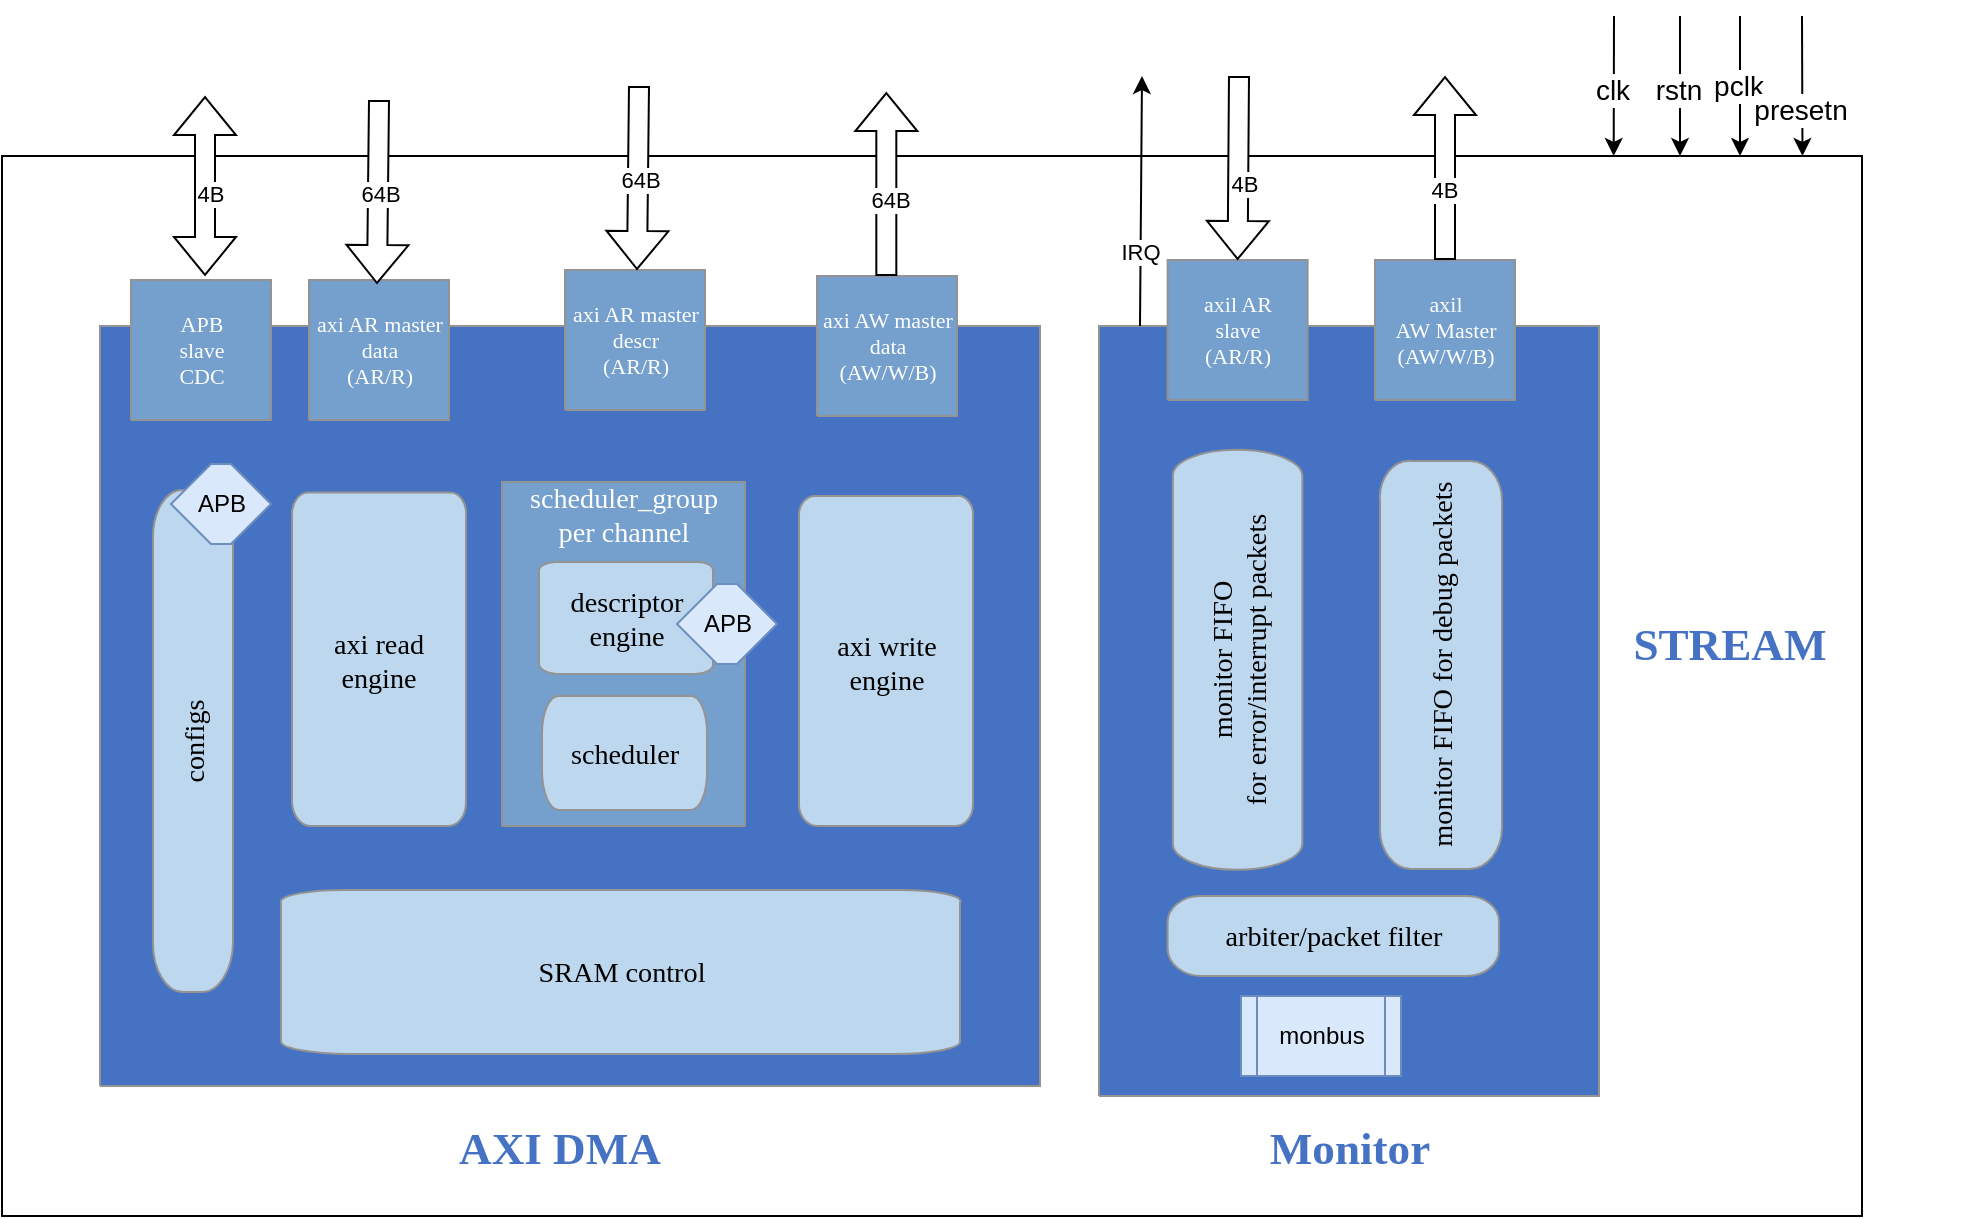 <mxfile version="28.2.5" pages="11">
  <diagram name="stream" id="source">
    <mxGraphModel dx="1813" dy="1266" grid="1" gridSize="10" guides="1" tooltips="1" connect="1" arrows="1" fold="1" page="1" pageScale="1" pageWidth="1100" pageHeight="850" math="0" shadow="0">
      <root>
        <mxCell id="0" />
        <mxCell id="1" parent="0" />
        <mxCell id="531CKS51g_UtDgsWichI-19" value="" style="rounded=0;whiteSpace=wrap;html=1;align=right;" parent="1" vertex="1">
          <mxGeometry x="970" y="130" width="930" height="530" as="geometry" />
        </mxCell>
        <UserObject label="&lt;div style=&quot;font-size: 1px&quot;&gt;&lt;/div&gt;" tags="Background" id="2">
          <mxCell style="verticalAlign=middle;align=center;overflow=width;vsdxID=1001;fillColor=#4672c4;gradientColor=none;shape=stencil(nZBLDoAgDERP0z3SIyjew0SURgSD+Lu9kMZoXLhwN9O+tukAlrNpJg1SzDH4QW/URgNYgZTkjA4UkwJUgGXng+6DX1zLfmoymdXo17xh5zmRJ6Q42BWCfc2oJfdAr+Yv+AP9Cb7OJ3H/2JG1HNGz/84klThPVCc=);strokeColor=#939393;points=[[0.5,1,0],[1,0.5,0],[0.5,0,0],[0,0.5,0],[0.5,0.5,0]];labelBackgroundColor=none;rounded=0;html=1;whiteSpace=wrap;" parent="1" vertex="1">
            <mxGeometry x="1019" y="215" width="470" height="380" as="geometry" />
          </mxCell>
        </UserObject>
        <UserObject label="" tags="Connector" id="19">
          <mxCell parent="1" vertex="1" visible="0">
            <mxGeometry as="geometry" />
          </mxCell>
        </UserObject>
        <UserObject label="&lt;div style=&quot;font-size: 1px&quot;&gt;&lt;font style=&quot;font-size:22.58px;font-family:Calibri;color:#4672c4;direction:ltr;letter-spacing:0px;line-height:120%;opacity:1&quot;&gt;&lt;b&gt;AXI DMA&lt;br&gt;&lt;/b&gt;&lt;/font&gt;&lt;/div&gt;" tags="Background" id="VKDsVYtrnLsJYyqGqRM7-19">
          <mxCell style="verticalAlign=middle;align=center;overflow=width;vsdxID=1016;fillColor=none;gradientColor=none;shape=stencil(nZBLDoAgDERP0z3SIyjew0SURgSD+Lu9kMZoXLhwN9O+tukAlrNpJg1SzDH4QW/URgNYgZTkjA4UkwJUgGXng+6DX1zLfmoymdXo17xh5zmRJ6Q42BWCfc2oJfdAr+Yv+AP9Cb7OJ3H/2JG1HNGz/84klThPVCc=);strokeColor=none;points=[];labelBackgroundColor=none;rounded=0;html=1;whiteSpace=wrap;" parent="1" vertex="1">
            <mxGeometry x="1019" y="612" width="460" height="28" as="geometry" />
          </mxCell>
        </UserObject>
        <UserObject label="&lt;div style=&quot;font-size: 1px&quot;&gt;&lt;/div&gt;" tags="Background" id="7pBaMaiFDK1A4nT118m3-19">
          <mxCell style="verticalAlign=middle;align=center;overflow=width;vsdxID=1000;fillColor=#4672c4;gradientColor=none;shape=stencil(nZBLDoAgDERP0z3SIyjew0SURgSD+Lu9kMZoXLhwN9O+tukAlrNpJg1SzDH4QW/URgNYgZTkjA4UkwJUgGXng+6DX1zLfmoymdXo17xh5zmRJ6Q42BWCfc2oJfdAr+Yv+AP9Cb7OJ3H/2JG1HNGz/84klThPVCc=);strokeColor=#939393;points=[[0.5,1,0],[1,0.5,0],[0.5,0,0],[0,0.5,0],[0.5,0.5,0]];labelBackgroundColor=none;rounded=0;html=1;whiteSpace=wrap;" parent="1" vertex="1">
            <mxGeometry x="1518.5" y="215" width="250" height="385" as="geometry" />
          </mxCell>
        </UserObject>
        <UserObject label="&lt;div style=&quot;font-size: 1px&quot;&gt;&lt;font style=&quot;font-size: 14.11px; font-family: Calibri; direction: ltr; letter-spacing: 0px; line-height: 120%; opacity: 1;&quot;&gt;monitor FIFO&lt;/font&gt;&lt;/div&gt;&lt;div style=&quot;font-size: 1px&quot;&gt;&lt;font style=&quot;font-size: 14.11px; font-family: Calibri; direction: ltr; letter-spacing: 0px; line-height: 120%; opacity: 1;&quot;&gt;for error/interrupt packets&lt;br&gt;&lt;/font&gt;&lt;/div&gt;" tags="Background" id="7pBaMaiFDK1A4nT118m3-20">
          <mxCell style="verticalAlign=middle;align=center;overflow=width;vsdxID=1001;fillColor=#bdd7ee;gradientColor=none;shape=stencil(xVTbDsIgDP0aHrcwqlOfvfwHcWwj4lg61Pn3Mll0iIvRGH1rew6U05YSWDYlrwVhtDGod+IkM1MSWBHGZFUKlMZaBNYElrlGUaA+VJnza94xO2uvj90NrTuXxmzSHWL07AIJpVd/49hKVgP2AuJZ+kU6x63FMHgL9vQpjSm4UOtfQG+MHo54K5sIteFG6sqBPaY4FiKyuaJc8cKDmpMQdRB+KmYk84iSJPGVTBYxTTwlYXF+JmUs9VNyMCEfc4MaTYMagd/tf/X6nU4DC2Y2nXsqRv/YD5S8+t/WuK+GXCrlNssQf1wlNuTWEKwv);strokeColor=#939393;points=[[1,0.5,0],[0.5,0.5,0],[0.5,0,0],[0.02,0.15,0],[0.98,0.15,0],[0.02,0.85,0],[0.98,0.85,0]];labelBackgroundColor=none;rounded=0;html=1;whiteSpace=wrap;fontColor=#000000;rotation=270;" parent="1" vertex="1">
            <mxGeometry x="1482.81" y="349.56" width="210" height="64.75" as="geometry" />
          </mxCell>
        </UserObject>
        <UserObject label="&lt;div style=&quot;font-size: 1px&quot;&gt;&lt;font style=&quot;font-size: 14.11px; font-family: Calibri; direction: ltr; letter-spacing: 0px; line-height: 120%; opacity: 1;&quot;&gt;monitor FIFO for debug packets&lt;br&gt;&lt;/font&gt;&lt;/div&gt;" tags="Background" id="7pBaMaiFDK1A4nT118m3-22">
          <mxCell style="verticalAlign=middle;align=center;overflow=width;vsdxID=1009;fillColor=#bdd7ee;gradientColor=none;shape=stencil(vVTbEoIgEP0aHmUQvNRzl/9gCpWJxFmp7O/DWZ2StKfGt70cdjmHZYnYtZVsFOGsdWAv6qHPriJiTzjXdaVAO28RcSBiV1hQJdhbfUa/kT2yt6723lfo8FzM+iOcPUcX/SNija4/sNu/YSWcfA5GLM23iIYBzjPKOIa6aYGxYC5okgyISHa6jcA66bStMT+gjYRSRb5dVBhZTlLtQ6nmKzxLJmzur5dmv/jEPOCTUC4mfAJ92FpUZvsukP4HMlQmC186pXk6UWZJ6hXEWRqxWS4xo+Er55Rtgqmd/QWrjOyv/+eN90IotDG4Tz7z4QLxIVw+4vAC);strokeColor=#939393;points=[[1,0.5,0],[0.5,0.5,0],[0.5,0,0],[0.03,0.08,0],[0.97,0.08,0],[0.03,0.92,0],[0.97,0.92,0]];labelBackgroundColor=none;rounded=0;html=1;whiteSpace=wrap;fontColor=#000000;rotation=270;" parent="1" vertex="1">
            <mxGeometry x="1587.5" y="354" width="204" height="61" as="geometry" />
          </mxCell>
        </UserObject>
        <UserObject label="&lt;div&gt;&lt;font style=&quot;font-family: Calibri; color: rgb(254, 255, 255); direction: ltr; letter-spacing: 0px; line-height: 120%; opacity: 1;&quot;&gt;axil AR&lt;/font&gt;&lt;/div&gt;&lt;div&gt;&lt;font style=&quot;font-family: Calibri; color: rgb(254, 255, 255); direction: ltr; letter-spacing: 0px; line-height: 120%; opacity: 1;&quot;&gt;slave&lt;br&gt;&lt;/font&gt;&lt;/div&gt;&lt;div&gt;&lt;font style=&quot;font-family: Calibri; color: rgb(254, 255, 255); direction: ltr; letter-spacing: 0px; line-height: 120%; opacity: 1;&quot;&gt;(AR/R)&lt;/font&gt;&lt;/div&gt;" tags="Background" id="7pBaMaiFDK1A4nT118m3-24">
          <mxCell style="verticalAlign=middle;align=center;overflow=width;vsdxID=1006;fillColor=#759fcc;gradientColor=none;shape=stencil(nZBLDoAgDERP0z3SIyjew0SURgSD+Lu9kMZoXLhwN9O+tukAlrNpJg1SzDH4QW/URgNYgZTkjA4UkwJUgGXng+6DX1zLfmoymdXo17xh5zmRJ6Q42BWCfc2oJfdAr+Yv+AP9Cb7OJ3H/2JG1HNGz/84klThPVCc=);strokeColor=#939393;points=[[0.5,1,0],[1,0.5,0],[0.5,0,0],[0,0.5,0],[0.5,0.5,0]];labelBackgroundColor=none;rounded=0;html=1;whiteSpace=wrap;fontSize=11;" parent="1" vertex="1">
            <mxGeometry x="1552.81" y="182" width="70" height="70" as="geometry" />
          </mxCell>
        </UserObject>
        <UserObject label="&lt;div&gt;&lt;font style=&quot;font-family: Calibri; color: rgb(254, 255, 255); direction: ltr; letter-spacing: 0px; line-height: 120%; opacity: 1;&quot;&gt;axil&lt;/font&gt;&lt;/div&gt;&lt;div&gt;&lt;font style=&quot;font-family: Calibri; color: rgb(254, 255, 255); direction: ltr; letter-spacing: 0px; line-height: 120%; opacity: 1;&quot;&gt;AW Master&lt;/font&gt;&lt;/div&gt;&lt;div&gt;&lt;font style=&quot;font-family: Calibri; color: rgb(254, 255, 255); direction: ltr; letter-spacing: 0px; line-height: 120%; opacity: 1;&quot;&gt;(AW/W/B)&lt;/font&gt;&lt;/div&gt;" tags="Background" id="7pBaMaiFDK1A4nT118m3-25">
          <mxCell style="verticalAlign=middle;align=center;overflow=width;vsdxID=1006;fillColor=#759fcc;gradientColor=none;shape=stencil(nZBLDoAgDERP0z3SIyjew0SURgSD+Lu9kMZoXLhwN9O+tukAlrNpJg1SzDH4QW/URgNYgZTkjA4UkwJUgGXng+6DX1zLfmoymdXo17xh5zmRJ6Q42BWCfc2oJfdAr+Yv+AP9Cb7OJ3H/2JG1HNGz/84klThPVCc=);strokeColor=#939393;points=[[0.5,1,0],[1,0.5,0],[0.5,0,0],[0,0.5,0],[0.5,0.5,0]];labelBackgroundColor=none;rounded=0;html=1;whiteSpace=wrap;fontSize=11;" parent="1" vertex="1">
            <mxGeometry x="1656.5" y="182" width="70" height="70" as="geometry" />
          </mxCell>
        </UserObject>
        <mxCell id="7pBaMaiFDK1A4nT118m3-26" value="&lt;span style=&quot;background-color: transparent; color: light-dark(rgb(0, 0, 0), rgb(255, 255, 255));&quot;&gt;monbus&lt;/span&gt;" style="shape=process;whiteSpace=wrap;html=1;backgroundOutline=1;fillColor=#dae8fc;strokeColor=#6c8ebf;" parent="1" vertex="1">
          <mxGeometry x="1589.5" y="550" width="80" height="40" as="geometry" />
        </mxCell>
        <UserObject label="&lt;div style=&quot;font-size: 1px&quot;&gt;&lt;font style=&quot;font-size:22.58px;font-family:Calibri;color:#4672c4;direction:ltr;letter-spacing:0px;line-height:120%;opacity:1&quot;&gt;&lt;b&gt;Monitor&lt;br&gt;&lt;/b&gt;&lt;/font&gt;&lt;/div&gt;" tags="Background" id="7pBaMaiFDK1A4nT118m3-28">
          <mxCell style="verticalAlign=middle;align=center;overflow=width;vsdxID=1016;fillColor=none;gradientColor=none;shape=stencil(nZBLDoAgDERP0z3SIyjew0SURgSD+Lu9kMZoXLhwN9O+tukAlrNpJg1SzDH4QW/URgNYgZTkjA4UkwJUgGXng+6DX1zLfmoymdXo17xh5zmRJ6Q42BWCfc2oJfdAr+Yv+AP9Cb7OJ3H/2JG1HNGz/84klThPVCc=);strokeColor=none;points=[];labelBackgroundColor=none;rounded=0;html=1;whiteSpace=wrap;" parent="1" vertex="1">
            <mxGeometry x="1518.5" y="612" width="250" height="28" as="geometry" />
          </mxCell>
        </UserObject>
        <mxCell id="7pBaMaiFDK1A4nT118m3-37" value="" style="shape=flexArrow;endArrow=classic;html=1;rounded=0;exitX=0.5;exitY=0;exitDx=0;exitDy=0;exitPerimeter=0;fillColor=default;" parent="1" source="7pBaMaiFDK1A4nT118m3-25" edge="1">
          <mxGeometry width="50" height="50" relative="1" as="geometry">
            <mxPoint x="1678.5" y="160" as="sourcePoint" />
            <mxPoint x="1691.5" y="90" as="targetPoint" />
          </mxGeometry>
        </mxCell>
        <mxCell id="7pBaMaiFDK1A4nT118m3-38" value="4B" style="edgeLabel;html=1;align=center;verticalAlign=middle;resizable=0;points=[];" parent="7pBaMaiFDK1A4nT118m3-37" vertex="1" connectable="0">
          <mxGeometry x="-0.304" y="1" relative="1" as="geometry">
            <mxPoint y="-3" as="offset" />
          </mxGeometry>
        </mxCell>
        <mxCell id="7pBaMaiFDK1A4nT118m3-39" value="" style="shape=flexArrow;endArrow=classic;html=1;rounded=0;entryX=0.5;entryY=0;entryDx=0;entryDy=0;entryPerimeter=0;fillColor=default;" parent="1" target="7pBaMaiFDK1A4nT118m3-24" edge="1">
          <mxGeometry width="50" height="50" relative="1" as="geometry">
            <mxPoint x="1588.5" y="90" as="sourcePoint" />
            <mxPoint x="1598.5" y="170" as="targetPoint" />
          </mxGeometry>
        </mxCell>
        <mxCell id="7pBaMaiFDK1A4nT118m3-40" value="4B" style="edgeLabel;html=1;align=center;verticalAlign=middle;resizable=0;points=[];" parent="7pBaMaiFDK1A4nT118m3-39" vertex="1" connectable="0">
          <mxGeometry x="0.021" y="3" relative="1" as="geometry">
            <mxPoint y="7" as="offset" />
          </mxGeometry>
        </mxCell>
        <UserObject label="&lt;div style=&quot;font-size: 1px&quot;&gt;&lt;font style=&quot;font-size: 14.11px; font-family: Calibri; direction: ltr; letter-spacing: 0px; line-height: 120%; opacity: 1;&quot;&gt;arbiter/packet filter&lt;br&gt;&lt;/font&gt;&lt;/div&gt;" tags="Background" id="7pBaMaiFDK1A4nT118m3-66">
          <mxCell style="verticalAlign=middle;align=center;overflow=width;vsdxID=1014;fillColor=#bdd7ee;gradientColor=none;shape=stencil(vZRLkoMgEIZPw1IK6UTJOo97UBNUaohYLUmc2w8WWolEXaXc9eOj27+FJnBsK9kowlnr0P6qp766isCJcK7rSqF23iJwJnAsLKoS7b2+Br+RPdlbN/voK3ThXMr6I5z9jW7wL4E1un5jD19jJf74HI4szUWgccCB0z2EUDctMBbMMprvBiKRnW4TtE46beuQH2gjsVSJb5cURpaTVPtUqvkIz4qJmwNQnq3p2R8iPSkVYqInmg/bSsps3wXR3yDjyYjPPy3yyWSWRr3BcJau2KyWlFGItOxe37r6uja5smvvzxuvhVBoY8I+ec/HC8SHwvKB8z8=);strokeColor=#939393;points=[[1,0.5,0],[0.5,0.5,0],[0.5,0,0],[0.03,0.1,0],[0.97,0.1,0],[0.03,0.9,0],[0.97,0.9,0]];labelBackgroundColor=none;rounded=0;html=1;whiteSpace=wrap;fontColor=#000000;" parent="1" vertex="1">
            <mxGeometry x="1552.81" y="500" width="165.69" height="40" as="geometry" />
          </mxCell>
        </UserObject>
        <mxCell id="531CKS51g_UtDgsWichI-22" value="" style="endArrow=classic;html=1;rounded=0;entryX=0.937;entryY=-0.006;entryDx=0;entryDy=0;entryPerimeter=0;" parent="1" edge="1">
          <mxGeometry width="50" height="50" relative="1" as="geometry">
            <mxPoint x="1776" y="60" as="sourcePoint" />
            <mxPoint x="1775.84" y="130" as="targetPoint" />
          </mxGeometry>
        </mxCell>
        <mxCell id="531CKS51g_UtDgsWichI-23" value="clk" style="edgeLabel;html=1;align=center;verticalAlign=middle;resizable=0;points=[];fontSize=14;" parent="531CKS51g_UtDgsWichI-22" vertex="1" connectable="0">
          <mxGeometry x="0.048" y="-1" relative="1" as="geometry">
            <mxPoint as="offset" />
          </mxGeometry>
        </mxCell>
        <mxCell id="531CKS51g_UtDgsWichI-25" value="" style="endArrow=classic;html=1;rounded=0;entryX=0.937;entryY=-0.006;entryDx=0;entryDy=0;entryPerimeter=0;" parent="1" edge="1">
          <mxGeometry width="50" height="50" relative="1" as="geometry">
            <mxPoint x="1809" y="60" as="sourcePoint" />
            <mxPoint x="1809" y="130" as="targetPoint" />
          </mxGeometry>
        </mxCell>
        <mxCell id="531CKS51g_UtDgsWichI-26" value="rstn" style="edgeLabel;html=1;align=center;verticalAlign=middle;resizable=0;points=[];fontSize=14;" parent="531CKS51g_UtDgsWichI-25" vertex="1" connectable="0">
          <mxGeometry x="0.048" y="-1" relative="1" as="geometry">
            <mxPoint as="offset" />
          </mxGeometry>
        </mxCell>
        <UserObject label="&lt;div style=&quot;font-size: 1px&quot;&gt;&lt;font style=&quot;font-size:22.58px;font-family:Calibri;color:#4672c4;direction:ltr;letter-spacing:0px;line-height:120%;opacity:1&quot;&gt;&lt;b&gt;STREAM&lt;br&gt;&lt;/b&gt;&lt;/font&gt;&lt;/div&gt;" tags="Background" id="BeKf-zJGhwm_JExfGcaX-19">
          <mxCell style="verticalAlign=middle;align=center;overflow=width;vsdxID=1016;fillColor=none;gradientColor=none;shape=stencil(nZBLDoAgDERP0z3SIyjew0SURgSD+Lu9kMZoXLhwN9O+tukAlrNpJg1SzDH4QW/URgNYgZTkjA4UkwJUgGXng+6DX1zLfmoymdXo17xh5zmRJ6Q42BWCfc2oJfdAr+Yv+AP9Cb7OJ3H/2JG1HNGz/84klThPVCc=);strokeColor=none;points=[];labelBackgroundColor=none;rounded=0;html=1;whiteSpace=wrap;" parent="1" vertex="1">
            <mxGeometry x="1709" y="359.5" width="250" height="28" as="geometry" />
          </mxCell>
        </UserObject>
        <UserObject label="&lt;div style=&quot;font-size: 1px&quot;&gt;&lt;font style=&quot;font-size:14.11px;font-family:Calibri;color:#feffff;direction:ltr;letter-spacing:0px;line-height:120%;opacity:1&quot;&gt;scheduler_group&lt;br&gt;&lt;/font&gt;&lt;/div&gt;&lt;div style=&quot;font-size: 1px&quot;&gt;&lt;font style=&quot;font-size:14.11px;font-family:Calibri;color:#feffff;direction:ltr;letter-spacing:0px;line-height:120%;opacity:1&quot;&gt;per channel&lt;/font&gt;&lt;/div&gt;" tags="Background" id="3">
          <mxCell style="verticalAlign=top;align=center;overflow=width;vsdxID=1020;fillColor=#759fcc;gradientColor=none;shape=stencil(nZBLDoAgDERP0z3SIyjew0SURgSD+Lu9kMZoXLhwN9O+tukAlrNpJg1SzDH4QW/URgNYgZTkjA4UkwJUgGXng+6DX1zLfmoymdXo17xh5zmRJ6Q42BWCfc2oJfdAr+Yv+AP9Cb7OJ3H/2JG1HNGz/84klThPVCc=);strokeColor=#939393;points=[[0.5,1,0],[1,0.5,0],[0.5,0,0],[0,0.5,0],[0.5,0.5,0]];labelBackgroundColor=none;rounded=0;html=1;whiteSpace=wrap;" parent="1" vertex="1">
            <mxGeometry x="1220" y="293" width="121.5" height="172" as="geometry" />
          </mxCell>
        </UserObject>
        <UserObject label="&lt;div&gt;&lt;font style=&quot;font-family: Calibri; color: rgb(254, 255, 255); direction: ltr; letter-spacing: 0px; line-height: 120%; opacity: 1;&quot;&gt;axi AR master&lt;br&gt;descr&lt;br&gt;&lt;/font&gt;&lt;/div&gt;&lt;div&gt;&lt;font style=&quot;font-family: Calibri; color: rgb(254, 255, 255); direction: ltr; letter-spacing: 0px; line-height: 120%; opacity: 1;&quot;&gt;(AR/R)&lt;/font&gt;&lt;/div&gt;" tags="Background" id="5">
          <mxCell style="verticalAlign=middle;align=center;overflow=width;vsdxID=1002;fillColor=#759fcc;gradientColor=none;shape=stencil(nZBLDoAgDERP0z3SIyjew0SURgSD+Lu9kMZoXLhwN9O+tukAlrNpJg1SzDH4QW/URgNYgZTkjA4UkwJUgGXng+6DX1zLfmoymdXo17xh5zmRJ6Q42BWCfc2oJfdAr+Yv+AP9Cb7OJ3H/2JG1HNGz/84klThPVCc=);strokeColor=#939393;points=[[0.5,1,0],[1,0.5,0],[0.5,0,0],[0,0.5,0],[0.5,0.5,0]];labelBackgroundColor=none;rounded=0;html=1;whiteSpace=wrap;fontSize=11;" parent="1" vertex="1">
            <mxGeometry x="1251.5" y="187" width="70" height="70" as="geometry" />
          </mxCell>
        </UserObject>
        <UserObject label="&lt;div style=&quot;font-size: 1px&quot;&gt;&lt;font style=&quot;font-size: 14.11px; font-family: Calibri; direction: ltr; letter-spacing: 0px; line-height: 120%; opacity: 1;&quot;&gt;descriptor&lt;br&gt;engine&lt;br&gt;&lt;/font&gt;&lt;/div&gt;" tags="Background" id="10">
          <mxCell style="verticalAlign=middle;align=center;overflow=width;vsdxID=1008;fillColor=#bdd7ee;gradientColor=none;shape=stencil(vVTbkoMgDP0aHmUQtlaeu93/YFpUZllxIm3t3xcn2i2s7lPHt1wOCedMEiIOfaM6TTjrPbhvfTNn3xDxSTg3baPB+GARcSTiUDnQNbhLe0a/UyNytH7cdaww4LucjU84u88u+l+ItaZ9wcq3YRWcQg6ef6CMIxwmfEmLHCNDXGAuKHP6MSMyNZg+A+eVN67F/IS2CmqdhXZZZVUdpfqb1t2f8CKZtHlJd3KdjqQsj9ns6X4XsUnUYVsRWey7QvkdyFQYkQhTPqUaIkqpzhtIszZeaxNbyphKIFckE7u4AZuM63+7F4zfY1AZa/GWvObT4xFCeHjE8QE=);strokeColor=#939393;points=[[0.03,0.03,0],[0.97,0.03,0],[0.03,0.97,0],[0.97,0.97,0]];labelBackgroundColor=none;rounded=0;html=1;whiteSpace=wrap;fontColor=#000000;" parent="1" vertex="1">
            <mxGeometry x="1238.5" y="333" width="87" height="56" as="geometry" />
          </mxCell>
        </UserObject>
        <UserObject label="&lt;div style=&quot;font-size: 1px&quot;&gt;&lt;font style=&quot;font-size: 14.11px; font-family: Calibri; direction: ltr; letter-spacing: 0px; line-height: 120%; opacity: 1;&quot;&gt;scheduler&lt;br&gt;&lt;/font&gt;&lt;/div&gt;" tags="Background" id="14">
          <mxCell style="verticalAlign=middle;align=center;overflow=width;vsdxID=1014;fillColor=#bdd7ee;gradientColor=none;shape=stencil(vZRLkoMgEIZPw1IK6UTJOo97UBNUaohYLUmc2w8WWolEXaXc9eOj27+FJnBsK9kowlnr0P6qp766isCJcK7rSqF23iJwJnAsLKoS7b2+Br+RPdlbN/voK3ThXMr6I5z9jW7wL4E1un5jD19jJf74HI4szUWgccCB0z2EUDctMBbMMprvBiKRnW4TtE46beuQH2gjsVSJb5cURpaTVPtUqvkIz4qJmwNQnq3p2R8iPSkVYqInmg/bSsps3wXR3yDjyYjPPy3yyWSWRr3BcJau2KyWlFGItOxe37r6uja5smvvzxuvhVBoY8I+ec/HC8SHwvKB8z8=);strokeColor=#939393;points=[[1,0.5,0],[0.5,0.5,0],[0.5,0,0],[0.03,0.1,0],[0.97,0.1,0],[0.03,0.9,0],[0.97,0.9,0]];labelBackgroundColor=none;rounded=0;html=1;whiteSpace=wrap;fontColor=#000000;" parent="1" vertex="1">
            <mxGeometry x="1240" y="400" width="82.5" height="57" as="geometry" />
          </mxCell>
        </UserObject>
        <mxCell id="LzJ0OQYfVvapa-cwfPNW-19" value="APB" style="shape=hexagon;perimeter=hexagonPerimeter2;whiteSpace=wrap;html=1;fixedSize=1;fillColor=#dae8fc;strokeColor=#6c8ebf;" parent="1" vertex="1">
          <mxGeometry x="1307.5" y="344" width="50" height="40" as="geometry" />
        </mxCell>
        <mxCell id="7pBaMaiFDK1A4nT118m3-49" value="" style="shape=flexArrow;endArrow=classic;html=1;rounded=0;entryX=0.5;entryY=0;entryDx=0;entryDy=0;entryPerimeter=0;fillColor=default;" parent="1" edge="1">
          <mxGeometry width="50" height="50" relative="1" as="geometry">
            <mxPoint x="1288.5" y="95" as="sourcePoint" />
            <mxPoint x="1287.5" y="187" as="targetPoint" />
          </mxGeometry>
        </mxCell>
        <mxCell id="7pBaMaiFDK1A4nT118m3-50" value="64B" style="edgeLabel;html=1;align=center;verticalAlign=middle;resizable=0;points=[];" parent="7pBaMaiFDK1A4nT118m3-49" vertex="1" connectable="0">
          <mxGeometry x="0.021" y="1" relative="1" as="geometry">
            <mxPoint as="offset" />
          </mxGeometry>
        </mxCell>
        <UserObject label="&lt;div&gt;&lt;font style=&quot;font-family: Calibri; color: rgb(254, 255, 255); direction: ltr; letter-spacing: 0px; line-height: 120%; opacity: 1;&quot;&gt;axi AR master&lt;br&gt;data&lt;br&gt;&lt;/font&gt;&lt;/div&gt;&lt;div&gt;&lt;font style=&quot;font-family: Calibri; color: rgb(254, 255, 255); direction: ltr; letter-spacing: 0px; line-height: 120%; opacity: 1;&quot;&gt;(AR/R)&lt;/font&gt;&lt;/div&gt;" tags="Background" id="6">
          <mxCell style="verticalAlign=middle;align=center;overflow=width;vsdxID=1003;fillColor=#759fcc;gradientColor=none;shape=stencil(nZBLDoAgDERP0z3SIyjew0SURgSD+Lu9kMZoXLhwN9O+tukAlrNpJg1SzDH4QW/URgNYgZTkjA4UkwJUgGXng+6DX1zLfmoymdXo17xh5zmRJ6Q42BWCfc2oJfdAr+Yv+AP9Cb7OJ3H/2JG1HNGz/84klThPVCc=);strokeColor=#939393;points=[[0.5,1,0],[1,0.5,0],[0.5,0,0],[0,0.5,0],[0.5,0.5,0]];labelBackgroundColor=none;rounded=0;html=1;whiteSpace=wrap;fontSize=11;" parent="1" vertex="1">
            <mxGeometry x="1123.5" y="192" width="70" height="70" as="geometry" />
          </mxCell>
        </UserObject>
        <UserObject label="&lt;div&gt;&lt;font face=&quot;Calibri&quot; color=&quot;#feffff&quot;&gt;APB&lt;/font&gt;&lt;/div&gt;&lt;div&gt;&lt;font face=&quot;Calibri&quot; color=&quot;#feffff&quot;&gt;slave&lt;/font&gt;&lt;/div&gt;&lt;div&gt;&lt;font face=&quot;Calibri&quot; color=&quot;#feffff&quot;&gt;CDC&lt;/font&gt;&lt;/div&gt;" tags="Background" id="9">
          <mxCell style="verticalAlign=middle;align=center;overflow=width;vsdxID=1006;fillColor=#759fcc;gradientColor=none;shape=stencil(nZBLDoAgDERP0z3SIyjew0SURgSD+Lu9kMZoXLhwN9O+tukAlrNpJg1SzDH4QW/URgNYgZTkjA4UkwJUgGXng+6DX1zLfmoymdXo17xh5zmRJ6Q42BWCfc2oJfdAr+Yv+AP9Cb7OJ3H/2JG1HNGz/84klThPVCc=);strokeColor=#939393;points=[[0.5,1,0],[1,0.5,0],[0.5,0,0],[0,0.5,0],[0.5,0.5,0]];labelBackgroundColor=none;rounded=0;html=1;whiteSpace=wrap;fontSize=11;" parent="1" vertex="1">
            <mxGeometry x="1034.5" y="192" width="70" height="70" as="geometry" />
          </mxCell>
        </UserObject>
        <UserObject label="&lt;div style=&quot;font-size: 1px&quot;&gt;&lt;font style=&quot;font-size: 14.11px; font-family: Calibri; direction: ltr; letter-spacing: 0px; line-height: 120%; opacity: 1;&quot;&gt;axi read&lt;/font&gt;&lt;/div&gt;&lt;div style=&quot;font-size: 1px&quot;&gt;&lt;font style=&quot;font-size: 14.11px; font-family: Calibri; direction: ltr; letter-spacing: 0px; line-height: 120%; opacity: 1;&quot;&gt;engine&lt;br&gt;&lt;/font&gt;&lt;/div&gt;" tags="Background" id="11">
          <mxCell style="verticalAlign=middle;align=center;overflow=width;vsdxID=1009;fillColor=#bdd7ee;gradientColor=none;shape=stencil(vVTbDoMgDP0aHjUIu4TnXf6DbKhkTExl0/39MNVNUfe0+NbLoe05KSX8UOWyVITRyoG9qVpfXU74kTCmi1yBdt4i/ET4IbWgMrCP4op+KVtka93ts63Q4LuEtk8YffUu+mfEGl0MsOJvWAkXn4PPDDFNEA4dfh9ThpFmXKAvKFgsRIeIZKOrCKyTTtsC8x3aSMhU5NtFqZHZKFXVSpWT8CyZsPm+n3eWjpiw2cV8zCZQh65FZLbvAuV/IENh+ESYLR8Js6DzCtIsrdfSxopwYXebYGFnP8Aq2/rr63njewtSbQyekmE+vB0+hHeHn94=);strokeColor=#939393;points=[[1,0.5,0],[0.5,0.5,0],[0.5,0,0],[0.03,0.02,0],[0.97,0.02,0],[0.03,0.98,0],[0.97,0.98,0]];labelBackgroundColor=none;rounded=0;html=1;whiteSpace=wrap;fontColor=#000000;" parent="1" vertex="1">
            <mxGeometry x="1115" y="298.31" width="87" height="166.69" as="geometry" />
          </mxCell>
        </UserObject>
        <UserObject label="&lt;div style=&quot;font-size: 1px&quot;&gt;&lt;font style=&quot;font-size: 14.11px; font-family: Calibri; direction: ltr; letter-spacing: 0px; line-height: 120%; opacity: 1;&quot;&gt;SRAM control&lt;br&gt;&lt;/font&gt;&lt;/div&gt;" tags="Background" id="13">
          <mxCell style="verticalAlign=middle;align=center;overflow=width;vsdxID=1013;fillColor=#bdd7ee;gradientColor=none;shape=stencil(vZTbjoMgEIafhksJQuPhutu+B2lRybJiRnZr376Y0VRY9arxbg7fMPkHGCLOfSM7RTjrHdhv9dB31xDxRTjXbaNAO28RcSHiXFlQNdjf9o5+J0dytH7s33jCgHUpG0s4e84u+ldkjW4XbPkxVsLN52BmaXFCGiY8p6cCI0NYP59XcirKiUjkoPsErJNO2xbzE20k1Crx3ZLKyDpI9Q+lun/hVS1x85xm6Z4aloZqMlpkgZpoOOwoIat9NyR/gowHI6LB5JSF17wx5wNGs/W8VpWkjLI8lpKFd7zxsQ55rntfzxvvXVBpY3CVLPPx7vAh3Dvi8gI=);strokeColor=#939393;points=[[1,0.5,0],[0.5,0.5,0],[0.5,0,0],[0.03,0.02,0],[0.97,0.02,0],[0.03,0.98,0],[0.97,0.98,0]];labelBackgroundColor=none;rounded=0;html=1;whiteSpace=wrap;fontColor=#000000;" parent="1" vertex="1">
            <mxGeometry x="1109.5" y="497" width="339.5" height="82" as="geometry" />
          </mxCell>
        </UserObject>
        <UserObject label="&lt;div style=&quot;font-size: 1px&quot;&gt;&lt;font style=&quot;font-size: 14.11px; font-family: Calibri; direction: ltr; letter-spacing: 0px; line-height: 120%; opacity: 1;&quot;&gt;configs&lt;br&gt;&lt;/font&gt;&lt;/div&gt;" tags="Background" id="15">
          <mxCell style="verticalAlign=middle;align=center;overflow=width;vsdxID=1015;fillColor=#bdd7ee;gradientColor=none;shape=stencil(vVTLcsMgDPwajmYwZPw4p8l/MA22mVLjkWnj/n3wyElj1fSU8U2PRWIXIaaOY6cHw6QYA/gPc7WX0DH1xqS0fWfAhmgxdWLq2HgwLfiv/oL+oGfkbH3677nChOdyMR+R4ufuon9GrLP9E7Z+GVbDe8zB4w5cVAiHBa9qLnIMTesK94pFztUCyPRkxwx80MH6HtML2GloTRbbZY3T7So1Xo0Z/oQ3ydDequJlmk7NDwVhU/BizYbII/Zistk3wfkVSKpMKYkyJVUmofQO2iTmKzmy9JErXh/IyG7+gV0G9r/fF43fddBY53CbPOfp+oghXD3qdAM=);strokeColor=#939393;points=[[1,0.5,0],[0.5,0.5,0],[0.5,0,0],[0.03,0.11,0],[0.97,0.11,0],[0.03,0.89,0],[0.97,0.89,0]];labelBackgroundColor=none;rounded=0;html=1;whiteSpace=wrap;rotation=270;fontColor=#000000;" parent="1" vertex="1">
            <mxGeometry x="940" y="402.5" width="251" height="40" as="geometry" />
          </mxCell>
        </UserObject>
        <mxCell id="7pBaMaiFDK1A4nT118m3-31" value="" style="shape=flexArrow;endArrow=classic;startArrow=classic;html=1;rounded=0;fillColor=default;" parent="1" edge="1">
          <mxGeometry width="100" height="100" relative="1" as="geometry">
            <mxPoint x="1071.5" y="190" as="sourcePoint" />
            <mxPoint x="1071.5" y="100" as="targetPoint" />
          </mxGeometry>
        </mxCell>
        <mxCell id="7pBaMaiFDK1A4nT118m3-32" value="4B" style="edgeLabel;html=1;align=center;verticalAlign=middle;resizable=0;points=[];" parent="7pBaMaiFDK1A4nT118m3-31" vertex="1" connectable="0">
          <mxGeometry x="-0.243" y="-2" relative="1" as="geometry">
            <mxPoint y="-7" as="offset" />
          </mxGeometry>
        </mxCell>
        <mxCell id="7pBaMaiFDK1A4nT118m3-51" value="" style="shape=flexArrow;endArrow=classic;html=1;rounded=0;entryX=0.5;entryY=0;entryDx=0;entryDy=0;entryPerimeter=0;fillColor=default;" parent="1" edge="1">
          <mxGeometry width="50" height="50" relative="1" as="geometry">
            <mxPoint x="1158.5" y="102" as="sourcePoint" />
            <mxPoint x="1157.5" y="194" as="targetPoint" />
          </mxGeometry>
        </mxCell>
        <mxCell id="7pBaMaiFDK1A4nT118m3-52" value="64B" style="edgeLabel;html=1;align=center;verticalAlign=middle;resizable=0;points=[];" parent="7pBaMaiFDK1A4nT118m3-51" vertex="1" connectable="0">
          <mxGeometry x="0.021" y="1" relative="1" as="geometry">
            <mxPoint as="offset" />
          </mxGeometry>
        </mxCell>
        <mxCell id="BeKf-zJGhwm_JExfGcaX-52" value="APB" style="shape=hexagon;perimeter=hexagonPerimeter2;whiteSpace=wrap;html=1;fixedSize=1;fillColor=#dae8fc;strokeColor=#6c8ebf;" parent="1" vertex="1">
          <mxGeometry x="1054.5" y="284" width="50" height="40" as="geometry" />
        </mxCell>
        <UserObject label="&lt;div&gt;&lt;font style=&quot;font-family: Calibri; color: rgb(254, 255, 255); direction: ltr; letter-spacing: 0px; line-height: 120%; opacity: 1;&quot;&gt;axi AW master&lt;br&gt;data&lt;br&gt;&lt;/font&gt;&lt;/div&gt;&lt;div&gt;&lt;font style=&quot;font-family: Calibri; color: rgb(254, 255, 255); direction: ltr; letter-spacing: 0px; line-height: 120%; opacity: 1;&quot;&gt;(AW/W/B)&lt;/font&gt;&lt;/div&gt;" tags="Background" id="VKDsVYtrnLsJYyqGqRM7-24">
          <mxCell style="verticalAlign=middle;align=center;overflow=width;vsdxID=1024;fillColor=#759fcc;gradientColor=none;shape=stencil(nZBLDoAgDERP0z3SIyjew0SURgSD+Lu9kMZoXLhwN9O+tukAlrNpJg1SzDH4QW/URgNYgZTkjA4UkwJUgGXng+6DX1zLfmoymdXo17xh5zmRJ6Q42BWCfc2oJfdAr+Yv+AP9Cb7OJ3H/2JG1HNGz/84klThPVCc=);strokeColor=#939393;points=[[0.5,1,0],[1,0.5,0],[0.5,0,0],[0,0.5,0],[0.5,0.5,0]];labelBackgroundColor=none;rounded=0;html=1;whiteSpace=wrap;fontSize=11;" parent="1" vertex="1">
            <mxGeometry x="1377.5" y="190" width="70" height="70" as="geometry" />
          </mxCell>
        </UserObject>
        <UserObject label="&lt;div style=&quot;font-size: 1px&quot;&gt;&lt;font style=&quot;font-size: 14.11px; font-family: Calibri; direction: ltr; letter-spacing: 0px; line-height: 120%; opacity: 1;&quot;&gt;axi write&lt;br&gt;engine&lt;br&gt;&lt;/font&gt;&lt;/div&gt;" tags="Background" id="VKDsVYtrnLsJYyqGqRM7-28">
          <mxCell style="verticalAlign=middle;align=center;overflow=width;vsdxID=1030;fillColor=#bdd7ee;gradientColor=none;shape=stencil(vVTbcoMgEP0aHmUQotHnXP6DaVCZEnFW0ti/L86aNhDpU8a3vRx2OYdliTiMnRwU4Wx0YD/VXV9cR8SRcK77ToF23iLiRMShsaBasLf+gv4gZ+RsXe3XXGHCczmbj3D2/XDRPyPW6P4JW78NK+HD5+D3DpTXCIcFX1JRYmQKCzwK1oJWfEFkctJjBtZJp22P+QVtJLQq8+2yxsg2SI13pYaX8CqZuHlJ8ypNp6YsD9kUtNgHbCJ12FZEVvsmKL8DGQsjXoTZh8+c0HkDaVLjlZrYooontthFE7v6AzYZ1//+njf+lkGjjcFd8pyPl4cP4eIRpx8=);strokeColor=#939393;points=[[1,0.5,0],[0.5,0.5,0],[0.5,0,0],[0.03,0.02,0],[0.97,0.02,0],[0.03,0.98,0],[0.97,0.98,0]];labelBackgroundColor=none;rounded=0;html=1;whiteSpace=wrap;fontColor=#000000;" parent="1" vertex="1">
            <mxGeometry x="1368.5" y="300" width="87" height="165" as="geometry" />
          </mxCell>
        </UserObject>
        <mxCell id="7pBaMaiFDK1A4nT118m3-59" value="" style="shape=flexArrow;endArrow=classic;html=1;rounded=0;fillColor=default;" parent="1" edge="1">
          <mxGeometry width="50" height="50" relative="1" as="geometry">
            <mxPoint x="1412.16" y="190" as="sourcePoint" />
            <mxPoint x="1412.16" y="98" as="targetPoint" />
          </mxGeometry>
        </mxCell>
        <mxCell id="7pBaMaiFDK1A4nT118m3-60" value="64B" style="edgeLabel;html=1;align=center;verticalAlign=middle;resizable=0;points=[];" parent="7pBaMaiFDK1A4nT118m3-59" vertex="1" connectable="0">
          <mxGeometry x="-0.382" y="-2" relative="1" as="geometry">
            <mxPoint y="-10" as="offset" />
          </mxGeometry>
        </mxCell>
        <mxCell id="VPpOf0XCDJHlc_PyD0aH-20" value="" style="endArrow=classic;html=1;rounded=0;exitX=0.082;exitY=0;exitDx=0;exitDy=0;exitPerimeter=0;" parent="1" source="7pBaMaiFDK1A4nT118m3-19" edge="1">
          <mxGeometry width="50" height="50" relative="1" as="geometry">
            <mxPoint x="1490" y="140" as="sourcePoint" />
            <mxPoint x="1540" y="90" as="targetPoint" />
          </mxGeometry>
        </mxCell>
        <mxCell id="VPpOf0XCDJHlc_PyD0aH-21" value="IRQ" style="edgeLabel;html=1;align=center;verticalAlign=middle;resizable=0;points=[];" parent="VPpOf0XCDJHlc_PyD0aH-20" vertex="1" connectable="0">
          <mxGeometry x="-0.408" y="1" relative="1" as="geometry">
            <mxPoint as="offset" />
          </mxGeometry>
        </mxCell>
        <mxCell id="VPpOf0XCDJHlc_PyD0aH-32" value="" style="endArrow=classic;html=1;rounded=0;" parent="1" edge="1">
          <mxGeometry width="50" height="50" relative="1" as="geometry">
            <mxPoint x="1839" y="60" as="sourcePoint" />
            <mxPoint x="1839" y="130" as="targetPoint" />
          </mxGeometry>
        </mxCell>
        <mxCell id="VPpOf0XCDJHlc_PyD0aH-34" value="pclk" style="edgeLabel;html=1;align=center;verticalAlign=middle;resizable=0;points=[];fontFamily=Helvetica;fontSize=14;fontColor=default;labelBackgroundColor=default;fillColor=none;gradientColor=none;" parent="VPpOf0XCDJHlc_PyD0aH-32" vertex="1" connectable="0">
          <mxGeometry x="0.004" y="-1" relative="1" as="geometry">
            <mxPoint as="offset" />
          </mxGeometry>
        </mxCell>
        <mxCell id="VPpOf0XCDJHlc_PyD0aH-35" value="" style="endArrow=classic;html=1;rounded=0;entryX=0.968;entryY=0;entryDx=0;entryDy=0;entryPerimeter=0;" parent="1" target="531CKS51g_UtDgsWichI-19" edge="1">
          <mxGeometry width="50" height="50" relative="1" as="geometry">
            <mxPoint x="1870" y="60" as="sourcePoint" />
            <mxPoint x="1480" y="420" as="targetPoint" />
          </mxGeometry>
        </mxCell>
        <mxCell id="VPpOf0XCDJHlc_PyD0aH-36" value="&lt;font&gt;presetn&lt;/font&gt;" style="edgeLabel;html=1;align=center;verticalAlign=middle;resizable=0;points=[];fontSize=14;" parent="VPpOf0XCDJHlc_PyD0aH-35" vertex="1" connectable="0">
          <mxGeometry x="0.073" y="-1" relative="1" as="geometry">
            <mxPoint y="9" as="offset" />
          </mxGeometry>
        </mxCell>
      </root>
    </mxGraphModel>
  </diagram>
  <diagram name="monitor_group" id="KA91yNNpu2V8nRJlAGgu">
    <mxGraphModel dx="2193" dy="1283" grid="1" gridSize="10" guides="1" tooltips="1" connect="1" arrows="1" fold="1" page="1" pageScale="1" pageWidth="1100" pageHeight="850" math="0" shadow="0">
      <root>
        <mxCell id="M3_ptPRpwj2VZ73gyJRN-0" />
        <mxCell id="M3_ptPRpwj2VZ73gyJRN-1" parent="M3_ptPRpwj2VZ73gyJRN-0" />
        <UserObject label="" tags="Connector" id="M3_ptPRpwj2VZ73gyJRN-18">
          <mxCell parent="M3_ptPRpwj2VZ73gyJRN-1" vertex="1" visible="0">
            <mxGeometry as="geometry" />
          </mxCell>
        </UserObject>
        <UserObject label="&lt;div style=&quot;font-size: 1px&quot;&gt;&lt;/div&gt;" tags="Background" id="M3_ptPRpwj2VZ73gyJRN-38">
          <mxCell style="verticalAlign=middle;align=center;overflow=width;vsdxID=1000;fillColor=#4672c4;gradientColor=none;shape=stencil(nZBLDoAgDERP0z3SIyjew0SURgSD+Lu9kMZoXLhwN9O+tukAlrNpJg1SzDH4QW/URgNYgZTkjA4UkwJUgGXng+6DX1zLfmoymdXo17xh5zmRJ6Q42BWCfc2oJfdAr+Yv+AP9Cb7OJ3H/2JG1HNGz/84klThPVCc=);strokeColor=#939393;points=[[0.5,1,0],[1,0.5,0],[0.5,0,0],[0,0.5,0],[0.5,0.5,0]];labelBackgroundColor=none;rounded=0;html=1;whiteSpace=wrap;" parent="M3_ptPRpwj2VZ73gyJRN-1" vertex="1">
            <mxGeometry x="1069.5" y="215" width="250" height="385" as="geometry" />
          </mxCell>
        </UserObject>
        <UserObject label="&lt;div style=&quot;font-size: 1px&quot;&gt;&lt;font style=&quot;font-size: 14.11px; font-family: Calibri; direction: ltr; letter-spacing: 0px; line-height: 120%; opacity: 1;&quot;&gt;monitor FIFO&lt;/font&gt;&lt;/div&gt;&lt;div style=&quot;font-size: 1px&quot;&gt;&lt;font style=&quot;font-size: 14.11px; font-family: Calibri; direction: ltr; letter-spacing: 0px; line-height: 120%; opacity: 1;&quot;&gt;for error/interrupt packets&lt;br&gt;&lt;/font&gt;&lt;/div&gt;" tags="Background" id="M3_ptPRpwj2VZ73gyJRN-39">
          <mxCell style="verticalAlign=middle;align=center;overflow=width;vsdxID=1001;fillColor=#bdd7ee;gradientColor=none;shape=stencil(xVTbDsIgDP0aHrcwqlOfvfwHcWwj4lg61Pn3Mll0iIvRGH1rew6U05YSWDYlrwVhtDGod+IkM1MSWBHGZFUKlMZaBNYElrlGUaA+VJnza94xO2uvj90NrTuXxmzSHWL07AIJpVd/49hKVgP2AuJZ+kU6x63FMHgL9vQpjSm4UOtfQG+MHo54K5sIteFG6sqBPaY4FiKyuaJc8cKDmpMQdRB+KmYk84iSJPGVTBYxTTwlYXF+JmUs9VNyMCEfc4MaTYMagd/tf/X6nU4DC2Y2nXsqRv/YD5S8+t/WuK+GXCrlNssQf1wlNuTWEKwv);strokeColor=#939393;points=[[1,0.5,0],[0.5,0.5,0],[0.5,0,0],[0.02,0.15,0],[0.98,0.15,0],[0.02,0.85,0],[0.98,0.85,0]];labelBackgroundColor=none;rounded=0;html=1;whiteSpace=wrap;fontColor=#000000;rotation=270;" parent="M3_ptPRpwj2VZ73gyJRN-1" vertex="1">
            <mxGeometry x="1033.81" y="349.56" width="210" height="64.75" as="geometry" />
          </mxCell>
        </UserObject>
        <UserObject label="&lt;div style=&quot;font-size: 1px&quot;&gt;&lt;font style=&quot;font-size: 14.11px; font-family: Calibri; direction: ltr; letter-spacing: 0px; line-height: 120%; opacity: 1;&quot;&gt;monitor FIFO for debug packets&lt;br&gt;&lt;/font&gt;&lt;/div&gt;" tags="Background" id="M3_ptPRpwj2VZ73gyJRN-40">
          <mxCell style="verticalAlign=middle;align=center;overflow=width;vsdxID=1009;fillColor=#bdd7ee;gradientColor=none;shape=stencil(vVTbEoIgEP0aHmUQvNRzl/9gCpWJxFmp7O/DWZ2StKfGt70cdjmHZYnYtZVsFOGsdWAv6qHPriJiTzjXdaVAO28RcSBiV1hQJdhbfUa/kT2yt6723lfo8FzM+iOcPUcX/SNija4/sNu/YSWcfA5GLM23iIYBzjPKOIa6aYGxYC5okgyISHa6jcA66bStMT+gjYRSRb5dVBhZTlLtQ6nmKzxLJmzur5dmv/jEPOCTUC4mfAJ92FpUZvsukP4HMlQmC186pXk6UWZJ6hXEWRqxWS4xo+Er55Rtgqmd/QWrjOyv/+eN90IotDG4Tz7z4QLxIVw+4vAC);strokeColor=#939393;points=[[1,0.5,0],[0.5,0.5,0],[0.5,0,0],[0.03,0.08,0],[0.97,0.08,0],[0.03,0.92,0],[0.97,0.92,0]];labelBackgroundColor=none;rounded=0;html=1;whiteSpace=wrap;fontColor=#000000;rotation=270;" parent="M3_ptPRpwj2VZ73gyJRN-1" vertex="1">
            <mxGeometry x="1138.5" y="354" width="204" height="61" as="geometry" />
          </mxCell>
        </UserObject>
        <UserObject label="&lt;div&gt;&lt;font style=&quot;font-family: Calibri; color: rgb(254, 255, 255); direction: ltr; letter-spacing: 0px; line-height: 120%; opacity: 1;&quot;&gt;axil AR&lt;/font&gt;&lt;/div&gt;&lt;div&gt;&lt;font style=&quot;font-family: Calibri; color: rgb(254, 255, 255); direction: ltr; letter-spacing: 0px; line-height: 120%; opacity: 1;&quot;&gt;slave&lt;br&gt;&lt;/font&gt;&lt;/div&gt;&lt;div&gt;&lt;font style=&quot;font-family: Calibri; color: rgb(254, 255, 255); direction: ltr; letter-spacing: 0px; line-height: 120%; opacity: 1;&quot;&gt;(AR/R)&lt;/font&gt;&lt;/div&gt;" tags="Background" id="M3_ptPRpwj2VZ73gyJRN-41">
          <mxCell style="verticalAlign=middle;align=center;overflow=width;vsdxID=1006;fillColor=#759fcc;gradientColor=none;shape=stencil(nZBLDoAgDERP0z3SIyjew0SURgSD+Lu9kMZoXLhwN9O+tukAlrNpJg1SzDH4QW/URgNYgZTkjA4UkwJUgGXng+6DX1zLfmoymdXo17xh5zmRJ6Q42BWCfc2oJfdAr+Yv+AP9Cb7OJ3H/2JG1HNGz/84klThPVCc=);strokeColor=#939393;points=[[0.5,1,0],[1,0.5,0],[0.5,0,0],[0,0.5,0],[0.5,0.5,0]];labelBackgroundColor=none;rounded=0;html=1;whiteSpace=wrap;fontSize=11;" parent="M3_ptPRpwj2VZ73gyJRN-1" vertex="1">
            <mxGeometry x="1103.81" y="182" width="70" height="70" as="geometry" />
          </mxCell>
        </UserObject>
        <UserObject label="&lt;div&gt;&lt;font style=&quot;font-family: Calibri; color: rgb(254, 255, 255); direction: ltr; letter-spacing: 0px; line-height: 120%; opacity: 1;&quot;&gt;axil&lt;/font&gt;&lt;/div&gt;&lt;div&gt;&lt;font style=&quot;font-family: Calibri; color: rgb(254, 255, 255); direction: ltr; letter-spacing: 0px; line-height: 120%; opacity: 1;&quot;&gt;AW Master&lt;/font&gt;&lt;/div&gt;&lt;div&gt;&lt;font style=&quot;font-family: Calibri; color: rgb(254, 255, 255); direction: ltr; letter-spacing: 0px; line-height: 120%; opacity: 1;&quot;&gt;(AW/W/B)&lt;/font&gt;&lt;/div&gt;" tags="Background" id="M3_ptPRpwj2VZ73gyJRN-42">
          <mxCell style="verticalAlign=middle;align=center;overflow=width;vsdxID=1006;fillColor=#759fcc;gradientColor=none;shape=stencil(nZBLDoAgDERP0z3SIyjew0SURgSD+Lu9kMZoXLhwN9O+tukAlrNpJg1SzDH4QW/URgNYgZTkjA4UkwJUgGXng+6DX1zLfmoymdXo17xh5zmRJ6Q42BWCfc2oJfdAr+Yv+AP9Cb7OJ3H/2JG1HNGz/84klThPVCc=);strokeColor=#939393;points=[[0.5,1,0],[1,0.5,0],[0.5,0,0],[0,0.5,0],[0.5,0.5,0]];labelBackgroundColor=none;rounded=0;html=1;whiteSpace=wrap;fontSize=11;" parent="M3_ptPRpwj2VZ73gyJRN-1" vertex="1">
            <mxGeometry x="1207.5" y="182" width="70" height="70" as="geometry" />
          </mxCell>
        </UserObject>
        <mxCell id="M3_ptPRpwj2VZ73gyJRN-43" value="source&lt;div&gt;monbus&lt;/div&gt;" style="shape=process;whiteSpace=wrap;html=1;backgroundOutline=1;fillColor=#dae8fc;strokeColor=#6c8ebf;" parent="M3_ptPRpwj2VZ73gyJRN-1" vertex="1">
          <mxGeometry x="1106.5" y="555" width="80" height="40" as="geometry" />
        </mxCell>
        <mxCell id="M3_ptPRpwj2VZ73gyJRN-44" value="sink&lt;div&gt;monbus&lt;/div&gt;" style="shape=process;whiteSpace=wrap;html=1;backgroundOutline=1;fillColor=#dae8fc;strokeColor=#6c8ebf;" parent="M3_ptPRpwj2VZ73gyJRN-1" vertex="1">
          <mxGeometry x="1190.5" y="555" width="80" height="40" as="geometry" />
        </mxCell>
        <UserObject label="&lt;div style=&quot;font-size: 1px&quot;&gt;&lt;font style=&quot;font-size:22.58px;font-family:Calibri;color:#4672c4;direction:ltr;letter-spacing:0px;line-height:120%;opacity:1&quot;&gt;&lt;b&gt;MonBus AXI4L Group&lt;/b&gt;&lt;/font&gt;&lt;/div&gt;" tags="Background" id="M3_ptPRpwj2VZ73gyJRN-45">
          <mxCell style="verticalAlign=middle;align=center;overflow=width;vsdxID=1016;fillColor=none;gradientColor=none;shape=stencil(nZBLDoAgDERP0z3SIyjew0SURgSD+Lu9kMZoXLhwN9O+tukAlrNpJg1SzDH4QW/URgNYgZTkjA4UkwJUgGXng+6DX1zLfmoymdXo17xh5zmRJ6Q42BWCfc2oJfdAr+Yv+AP9Cb7OJ3H/2JG1HNGz/84klThPVCc=);strokeColor=none;points=[];labelBackgroundColor=none;rounded=0;html=1;whiteSpace=wrap;" parent="M3_ptPRpwj2VZ73gyJRN-1" vertex="1">
            <mxGeometry x="1069.5" y="612" width="250" height="28" as="geometry" />
          </mxCell>
        </UserObject>
        <mxCell id="M3_ptPRpwj2VZ73gyJRN-52" value="" style="shape=flexArrow;endArrow=classic;html=1;rounded=0;exitX=0.5;exitY=0;exitDx=0;exitDy=0;exitPerimeter=0;" parent="M3_ptPRpwj2VZ73gyJRN-1" source="M3_ptPRpwj2VZ73gyJRN-42" edge="1">
          <mxGeometry width="50" height="50" relative="1" as="geometry">
            <mxPoint x="1229.5" y="160" as="sourcePoint" />
            <mxPoint x="1242.5" y="90" as="targetPoint" />
          </mxGeometry>
        </mxCell>
        <mxCell id="M3_ptPRpwj2VZ73gyJRN-53" value="4B" style="edgeLabel;html=1;align=center;verticalAlign=middle;resizable=0;points=[];" parent="M3_ptPRpwj2VZ73gyJRN-52" vertex="1" connectable="0">
          <mxGeometry x="-0.304" y="1" relative="1" as="geometry">
            <mxPoint as="offset" />
          </mxGeometry>
        </mxCell>
        <mxCell id="M3_ptPRpwj2VZ73gyJRN-54" value="" style="shape=flexArrow;endArrow=classic;html=1;rounded=0;entryX=0.5;entryY=0;entryDx=0;entryDy=0;entryPerimeter=0;" parent="M3_ptPRpwj2VZ73gyJRN-1" target="M3_ptPRpwj2VZ73gyJRN-41" edge="1">
          <mxGeometry width="50" height="50" relative="1" as="geometry">
            <mxPoint x="1139.5" y="90" as="sourcePoint" />
            <mxPoint x="1149.5" y="170" as="targetPoint" />
          </mxGeometry>
        </mxCell>
        <mxCell id="M3_ptPRpwj2VZ73gyJRN-55" value="4B" style="edgeLabel;html=1;align=center;verticalAlign=middle;resizable=0;points=[];" parent="M3_ptPRpwj2VZ73gyJRN-54" vertex="1" connectable="0">
          <mxGeometry x="0.021" y="3" relative="1" as="geometry">
            <mxPoint as="offset" />
          </mxGeometry>
        </mxCell>
        <UserObject label="&lt;div style=&quot;font-size: 1px&quot;&gt;&lt;font style=&quot;font-size: 14.11px; font-family: Calibri; direction: ltr; letter-spacing: 0px; line-height: 120%; opacity: 1;&quot;&gt;arbiter/packet filter&lt;br&gt;&lt;/font&gt;&lt;/div&gt;" tags="Background" id="M3_ptPRpwj2VZ73gyJRN-73">
          <mxCell style="verticalAlign=middle;align=center;overflow=width;vsdxID=1014;fillColor=#bdd7ee;gradientColor=none;shape=stencil(vZRLkoMgEIZPw1IK6UTJOo97UBNUaohYLUmc2w8WWolEXaXc9eOj27+FJnBsK9kowlnr0P6qp766isCJcK7rSqF23iJwJnAsLKoS7b2+Br+RPdlbN/voK3ThXMr6I5z9jW7wL4E1un5jD19jJf74HI4szUWgccCB0z2EUDctMBbMMprvBiKRnW4TtE46beuQH2gjsVSJb5cURpaTVPtUqvkIz4qJmwNQnq3p2R8iPSkVYqInmg/bSsps3wXR3yDjyYjPPy3yyWSWRr3BcJau2KyWlFGItOxe37r6uja5smvvzxuvhVBoY8I+ec/HC8SHwvKB8z8=);strokeColor=#939393;points=[[1,0.5,0],[0.5,0.5,0],[0.5,0,0],[0.03,0.1,0],[0.97,0.1,0],[0.03,0.9,0],[0.97,0.9,0]];labelBackgroundColor=none;rounded=0;html=1;whiteSpace=wrap;fontColor=#000000;" parent="M3_ptPRpwj2VZ73gyJRN-1" vertex="1">
            <mxGeometry x="1103.81" y="503" width="165.69" height="40" as="geometry" />
          </mxCell>
        </UserObject>
        <mxCell id="lW3Xn6nwTluMsIusbudp-0" value="IRQ" style="endArrow=classic;html=1;rounded=0;" edge="1" parent="M3_ptPRpwj2VZ73gyJRN-1">
          <mxGeometry width="50" height="50" relative="1" as="geometry">
            <mxPoint x="1085" y="215" as="sourcePoint" />
            <mxPoint x="1085" y="140" as="targetPoint" />
          </mxGeometry>
        </mxCell>
      </root>
    </mxGraphModel>
  </diagram>
  <diagram name="sink_data_path" id="Mi_YJL4RwDXVhFKXn5K2">
    <mxGraphModel dx="2632" dy="1539" grid="1" gridSize="10" guides="1" tooltips="1" connect="1" arrows="1" fold="1" page="1" pageScale="1" pageWidth="1100" pageHeight="850" math="0" shadow="0">
      <root>
        <mxCell id="WdnQGwzXyctKqG-LlAtu-0" />
        <mxCell id="WdnQGwzXyctKqG-LlAtu-1" parent="WdnQGwzXyctKqG-LlAtu-0" />
        <UserObject label="" tags="Connector" id="WdnQGwzXyctKqG-LlAtu-18">
          <mxCell parent="WdnQGwzXyctKqG-LlAtu-1" vertex="1" visible="0">
            <mxGeometry as="geometry" />
          </mxCell>
        </UserObject>
        <UserObject label="&lt;div style=&quot;font-size: 1px&quot;&gt;&lt;font style=&quot;font-size:22.58px;font-family:Calibri;color:#4672c4;direction:ltr;letter-spacing:0px;line-height:120%;opacity:1&quot;&gt;&lt;b&gt;Sink Data Path&lt;br&gt;&lt;/b&gt;&lt;/font&gt;&lt;/div&gt;" tags="Background" id="WdnQGwzXyctKqG-LlAtu-21">
          <mxCell style="verticalAlign=middle;align=center;overflow=width;vsdxID=1016;fillColor=none;gradientColor=none;shape=stencil(nZBLDoAgDERP0z3SIyjew0SURgSD+Lu9kMZoXLhwN9O+tukAlrNpJg1SzDH4QW/URgNYgZTkjA4UkwJUgGXng+6DX1zLfmoymdXo17xh5zmRJ6Q42BWCfc2oJfdAr+Yv+AP9Cb7OJ3H/2JG1HNGz/84klThPVCc=);strokeColor=none;points=[];labelBackgroundColor=none;rounded=0;html=1;whiteSpace=wrap;" parent="WdnQGwzXyctKqG-LlAtu-1" vertex="1">
            <mxGeometry x="608.5" y="724" width="190.5" height="28" as="geometry" />
          </mxCell>
        </UserObject>
        <UserObject label="&lt;div style=&quot;font-size: 1px&quot;&gt;&lt;/div&gt;" tags="Background" id="WdnQGwzXyctKqG-LlAtu-22">
          <mxCell style="verticalAlign=middle;align=center;overflow=width;vsdxID=1020;fillColor=#4672c4;gradientColor=none;shape=stencil(nZBLDoAgDERP0z3SIyjew0SURgSD+Lu9kMZoXLhwN9O+tukAlrNpJg1SzDH4QW/URgNYgZTkjA4UkwJUgGXng+6DX1zLfmoymdXo17xh5zmRJ6Q42BWCfc2oJfdAr+Yv+AP9Cb7OJ3H/2JG1HNGz/84klThPVCc=);strokeColor=#939393;points=[[0.5,1,0],[1,0.5,0],[0.5,0,0],[0,0.5,0],[0.5,0.5,0]];labelBackgroundColor=none;rounded=0;html=1;whiteSpace=wrap;" parent="WdnQGwzXyctKqG-LlAtu-1" vertex="1">
            <mxGeometry x="620" y="217" width="190" height="383" as="geometry" />
          </mxCell>
        </UserObject>
        <UserObject label="&lt;div&gt;&lt;font style=&quot;font-family: Calibri; color: rgb(254, 255, 255); direction: ltr; letter-spacing: 0px; line-height: 120%; opacity: 1;&quot;&gt;axi AW master&lt;br&gt;data&lt;br&gt;&lt;/font&gt;&lt;/div&gt;&lt;div&gt;&lt;font style=&quot;font-family: Calibri; color: rgb(254, 255, 255); direction: ltr; letter-spacing: 0px; line-height: 120%; opacity: 1;&quot;&gt;(AW/W/B)&lt;/font&gt;&lt;/div&gt;" tags="Background" id="WdnQGwzXyctKqG-LlAtu-26">
          <mxCell style="verticalAlign=middle;align=center;overflow=width;vsdxID=1024;fillColor=#759fcc;gradientColor=none;shape=stencil(nZBLDoAgDERP0z3SIyjew0SURgSD+Lu9kMZoXLhwN9O+tukAlrNpJg1SzDH4QW/URgNYgZTkjA4UkwJUgGXng+6DX1zLfmoymdXo17xh5zmRJ6Q42BWCfc2oJfdAr+Yv+AP9Cb7OJ3H/2JG1HNGz/84klThPVCc=);strokeColor=#939393;points=[[0.5,1,0],[1,0.5,0],[0.5,0,0],[0,0.5,0],[0.5,0.5,0]];labelBackgroundColor=none;rounded=0;html=1;whiteSpace=wrap;fontSize=11;" parent="WdnQGwzXyctKqG-LlAtu-1" vertex="1">
            <mxGeometry x="683.5" y="189" width="70" height="70" as="geometry" />
          </mxCell>
        </UserObject>
        <UserObject label="&lt;div style=&quot;font-size: 1px&quot;&gt;&lt;font style=&quot;font-size:14.11px;font-family:Calibri;color:#feffff;direction:ltr;letter-spacing:0px;line-height:120%;opacity:1&quot;&gt;axis slave&lt;br&gt;&lt;/font&gt;&lt;/div&gt;" tags="Background" id="WdnQGwzXyctKqG-LlAtu-28">
          <mxCell style="verticalAlign=middle;align=center;overflow=width;vsdxID=1026;fillColor=#759fcc;gradientColor=none;shape=stencil(nZBLDoAgDERP0z3SIyjew0SURgSD+Lu9kMZoXLhwN9O+tukAlrNpJg1SzDH4QW/URgNYgZTkjA4UkwJUgGXng+6DX1zLfmoymdXo17xh5zmRJ6Q42BWCfc2oJfdAr+Yv+AP9Cb7OJ3H/2JG1HNGz/84klThPVCc=);strokeColor=#939393;points=[[0.5,1,0],[1,0.5,0],[0.5,0,0],[0,0.5,0],[0.5,0.5,0]];labelBackgroundColor=none;rounded=0;html=1;whiteSpace=wrap;" parent="WdnQGwzXyctKqG-LlAtu-1" vertex="1">
            <mxGeometry x="678.5" y="558" width="70" height="70" as="geometry" />
          </mxCell>
        </UserObject>
        <UserObject label="&lt;div style=&quot;font-size: 1px&quot;&gt;&lt;font style=&quot;font-size: 14.11px; font-family: Calibri; direction: ltr; letter-spacing: 0px; line-height: 120%; opacity: 1;&quot;&gt;sink write&lt;br&gt;engine&lt;br&gt;&lt;/font&gt;&lt;/div&gt;" tags="Background" id="WdnQGwzXyctKqG-LlAtu-30">
          <mxCell style="verticalAlign=middle;align=center;overflow=width;vsdxID=1030;fillColor=#bdd7ee;gradientColor=none;shape=stencil(vVTbcoMgEP0aHmUQotHnXP6DaVCZEnFW0ti/L86aNhDpU8a3vRx2OYdliTiMnRwU4Wx0YD/VXV9cR8SRcK77ToF23iLiRMShsaBasLf+gv4gZ+RsXe3XXGHCczmbj3D2/XDRPyPW6P4JW78NK+HD5+D3DpTXCIcFX1JRYmQKCzwK1oJWfEFkctJjBtZJp22P+QVtJLQq8+2yxsg2SI13pYaX8CqZuHlJ8ypNp6YsD9kUtNgHbCJ12FZEVvsmKL8DGQsjXoTZh8+c0HkDaVLjlZrYooontthFE7v6AzYZ1//+njf+lkGjjcFd8pyPl4cP4eIRpx8=);strokeColor=#939393;points=[[1,0.5,0],[0.5,0.5,0],[0.5,0,0],[0.03,0.02,0],[0.97,0.02,0],[0.03,0.98,0],[0.97,0.98,0]];labelBackgroundColor=none;rounded=0;html=1;whiteSpace=wrap;fontColor=#000000;" parent="WdnQGwzXyctKqG-LlAtu-1" vertex="1">
            <mxGeometry x="674.5" y="284" width="87" height="141" as="geometry" />
          </mxCell>
        </UserObject>
        <UserObject label="&lt;div style=&quot;font-size: 1px&quot;&gt;&lt;font style=&quot;font-size: 14.11px; font-family: Calibri; direction: ltr; letter-spacing: 0px; line-height: 120%; opacity: 1;&quot;&gt;sink SRAM controller&lt;br&gt;&lt;/font&gt;&lt;/div&gt;" tags="Background" id="WdnQGwzXyctKqG-LlAtu-32">
          <mxCell style="verticalAlign=middle;align=center;overflow=width;vsdxID=1034;fillColor=#bdd7ee;gradientColor=none;shape=stencil(vVTbkoMgDP0aHmUQtlaeu93/YFpUZllxIm3t3xcn2i2s7lPHt1wOCedMEiIOfaM6TTjrPbhvfTNn3xDxSTg3baPB+GARcSTiUDnQNbhLe0a/UyNytH7cdaww4LucjU84u88u+l+ItaZ9wcq3YRWcQg6ef6CMIxwmfEmLHCNDXGAuKHP6MSMyNZg+A+eVN67F/IS2CmqdhXZZZVUdpfqb1t2f8CKZtHlJd3KdjqQsj9ns6X4XsUnUYVsRWey7QvkdyFQYkQhTPqUaIkqpzhtIszZeaxNbyphKIFckE7u4AZuM63+7F4zfY1AZa/GWvObT4xFCeHjE8QE=);strokeColor=#939393;points=[[0.03,0.03,0],[0.97,0.03,0],[0.03,0.97,0],[0.97,0.97,0]];labelBackgroundColor=none;rounded=0;html=1;whiteSpace=wrap;fontColor=#000000;" parent="WdnQGwzXyctKqG-LlAtu-1" vertex="1">
            <mxGeometry x="674.5" y="438" width="87" height="101" as="geometry" />
          </mxCell>
        </UserObject>
        <mxCell id="WdnQGwzXyctKqG-LlAtu-37" value="CDA" style="shape=hexagon;perimeter=hexagonPerimeter2;whiteSpace=wrap;html=1;fixedSize=1;fillColor=#dae8fc;strokeColor=#6c8ebf;size=17.5;" parent="WdnQGwzXyctKqG-LlAtu-1" vertex="1">
          <mxGeometry x="642.5" y="560" width="50" height="40" as="geometry" />
        </mxCell>
        <mxCell id="WdnQGwzXyctKqG-LlAtu-66" value="" style="shape=flexArrow;endArrow=classic;html=1;rounded=0;" parent="WdnQGwzXyctKqG-LlAtu-1" edge="1">
          <mxGeometry width="50" height="50" relative="1" as="geometry">
            <mxPoint x="718.16" y="189" as="sourcePoint" />
            <mxPoint x="718.16" y="97" as="targetPoint" />
          </mxGeometry>
        </mxCell>
        <mxCell id="WdnQGwzXyctKqG-LlAtu-67" value="64B" style="edgeLabel;html=1;align=center;verticalAlign=middle;resizable=0;points=[];" parent="WdnQGwzXyctKqG-LlAtu-66" vertex="1" connectable="0">
          <mxGeometry x="-0.382" y="-2" relative="1" as="geometry">
            <mxPoint as="offset" />
          </mxGeometry>
        </mxCell>
        <mxCell id="WdnQGwzXyctKqG-LlAtu-71" value="" style="shape=flexArrow;endArrow=classic;html=1;rounded=0;" parent="WdnQGwzXyctKqG-LlAtu-1" edge="1">
          <mxGeometry width="50" height="50" relative="1" as="geometry">
            <mxPoint x="713.16" y="719" as="sourcePoint" />
            <mxPoint x="713.16" y="627" as="targetPoint" />
          </mxGeometry>
        </mxCell>
        <mxCell id="WdnQGwzXyctKqG-LlAtu-72" value="64B" style="edgeLabel;html=1;align=center;verticalAlign=middle;resizable=0;points=[];" parent="WdnQGwzXyctKqG-LlAtu-71" vertex="1" connectable="0">
          <mxGeometry x="-0.382" y="-2" relative="1" as="geometry">
            <mxPoint as="offset" />
          </mxGeometry>
        </mxCell>
      </root>
    </mxGraphModel>
  </diagram>
  <diagram name="source_data_path" id="vrtueLku0cKz150LvnAJ">
    <mxGraphModel dx="2632" dy="1539" grid="1" gridSize="10" guides="1" tooltips="1" connect="1" arrows="1" fold="1" page="1" pageScale="1" pageWidth="1100" pageHeight="850" math="0" shadow="0">
      <root>
        <mxCell id="oJsj0iTFSynC2BxYGTne-0" />
        <mxCell id="oJsj0iTFSynC2BxYGTne-1" parent="oJsj0iTFSynC2BxYGTne-0" />
        <UserObject label="&lt;div style=&quot;font-size: 1px&quot;&gt;&lt;/div&gt;" tags="Background" id="oJsj0iTFSynC2BxYGTne-2">
          <mxCell style="verticalAlign=middle;align=center;overflow=width;vsdxID=1001;fillColor=#4672c4;gradientColor=none;shape=stencil(nZBLDoAgDERP0z3SIyjew0SURgSD+Lu9kMZoXLhwN9O+tukAlrNpJg1SzDH4QW/URgNYgZTkjA4UkwJUgGXng+6DX1zLfmoymdXo17xh5zmRJ6Q42BWCfc2oJfdAr+Yv+AP9Cb7OJ3H/2JG1HNGz/84klThPVCc=);strokeColor=#939393;points=[[0.5,1,0],[1,0.5,0],[0.5,0,0],[0,0.5,0],[0.5,0.5,0]];labelBackgroundColor=none;rounded=0;html=1;whiteSpace=wrap;" parent="oJsj0iTFSynC2BxYGTne-1" vertex="1">
            <mxGeometry x="160" y="220" width="190" height="380" as="geometry" />
          </mxCell>
        </UserObject>
        <UserObject label="&lt;div&gt;&lt;font style=&quot;font-family: Calibri; color: rgb(254, 255, 255); direction: ltr; letter-spacing: 0px; line-height: 120%; opacity: 1;&quot;&gt;axi AR master&lt;br&gt;data&lt;br&gt;&lt;/font&gt;&lt;/div&gt;&lt;div&gt;&lt;font style=&quot;font-family: Calibri; color: rgb(254, 255, 255); direction: ltr; letter-spacing: 0px; line-height: 120%; opacity: 1;&quot;&gt;(AR/R)&lt;/font&gt;&lt;/div&gt;" tags="Background" id="oJsj0iTFSynC2BxYGTne-4">
          <mxCell style="verticalAlign=middle;align=center;overflow=width;vsdxID=1003;fillColor=#759fcc;gradientColor=none;shape=stencil(nZBLDoAgDERP0z3SIyjew0SURgSD+Lu9kMZoXLhwN9O+tukAlrNpJg1SzDH4QW/URgNYgZTkjA4UkwJUgGXng+6DX1zLfmoymdXo17xh5zmRJ6Q42BWCfc2oJfdAr+Yv+AP9Cb7OJ3H/2JG1HNGz/84klThPVCc=);strokeColor=#939393;points=[[0.5,1,0],[1,0.5,0],[0.5,0,0],[0,0.5,0],[0.5,0.5,0]];labelBackgroundColor=none;rounded=0;html=1;whiteSpace=wrap;fontSize=11;" parent="oJsj0iTFSynC2BxYGTne-1" vertex="1">
            <mxGeometry x="223.5" y="192" width="70" height="70" as="geometry" />
          </mxCell>
        </UserObject>
        <UserObject label="&lt;div style=&quot;font-size: 1px&quot;&gt;&lt;font style=&quot;font-size:14.11px;font-family:Calibri;color:#feffff;direction:ltr;letter-spacing:0px;line-height:120%;opacity:1&quot;&gt;axis master&lt;br&gt;&lt;/font&gt;&lt;/div&gt;" tags="Background" id="oJsj0iTFSynC2BxYGTne-5">
          <mxCell style="verticalAlign=middle;align=center;overflow=width;vsdxID=1005;fillColor=#759fcc;gradientColor=none;shape=stencil(nZBLDoAgDERP0z3SIyjew0SURgSD+Lu9kMZoXLhwN9O+tukAlrNpJg1SzDH4QW/URgNYgZTkjA4UkwJUgGXng+6DX1zLfmoymdXo17xh5zmRJ6Q42BWCfc2oJfdAr+Yv+AP9Cb7OJ3H/2JG1HNGz/84klThPVCc=);strokeColor=#939393;points=[[0.5,1,0],[1,0.5,0],[0.5,0,0],[0,0.5,0],[0.5,0.5,0]];labelBackgroundColor=none;rounded=0;html=1;whiteSpace=wrap;" parent="oJsj0iTFSynC2BxYGTne-1" vertex="1">
            <mxGeometry x="213.5" y="555" width="70" height="70" as="geometry" />
          </mxCell>
        </UserObject>
        <UserObject label="&lt;div style=&quot;font-size: 1px&quot;&gt;&lt;font style=&quot;font-size: 14.11px; font-family: Calibri; direction: ltr; letter-spacing: 0px; line-height: 120%; opacity: 1;&quot;&gt;source read engine&lt;br&gt;&lt;/font&gt;&lt;/div&gt;" tags="Background" id="oJsj0iTFSynC2BxYGTne-6">
          <mxCell style="verticalAlign=middle;align=center;overflow=width;vsdxID=1009;fillColor=#bdd7ee;gradientColor=none;shape=stencil(vVTbDoMgDP0aHjUIu4TnXf6DbKhkTExl0/39MNVNUfe0+NbLoe05KSX8UOWyVITRyoG9qVpfXU74kTCmi1yBdt4i/ET4IbWgMrCP4op+KVtka93ts63Q4LuEtk8YffUu+mfEGl0MsOJvWAkXn4PPDDFNEA4dfh9ThpFmXKAvKFgsRIeIZKOrCKyTTtsC8x3aSMhU5NtFqZHZKFXVSpWT8CyZsPm+n3eWjpiw2cV8zCZQh65FZLbvAuV/IENh+ESYLR8Js6DzCtIsrdfSxopwYXebYGFnP8Aq2/rr63njewtSbQyekmE+vB0+hHeHn94=);strokeColor=#939393;points=[[1,0.5,0],[0.5,0.5,0],[0.5,0,0],[0.03,0.02,0],[0.97,0.02,0],[0.03,0.98,0],[0.97,0.98,0]];labelBackgroundColor=none;rounded=0;html=1;whiteSpace=wrap;fontColor=#000000;" parent="oJsj0iTFSynC2BxYGTne-1" vertex="1">
            <mxGeometry x="211.5" y="286" width="87" height="124" as="geometry" />
          </mxCell>
        </UserObject>
        <UserObject label="&lt;div style=&quot;font-size: 1px&quot;&gt;&lt;font style=&quot;font-size: 14.11px; font-family: Calibri; direction: ltr; letter-spacing: 0px; line-height: 120%; opacity: 1;&quot;&gt;source SRAM control&lt;br&gt;&lt;/font&gt;&lt;/div&gt;" tags="Background" id="oJsj0iTFSynC2BxYGTne-7">
          <mxCell style="verticalAlign=middle;align=center;overflow=width;vsdxID=1013;fillColor=#bdd7ee;gradientColor=none;shape=stencil(vZTbjoMgEIafhksJQuPhutu+B2lRybJiRnZr376Y0VRY9arxbg7fMPkHGCLOfSM7RTjrHdhv9dB31xDxRTjXbaNAO28RcSHiXFlQNdjf9o5+J0dytH7s33jCgHUpG0s4e84u+ldkjW4XbPkxVsLN52BmaXFCGiY8p6cCI0NYP59XcirKiUjkoPsErJNO2xbzE20k1Crx3ZLKyDpI9Q+lun/hVS1x85xm6Z4aloZqMlpkgZpoOOwoIat9NyR/gowHI6LB5JSF17wx5wNGs/W8VpWkjLI8lpKFd7zxsQ55rntfzxvvXVBpY3CVLPPx7vAh3Dvi8gI=);strokeColor=#939393;points=[[1,0.5,0],[0.5,0.5,0],[0.5,0,0],[0.03,0.02,0],[0.97,0.02,0],[0.03,0.98,0],[0.97,0.98,0]];labelBackgroundColor=none;rounded=0;html=1;whiteSpace=wrap;fontColor=#000000;" parent="oJsj0iTFSynC2BxYGTne-1" vertex="1">
            <mxGeometry x="209.5" y="428" width="87" height="114" as="geometry" />
          </mxCell>
        </UserObject>
        <UserObject label="&lt;div style=&quot;font-size: 1px&quot;&gt;&lt;font style=&quot;font-size:22.58px;font-family:Calibri;color:#4672c4;direction:ltr;letter-spacing:0px;line-height:120%;opacity:1&quot;&gt;&lt;b&gt;Source Data Path&lt;br&gt;&lt;/b&gt;&lt;/font&gt;&lt;/div&gt;" tags="Background" id="oJsj0iTFSynC2BxYGTne-8">
          <mxCell style="verticalAlign=middle;align=center;overflow=width;vsdxID=1017;fillColor=none;gradientColor=none;shape=stencil(nZBLDoAgDERP0z3SIyjew0SURgSD+Lu9kMZoXLhwN9O+tukAlrNpJg1SzDH4QW/URgNYgZTkjA4UkwJUgGXng+6DX1zLfmoymdXo17xh5zmRJ6Q42BWCfc2oJfdAr+Yv+AP9Cb7OJ3H/2JG1HNGz/84klThPVCc=);strokeColor=none;points=[];labelBackgroundColor=none;rounded=0;html=1;whiteSpace=wrap;" parent="oJsj0iTFSynC2BxYGTne-1" vertex="1">
            <mxGeometry x="123.5" y="724" width="250" height="28" as="geometry" />
          </mxCell>
        </UserObject>
        <UserObject label="" tags="Connector" id="oJsj0iTFSynC2BxYGTne-9">
          <mxCell parent="oJsj0iTFSynC2BxYGTne-1" vertex="1" visible="0">
            <mxGeometry as="geometry" />
          </mxCell>
        </UserObject>
        <mxCell id="oJsj0iTFSynC2BxYGTne-17" value="" style="shape=flexArrow;endArrow=classic;html=1;rounded=0;entryX=0.5;entryY=0;entryDx=0;entryDy=0;entryPerimeter=0;" parent="oJsj0iTFSynC2BxYGTne-1" edge="1">
          <mxGeometry width="50" height="50" relative="1" as="geometry">
            <mxPoint x="258.5" y="102" as="sourcePoint" />
            <mxPoint x="257.5" y="194" as="targetPoint" />
          </mxGeometry>
        </mxCell>
        <mxCell id="oJsj0iTFSynC2BxYGTne-18" value="64B" style="edgeLabel;html=1;align=center;verticalAlign=middle;resizable=0;points=[];" parent="oJsj0iTFSynC2BxYGTne-17" vertex="1" connectable="0">
          <mxGeometry x="0.021" y="1" relative="1" as="geometry">
            <mxPoint as="offset" />
          </mxGeometry>
        </mxCell>
        <mxCell id="oJsj0iTFSynC2BxYGTne-19" value="" style="shape=flexArrow;endArrow=classic;html=1;rounded=0;entryX=0.5;entryY=0;entryDx=0;entryDy=0;entryPerimeter=0;" parent="oJsj0iTFSynC2BxYGTne-1" edge="1">
          <mxGeometry width="50" height="50" relative="1" as="geometry">
            <mxPoint x="249" y="624" as="sourcePoint" />
            <mxPoint x="248" y="716" as="targetPoint" />
          </mxGeometry>
        </mxCell>
        <mxCell id="oJsj0iTFSynC2BxYGTne-20" value="64B" style="edgeLabel;html=1;align=center;verticalAlign=middle;resizable=0;points=[];" parent="oJsj0iTFSynC2BxYGTne-19" vertex="1" connectable="0">
          <mxGeometry x="0.021" y="1" relative="1" as="geometry">
            <mxPoint as="offset" />
          </mxGeometry>
        </mxCell>
      </root>
    </mxGraphModel>
  </diagram>
  <diagram name="scheduler_group" id="GNmYou9ArWIIwFcqigmT">
    <mxGraphModel dx="1532" dy="1539" grid="1" gridSize="10" guides="1" tooltips="1" connect="1" arrows="1" fold="1" page="1" pageScale="1" pageWidth="1100" pageHeight="850" math="0" shadow="0">
      <root>
        <mxCell id="VgsCfmZsKlYOg6DQKgKR-0" />
        <mxCell id="VgsCfmZsKlYOg6DQKgKR-1" parent="VgsCfmZsKlYOg6DQKgKR-0" />
        <UserObject label="" tags="Connector" id="VgsCfmZsKlYOg6DQKgKR-18">
          <mxCell parent="VgsCfmZsKlYOg6DQKgKR-1" vertex="1" visible="0">
            <mxGeometry as="geometry" />
          </mxCell>
        </UserObject>
        <UserObject label="&lt;div style=&quot;font-size: 1px&quot;&gt;&lt;font style=&quot;font-size:14.11px;font-family:Calibri;color:#feffff;direction:ltr;letter-spacing:0px;line-height:120%;opacity:1&quot;&gt;Per Channel&lt;br/&gt;&lt;/font&gt;&lt;/div&gt;" tags="Background" id="a-bt3fjb_RiEjS2Sy3iW-0">
          <mxCell style="verticalAlign=top;align=center;overflow=width;vsdxID=1020;fillColor=#759fcc;gradientColor=none;shape=stencil(nZBLDoAgDERP0z3SIyjew0SURgSD+Lu9kMZoXLhwN9O+tukAlrNpJg1SzDH4QW/URgNYgZTkjA4UkwJUgGXng+6DX1zLfmoymdXo17xh5zmRJ6Q42BWCfc2oJfdAr+Yv+AP9Cb7OJ3H/2JG1HNGz/84klThPVCc=);strokeColor=#939393;points=[[0.5,1,0],[1,0.5,0],[0.5,0,0],[0,0.5,0],[0.5,0.5,0]];labelBackgroundColor=none;rounded=0;html=1;whiteSpace=wrap;" vertex="1" parent="VgsCfmZsKlYOg6DQKgKR-1">
            <mxGeometry x="1251.31" y="280" width="318.5" height="215" as="geometry" />
          </mxCell>
        </UserObject>
        <UserObject label="&lt;div&gt;&lt;font style=&quot;font-family: Calibri; color: rgb(254, 255, 255); direction: ltr; letter-spacing: 0px; line-height: 120%; opacity: 1;&quot;&gt;axi AR master&lt;br&gt;descr&lt;br&gt;&lt;/font&gt;&lt;/div&gt;&lt;div&gt;&lt;font style=&quot;font-family: Calibri; color: rgb(254, 255, 255); direction: ltr; letter-spacing: 0px; line-height: 120%; opacity: 1;&quot;&gt;(AR/R)&lt;/font&gt;&lt;/div&gt;" tags="Background" id="a-bt3fjb_RiEjS2Sy3iW-1">
          <mxCell style="verticalAlign=middle;align=center;overflow=width;vsdxID=1002;fillColor=#759fcc;gradientColor=none;shape=stencil(nZBLDoAgDERP0z3SIyjew0SURgSD+Lu9kMZoXLhwN9O+tukAlrNpJg1SzDH4QW/URgNYgZTkjA4UkwJUgGXng+6DX1zLfmoymdXo17xh5zmRJ6Q42BWCfc2oJfdAr+Yv+AP9Cb7OJ3H/2JG1HNGz/84klThPVCc=);strokeColor=#939393;points=[[0.5,1,0],[1,0.5,0],[0.5,0,0],[0,0.5,0],[0.5,0.5,0]];labelBackgroundColor=none;rounded=0;html=1;whiteSpace=wrap;fontSize=11;" vertex="1" parent="VgsCfmZsKlYOg6DQKgKR-1">
            <mxGeometry x="1479.81" y="189" width="70" height="70" as="geometry" />
          </mxCell>
        </UserObject>
        <UserObject label="&lt;div&gt;&lt;font style=&quot;font-family: Calibri; color: rgb(254, 255, 255); direction: ltr; letter-spacing: 0px; line-height: 120%; opacity: 1;&quot;&gt;axi AW master&lt;br&gt;ctrl&lt;br&gt;&lt;/font&gt;&lt;/div&gt;&lt;div&gt;&lt;font style=&quot;font-family: Calibri; color: rgb(254, 255, 255); direction: ltr; letter-spacing: 0px; line-height: 120%; opacity: 1;&quot;&gt;(AW/W/B)&lt;/font&gt;&lt;/div&gt;" tags="Background" id="a-bt3fjb_RiEjS2Sy3iW-2">
          <mxCell style="verticalAlign=middle;align=center;overflow=width;vsdxID=1004;fillColor=#759fcc;gradientColor=none;shape=stencil(nZBLDoAgDERP0z3SIyjew0SURgSD+Lu9kMZoXLhwN9O+tukAlrNpJg1SzDH4QW/URgNYgZTkjA4UkwJUgGXng+6DX1zLfmoymdXo17xh5zmRJ6Q42BWCfc2oJfdAr+Yv+AP9Cb7OJ3H/2JG1HNGz/84klThPVCc=);strokeColor=#939393;points=[[0.5,1,0],[1,0.5,0],[0.5,0,0],[0,0.5,0],[0.5,0.5,0]];labelBackgroundColor=none;rounded=0;html=1;whiteSpace=wrap;fontSize=11;" vertex="1" parent="VgsCfmZsKlYOg6DQKgKR-1">
            <mxGeometry x="1367.81" y="189" width="70" height="70" as="geometry" />
          </mxCell>
        </UserObject>
        <UserObject label="&lt;div style=&quot;font-size: 1px&quot;&gt;&lt;font style=&quot;font-size: 14.11px; font-family: Calibri; direction: ltr; letter-spacing: 0px; line-height: 120%; opacity: 1;&quot;&gt;descriptor&lt;br&gt;engine&lt;br&gt;&lt;/font&gt;&lt;/div&gt;" tags="Background" id="a-bt3fjb_RiEjS2Sy3iW-3">
          <mxCell style="verticalAlign=middle;align=center;overflow=width;vsdxID=1008;fillColor=#bdd7ee;gradientColor=none;shape=stencil(vVTbkoMgDP0aHmUQtlaeu93/YFpUZllxIm3t3xcn2i2s7lPHt1wOCedMEiIOfaM6TTjrPbhvfTNn3xDxSTg3baPB+GARcSTiUDnQNbhLe0a/UyNytH7cdaww4LucjU84u88u+l+ItaZ9wcq3YRWcQg6ef6CMIxwmfEmLHCNDXGAuKHP6MSMyNZg+A+eVN67F/IS2CmqdhXZZZVUdpfqb1t2f8CKZtHlJd3KdjqQsj9ns6X4XsUnUYVsRWey7QvkdyFQYkQhTPqUaIkqpzhtIszZeaxNbyphKIFckE7u4AZuM63+7F4zfY1AZa/GWvObT4xFCeHjE8QE=);strokeColor=#939393;points=[[0.03,0.03,0],[0.97,0.03,0],[0.03,0.97,0],[0.97,0.97,0]];labelBackgroundColor=none;rounded=0;html=1;whiteSpace=wrap;fontColor=#000000;" vertex="1" parent="VgsCfmZsKlYOg6DQKgKR-1">
            <mxGeometry x="1466.81" y="306" width="87" height="101" as="geometry" />
          </mxCell>
        </UserObject>
        <UserObject label="&lt;div style=&quot;font-size: 1px&quot;&gt;&lt;font style=&quot;font-size: 14.11px; font-family: Calibri; direction: ltr; letter-spacing: 0px; line-height: 120%; opacity: 1;&quot;&gt;control&lt;br&gt;write&lt;br&gt;engine&lt;br&gt;&lt;/font&gt;&lt;/div&gt;" tags="Background" id="a-bt3fjb_RiEjS2Sy3iW-4">
          <mxCell style="verticalAlign=middle;align=center;overflow=width;vsdxID=1010;fillColor=#bdd7ee;gradientColor=none;shape=stencil(vVTbkoMgDP0aHmUQtlaeu93/YFpUZllxIm3t3xcn2i2s7lPHt1wOCedMEiIOfaM6TTjrPbhvfTNn3xDxSTg3baPB+GARcSTiUDnQNbhLe0a/UyNytH7cdaww4LucjU84u88u+l+ItaZ9wcq3YRWcQg6ef6CMIxwmfEmLHCNDXGAuKHP6MSMyNZg+A+eVN67F/IS2CmqdhXZZZVUdpfqb1t2f8CKZtHlJd3KdjqQsj9ns6X4XsUnUYVsRWey7QvkdyFQYkQhTPqUaIkqpzhtIszZeaxNbyphKIFckE7u4AZuM63+7F4zfY1AZa/GWvObT4xFCeHjE8QE=);strokeColor=#939393;points=[[0.03,0.03,0],[0.97,0.03,0],[0.03,0.97,0],[0.97,0.97,0]];labelBackgroundColor=none;rounded=0;html=1;whiteSpace=wrap;fontColor=#000000;" vertex="1" parent="VgsCfmZsKlYOg6DQKgKR-1">
            <mxGeometry x="1358.81" y="306" width="87" height="101" as="geometry" />
          </mxCell>
        </UserObject>
        <UserObject label="&lt;div style=&quot;font-size: 1px&quot;&gt;&lt;font style=&quot;font-size: 14.11px; font-family: Calibri; direction: ltr; letter-spacing: 0px; line-height: 120%; opacity: 1;&quot;&gt;scheduler&lt;br&gt;&lt;/font&gt;&lt;/div&gt;" tags="Background" id="a-bt3fjb_RiEjS2Sy3iW-5">
          <mxCell style="verticalAlign=middle;align=center;overflow=width;vsdxID=1014;fillColor=#bdd7ee;gradientColor=none;shape=stencil(vZRLkoMgEIZPw1IK6UTJOo97UBNUaohYLUmc2w8WWolEXaXc9eOj27+FJnBsK9kowlnr0P6qp766isCJcK7rSqF23iJwJnAsLKoS7b2+Br+RPdlbN/voK3ThXMr6I5z9jW7wL4E1un5jD19jJf74HI4szUWgccCB0z2EUDctMBbMMprvBiKRnW4TtE46beuQH2gjsVSJb5cURpaTVPtUqvkIz4qJmwNQnq3p2R8iPSkVYqInmg/bSsps3wXR3yDjyYjPPy3yyWSWRr3BcJau2KyWlFGItOxe37r6uja5smvvzxuvhVBoY8I+ec/HC8SHwvKB8z8=);strokeColor=#939393;points=[[1,0.5,0],[0.5,0.5,0],[0.5,0,0],[0.03,0.1,0],[0.97,0.1,0],[0.03,0.9,0],[0.97,0.9,0]];labelBackgroundColor=none;rounded=0;html=1;whiteSpace=wrap;fontColor=#000000;" vertex="1" parent="VgsCfmZsKlYOg6DQKgKR-1">
            <mxGeometry x="1261.31" y="425" width="289.5" height="57" as="geometry" />
          </mxCell>
        </UserObject>
        <mxCell id="a-bt3fjb_RiEjS2Sy3iW-6" value="CDA" style="shape=hexagon;perimeter=hexagonPerimeter2;whiteSpace=wrap;html=1;fixedSize=1;fillColor=#dae8fc;strokeColor=#6c8ebf;size=24.5;" vertex="1" parent="VgsCfmZsKlYOg6DQKgKR-1">
          <mxGeometry x="1535.81" y="357" width="50" height="40" as="geometry" />
        </mxCell>
        <mxCell id="a-bt3fjb_RiEjS2Sy3iW-7" value="APB" style="shape=hexagon;perimeter=hexagonPerimeter2;whiteSpace=wrap;html=1;fixedSize=1;fillColor=#dae8fc;strokeColor=#6c8ebf;" vertex="1" parent="VgsCfmZsKlYOg6DQKgKR-1">
          <mxGeometry x="1535.81" y="317" width="50" height="40" as="geometry" />
        </mxCell>
        <mxCell id="a-bt3fjb_RiEjS2Sy3iW-8" value="" style="shape=flexArrow;endArrow=classic;html=1;rounded=0;entryX=0.5;entryY=0;entryDx=0;entryDy=0;entryPerimeter=0;fillColor=default;" edge="1" parent="VgsCfmZsKlYOg6DQKgKR-1">
          <mxGeometry width="50" height="50" relative="1" as="geometry">
            <mxPoint x="1516.81" y="97" as="sourcePoint" />
            <mxPoint x="1515.81" y="189" as="targetPoint" />
          </mxGeometry>
        </mxCell>
        <mxCell id="a-bt3fjb_RiEjS2Sy3iW-9" value="64B" style="edgeLabel;html=1;align=center;verticalAlign=middle;resizable=0;points=[];" vertex="1" connectable="0" parent="a-bt3fjb_RiEjS2Sy3iW-8">
          <mxGeometry x="0.021" y="1" relative="1" as="geometry">
            <mxPoint as="offset" />
          </mxGeometry>
        </mxCell>
        <mxCell id="a-bt3fjb_RiEjS2Sy3iW-10" value="" style="shape=flexArrow;endArrow=classic;html=1;rounded=0;fillColor=default;" edge="1" parent="VgsCfmZsKlYOg6DQKgKR-1">
          <mxGeometry width="50" height="50" relative="1" as="geometry">
            <mxPoint x="1403.81" y="189" as="sourcePoint" />
            <mxPoint x="1403.81" y="97" as="targetPoint" />
          </mxGeometry>
        </mxCell>
        <mxCell id="a-bt3fjb_RiEjS2Sy3iW-11" value="4B" style="edgeLabel;html=1;align=center;verticalAlign=middle;resizable=0;points=[];" vertex="1" connectable="0" parent="a-bt3fjb_RiEjS2Sy3iW-10">
          <mxGeometry x="-0.382" y="-2" relative="1" as="geometry">
            <mxPoint y="-11" as="offset" />
          </mxGeometry>
        </mxCell>
        <UserObject label="&lt;div style=&quot;font-size: 1px&quot;&gt;&lt;font style=&quot;font-size: 14.11px; font-family: Calibri; direction: ltr; letter-spacing: 0px; line-height: 120%; opacity: 1;&quot;&gt;control&lt;br&gt;read&lt;br&gt;engine&lt;br&gt;&lt;/font&gt;&lt;/div&gt;" tags="Background" id="a-bt3fjb_RiEjS2Sy3iW-12">
          <mxCell style="verticalAlign=middle;align=center;overflow=width;vsdxID=1010;fillColor=#bdd7ee;gradientColor=none;shape=stencil(vVTbkoMgDP0aHmUQtlaeu93/YFpUZllxIm3t3xcn2i2s7lPHt1wOCedMEiIOfaM6TTjrPbhvfTNn3xDxSTg3baPB+GARcSTiUDnQNbhLe0a/UyNytH7cdaww4LucjU84u88u+l+ItaZ9wcq3YRWcQg6ef6CMIxwmfEmLHCNDXGAuKHP6MSMyNZg+A+eVN67F/IS2CmqdhXZZZVUdpfqb1t2f8CKZtHlJd3KdjqQsj9ns6X4XsUnUYVsRWey7QvkdyFQYkQhTPqUaIkqpzhtIszZeaxNbyphKIFckE7u4AZuM63+7F4zfY1AZa/GWvObT4xFCeHjE8QE=);strokeColor=#939393;points=[[0.03,0.03,0],[0.97,0.03,0],[0.03,0.97,0],[0.97,0.97,0]];labelBackgroundColor=none;rounded=0;html=1;whiteSpace=wrap;fontColor=#000000;" vertex="1" parent="VgsCfmZsKlYOg6DQKgKR-1">
            <mxGeometry x="1261.31" y="306" width="87" height="101" as="geometry" />
          </mxCell>
        </UserObject>
        <UserObject label="&lt;div&gt;&lt;font style=&quot;font-family: Calibri; color: rgb(254, 255, 255); direction: ltr; letter-spacing: 0px; line-height: 120%; opacity: 1;&quot;&gt;axi AR master&lt;br&gt;ctrl&lt;/font&gt;&lt;/div&gt;&lt;div&gt;&lt;font style=&quot;font-family: Calibri; color: rgb(254, 255, 255); direction: ltr; letter-spacing: 0px; line-height: 120%; opacity: 1;&quot;&gt;(AR/R)&lt;/font&gt;&lt;/div&gt;" tags="Background" id="a-bt3fjb_RiEjS2Sy3iW-13">
          <mxCell style="verticalAlign=middle;align=center;overflow=width;vsdxID=1002;fillColor=#759fcc;gradientColor=none;shape=stencil(nZBLDoAgDERP0z3SIyjew0SURgSD+Lu9kMZoXLhwN9O+tukAlrNpJg1SzDH4QW/URgNYgZTkjA4UkwJUgGXng+6DX1zLfmoymdXo17xh5zmRJ6Q42BWCfc2oJfdAr+Yv+AP9Cb7OJ3H/2JG1HNGz/84klThPVCc=);strokeColor=#939393;points=[[0.5,1,0],[1,0.5,0],[0.5,0,0],[0,0.5,0],[0.5,0.5,0]];labelBackgroundColor=none;rounded=0;html=1;whiteSpace=wrap;fontSize=11;" vertex="1" parent="VgsCfmZsKlYOg6DQKgKR-1">
            <mxGeometry x="1261.31" y="189" width="70" height="70" as="geometry" />
          </mxCell>
        </UserObject>
        <mxCell id="a-bt3fjb_RiEjS2Sy3iW-14" value="" style="shape=flexArrow;endArrow=classic;html=1;rounded=0;entryX=0.5;entryY=0;entryDx=0;entryDy=0;entryPerimeter=0;fillColor=default;" edge="1" parent="VgsCfmZsKlYOg6DQKgKR-1">
          <mxGeometry width="50" height="50" relative="1" as="geometry">
            <mxPoint x="1298.31" y="97" as="sourcePoint" />
            <mxPoint x="1297.31" y="189" as="targetPoint" />
          </mxGeometry>
        </mxCell>
        <mxCell id="a-bt3fjb_RiEjS2Sy3iW-15" value="4B" style="edgeLabel;html=1;align=center;verticalAlign=middle;resizable=0;points=[];" vertex="1" connectable="0" parent="a-bt3fjb_RiEjS2Sy3iW-14">
          <mxGeometry x="0.021" y="1" relative="1" as="geometry">
            <mxPoint as="offset" />
          </mxGeometry>
        </mxCell>
        <UserObject label="&lt;div style=&quot;font-size: 1px&quot;&gt;&lt;font style=&quot;font-size:22.58px;font-family:Calibri;color:#4672c4;direction:ltr;letter-spacing:0px;line-height:120%;opacity:1&quot;&gt;&lt;b&gt;Scheduler Group&lt;br&gt;&lt;/b&gt;&lt;/font&gt;&lt;/div&gt;" tags="Background" id="8pcnnwCDCtpd6_9Ct8pP-0">
          <mxCell style="verticalAlign=middle;align=center;overflow=width;vsdxID=1017;fillColor=none;gradientColor=none;shape=stencil(nZBLDoAgDERP0z3SIyjew0SURgSD+Lu9kMZoXLhwN9O+tukAlrNpJg1SzDH4QW/URgNYgZTkjA4UkwJUgGXng+6DX1zLfmoymdXo17xh5zmRJ6Q42BWCfc2oJfdAr+Yv+AP9Cb7OJ3H/2JG1HNGz/84klThPVCc=);strokeColor=none;points=[];labelBackgroundColor=none;rounded=0;html=1;whiteSpace=wrap;" vertex="1" parent="VgsCfmZsKlYOg6DQKgKR-1">
            <mxGeometry x="1281.06" y="520" width="250" height="28" as="geometry" />
          </mxCell>
        </UserObject>
      </root>
    </mxGraphModel>
  </diagram>
  <diagram name="scheduler" id="wpgojlHvr96lZMJ132wX">
    <mxGraphModel dx="2632" dy="1539" grid="1" gridSize="10" guides="1" tooltips="1" connect="1" arrows="1" fold="1" page="1" pageScale="1" pageWidth="1100" pageHeight="850" math="0" shadow="0">
      <root>
        <mxCell id="o1XKAC5H0xezzj_v-qMi-0" />
        <mxCell id="o1XKAC5H0xezzj_v-qMi-1" parent="o1XKAC5H0xezzj_v-qMi-0" />
        <UserObject label="&lt;div style=&quot;font-size: 1px&quot;&gt;&lt;br&gt;&lt;/div&gt;&lt;div style=&quot;font-size: 1px&quot;&gt;&lt;font style=&quot;font-size: 14.11px; font-family: Calibri; direction: ltr; letter-spacing: 0px; line-height: 120%; opacity: 1;&quot;&gt;&lt;br&gt;&lt;/font&gt;&lt;/div&gt;&lt;div style=&quot;font-size: 1px&quot;&gt;&lt;font style=&quot;font-size: 14.11px; font-family: Calibri; direction: ltr; letter-spacing: 0px; line-height: 120%; opacity: 1;&quot;&gt;&lt;br&gt;&lt;/font&gt;&lt;/div&gt;&lt;div style=&quot;font-size: 1px&quot;&gt;&lt;font style=&quot;font-size: 14.11px; font-family: Calibri; direction: ltr; letter-spacing: 0px; line-height: 120%; opacity: 1;&quot;&gt;&lt;br&gt;&lt;/font&gt;&lt;/div&gt;&lt;div style=&quot;font-size: 1px&quot;&gt;&lt;font style=&quot;font-size: 14.11px; font-family: Calibri; direction: ltr; letter-spacing: 0px; line-height: 120%; opacity: 1;&quot;&gt;&lt;br&gt;&lt;/font&gt;&lt;/div&gt;&lt;div style=&quot;font-size: 1px&quot;&gt;&lt;font style=&quot;font-size: 14.11px; font-family: Calibri; direction: ltr; letter-spacing: 0px; line-height: 120%; opacity: 1;&quot;&gt;&lt;br&gt;&lt;/font&gt;&lt;/div&gt;&lt;div style=&quot;font-size: 1px&quot;&gt;&lt;font style=&quot;font-size: 14.11px; font-family: Calibri; direction: ltr; letter-spacing: 0px; line-height: 120%; opacity: 1;&quot;&gt;&lt;br&gt;&lt;/font&gt;&lt;/div&gt;&lt;div style=&quot;font-size: 1px&quot;&gt;&lt;font style=&quot;font-size: 14.11px; font-family: Calibri; direction: ltr; letter-spacing: 0px; line-height: 120%; opacity: 1;&quot;&gt;&lt;br&gt;&lt;/font&gt;&lt;/div&gt;&lt;div style=&quot;font-size: 1px&quot;&gt;&lt;font style=&quot;font-size: 14.11px; font-family: Calibri; direction: ltr; letter-spacing: 0px; line-height: 120%; opacity: 1;&quot;&gt;&lt;br&gt;&lt;/font&gt;&lt;/div&gt;&lt;div style=&quot;font-size: 1px&quot;&gt;&lt;font style=&quot;font-size: 14.11px; font-family: Calibri; direction: ltr; letter-spacing: 0px; line-height: 120%; opacity: 1;&quot;&gt;&lt;br&gt;&lt;/font&gt;&lt;/div&gt;&lt;div style=&quot;font-size: 1px&quot;&gt;&lt;font style=&quot;font-size: 14.11px; font-family: Calibri; direction: ltr; letter-spacing: 0px; line-height: 120%; opacity: 1;&quot;&gt;&lt;br&gt;&lt;/font&gt;&lt;/div&gt;" tags="Background" id="o1XKAC5H0xezzj_v-qMi-9">
          <mxCell style="verticalAlign=middle;align=center;overflow=width;vsdxID=1014;fillColor=#bdd7ee;gradientColor=none;shape=stencil(vZRLkoMgEIZPw1IK6UTJOo97UBNUaohYLUmc2w8WWolEXaXc9eOj27+FJnBsK9kowlnr0P6qp766isCJcK7rSqF23iJwJnAsLKoS7b2+Br+RPdlbN/voK3ThXMr6I5z9jW7wL4E1un5jD19jJf74HI4szUWgccCB0z2EUDctMBbMMprvBiKRnW4TtE46beuQH2gjsVSJb5cURpaTVPtUqvkIz4qJmwNQnq3p2R8iPSkVYqInmg/bSsps3wXR3yDjyYjPPy3yyWSWRr3BcJau2KyWlFGItOxe37r6uja5smvvzxuvhVBoY8I+ec/HC8SHwvKB8z8=);strokeColor=#939393;points=[[1,0.5,0],[0.5,0.5,0],[0.5,0,0],[0.03,0.1,0],[0.97,0.1,0],[0.03,0.9,0],[0.97,0.9,0]];labelBackgroundColor=none;rounded=0;html=1;whiteSpace=wrap;fontColor=#000000;" parent="o1XKAC5H0xezzj_v-qMi-1" vertex="1">
            <mxGeometry x="326" y="250" width="192" height="235" as="geometry" />
          </mxCell>
        </UserObject>
        <UserObject label="&lt;div style=&quot;font-size: 1px&quot;&gt;&lt;font style=&quot;font-size:22.58px;font-family:Calibri;color:#4672c4;direction:ltr;letter-spacing:0px;line-height:120%;opacity:1&quot;&gt;&lt;b&gt;scheduler&lt;br&gt;&lt;/b&gt;&lt;/font&gt;&lt;/div&gt;" tags="Background" id="o1XKAC5H0xezzj_v-qMi-10">
          <mxCell style="verticalAlign=middle;align=center;overflow=width;vsdxID=1017;fillColor=none;gradientColor=none;shape=stencil(nZBLDoAgDERP0z3SIyjew0SURgSD+Lu9kMZoXLhwN9O+tukAlrNpJg1SzDH4QW/URgNYgZTkjA4UkwJUgGXng+6DX1zLfmoymdXo17xh5zmRJ6Q42BWCfc2oJfdAr+Yv+AP9Cb7OJ3H/2JG1HNGz/84klThPVCc=);strokeColor=none;points=[];labelBackgroundColor=none;rounded=0;html=1;whiteSpace=wrap;" parent="o1XKAC5H0xezzj_v-qMi-1" vertex="1">
            <mxGeometry x="292" y="210" width="258.5" height="28" as="geometry" />
          </mxCell>
        </UserObject>
        <UserObject label="" tags="Connector" id="o1XKAC5H0xezzj_v-qMi-11">
          <mxCell parent="o1XKAC5H0xezzj_v-qMi-1" vertex="1" visible="0">
            <mxGeometry as="geometry" />
          </mxCell>
        </UserObject>
        <mxCell id="o1XKAC5H0xezzj_v-qMi-12" value="data" style="shape=hexagon;perimeter=hexagonPerimeter2;whiteSpace=wrap;html=1;fixedSize=1;fillColor=#dae8fc;strokeColor=#6c8ebf;" parent="o1XKAC5H0xezzj_v-qMi-1" vertex="1">
          <mxGeometry x="501.25" y="341" width="50" height="40" as="geometry" />
        </mxCell>
        <mxCell id="o1XKAC5H0xezzj_v-qMi-13" value="descr" style="shape=hexagon;perimeter=hexagonPerimeter2;whiteSpace=wrap;html=1;fixedSize=1;fillColor=#dae8fc;strokeColor=#6c8ebf;" parent="o1XKAC5H0xezzj_v-qMi-1" vertex="1">
          <mxGeometry x="297" y="290" width="50" height="40" as="geometry" />
        </mxCell>
        <mxCell id="YWRKJPNkyGIWfjM8CSPN-1" value="ctrlwr" style="shape=hexagon;perimeter=hexagonPerimeter2;whiteSpace=wrap;html=1;fixedSize=1;fillColor=#dae8fc;strokeColor=#6c8ebf;size=23;" parent="o1XKAC5H0xezzj_v-qMi-1" vertex="1">
          <mxGeometry x="301" y="360" width="50" height="40" as="geometry" />
        </mxCell>
        <UserObject label="&lt;div style=&quot;font-size: 1px&quot;&gt;&lt;font style=&quot;font-size:11.29px;font-family:Calibri;color:#000000;direction:ltr;letter-spacing:0px;line-height:120%;opacity:1&quot;&gt;scheduler fsm&lt;br&gt;&lt;/font&gt;&lt;/div&gt;" tags="Background" id="EiDLROhV8cqmr0Dj9S3j-0">
          <mxCell style="verticalAlign=middle;align=center;overflow=width;vsdxID=1006;fillColor=#66B2FF;gradientColor=none;shape=stencil(vVFBDgIhDHwNRxKE+IJ1/Ufjll0iLpuCLv5eSDWKevLgbaYznTatMF2cYEGhVUwUjri6IU3C7ITWbp6QXCpImF6YzgbCkcJ5HpgvUJ0VncKlJmTuU7VDqyuzLdM9O4EORaLcaIpa7yNoo75GqSwhuygpJEguzM1UDzSiLGOk9TDec1iKK+LyUf5lsf+tVcDzzNZ5z1961d/fUkr8UtPfAA==);strokeColor=#c8c8c8;points=[[0.5,0,0],[0.5,0.5,0],[0.5,0.5,0],[0.5,0.5,0],[1,0.5,0]];labelBackgroundColor=none;rounded=0;html=1;whiteSpace=wrap;" parent="o1XKAC5H0xezzj_v-qMi-1" vertex="1">
            <mxGeometry x="351" y="332" width="66" height="60" as="geometry" />
          </mxCell>
        </UserObject>
        <UserObject label="&lt;div style=&quot;font-size: 1px&quot;&gt;&lt;font style=&quot;font-size:11.29px;font-family:Calibri;color:#000000;direction:ltr;letter-spacing:0px;line-height:120%;opacity:1&quot;&gt;aligment fsm&lt;br&gt;&lt;/font&gt;&lt;/div&gt;" tags="Background" id="EiDLROhV8cqmr0Dj9S3j-1">
          <mxCell style="verticalAlign=middle;align=center;overflow=width;vsdxID=1006;fillColor=#66B2FF;gradientColor=none;shape=stencil(vVFBDgIhDHwNRxKE+IJ1/Ufjll0iLpuCLv5eSDWKevLgbaYznTatMF2cYEGhVUwUjri6IU3C7ITWbp6QXCpImF6YzgbCkcJ5HpgvUJ0VncKlJmTuU7VDqyuzLdM9O4EORaLcaIpa7yNoo75GqSwhuygpJEguzM1UDzSiLGOk9TDec1iKK+LyUf5lsf+tVcDzzNZ5z1961d/fUkr8UtPfAA==);strokeColor=#c8c8c8;points=[[0.5,0,0],[0.5,0.5,0],[0.5,0.5,0],[0.5,0.5,0],[1,0.5,0]];labelBackgroundColor=none;rounded=0;html=1;whiteSpace=wrap;" parent="o1XKAC5H0xezzj_v-qMi-1" vertex="1">
            <mxGeometry x="435.25" y="330" width="66" height="60" as="geometry" />
          </mxCell>
        </UserObject>
        <mxCell id="uqOSK1mK8ofRSmqTm-5Q-0" value="ctrlrd" style="shape=hexagon;perimeter=hexagonPerimeter2;whiteSpace=wrap;html=1;fixedSize=1;fillColor=#dae8fc;strokeColor=#6c8ebf;size=19;" vertex="1" parent="o1XKAC5H0xezzj_v-qMi-1">
          <mxGeometry x="301" y="420" width="50" height="40" as="geometry" />
        </mxCell>
      </root>
    </mxGraphModel>
  </diagram>
  <diagram name="source data path" id="source_data_path">
    <mxGraphModel dx="2632" dy="1539" grid="1" gridSize="10" guides="1" tooltips="1" connect="1" arrows="1" fold="1" page="1" pageScale="1" pageWidth="1100" pageHeight="850" math="0" shadow="0">
      <root>
        <mxCell id="0" />
        <mxCell id="1" parent="0" />
        <UserObject label="&lt;div style=&quot;font-size: 1px&quot;&gt;&lt;font style=&quot;font-size:14.11px;font-family:Calibri;color:#feffff;direction:ltr;letter-spacing:0px;line-height:120%;opacity:1&quot;&gt;source&lt;br/&gt;sram&lt;br/&gt;control&lt;br/&gt;&lt;/font&gt;&lt;/div&gt;" tags="Background" id="2">
          <mxCell style="verticalAlign=top;align=center;overflow=width;vsdxID=1006;fillColor=#4672c4;gradientColor=none;shape=stencil(nZBLDoAgDERP0z3SIyjew0SURgSD+Lu9kMZoXLhwN9O+tukAlrNpJg1SzDH4QW/URgNYgZTkjA4UkwJUgGXng+6DX1zLfmoymdXo17xh5zmRJ6Q42BWCfc2oJfdAr+Yv+AP9Cb7OJ3H/2JG1HNGz/84klThPVCc=);strokeColor=#939393;points=[[0.5,1,0],[1,0.5,0],[0.5,0,0],[0,0.5,0],[0.5,0.5,0]];labelBackgroundColor=none;rounded=0;html=1;whiteSpace=wrap;" parent="1" vertex="1">
            <mxGeometry x="436" y="245" width="149" height="275" as="geometry" />
          </mxCell>
        </UserObject>
        <mxCell id="3" value="&lt;div style=&quot;font-size: 1px&quot;&gt;&lt;font style=&quot;font-size:14.11px;font-family:Calibri;color:#feffff;direction:ltr;letter-spacing:0px;line-height:120%;opacity:1&quot;&gt;axis_master&lt;br/&gt;&lt;/font&gt;&lt;/div&gt;" style="verticalAlign=top;align=center;overflow=width;vsdxID=1000;fillColor=#4672c4;gradientColor=none;shape=stencil(nZBLDoAgDERP0z3SIyjew0SURgSD+Lu9kMZoXLhwN9O+tukAlrNpJg1SzDH4QW/URgNYgZTkjA4UkwJUgGXng+6DX1zLfmoymdXo17xh5zmRJ6Q42BWCfc2oJfdAr+Yv+AP9Cb7OJ3H/2JG1HNGz/84klThPVCc=);strokeColor=#939393;points=[[0.5,1,0],[1,0.5,0],[0.5,0,0],[0,0.5,0],[0.5,0.5,0]];labelBackgroundColor=none;rounded=0;html=1;whiteSpace=wrap;" parent="1" vertex="1">
          <mxGeometry x="268" y="245" width="149" height="275" as="geometry" />
        </mxCell>
        <mxCell id="5" value="&lt;div style=&quot;font-size: 1px&quot;&gt;&lt;font style=&quot;font-size:14.11px;font-family:Calibri;color:#feffff;direction:ltr;letter-spacing:0px;line-height:120%;opacity:1&quot;&gt;m_axis_pkt&lt;br/&gt;←&lt;br/&gt;&lt;/font&gt;&lt;/div&gt;" style="verticalAlign=middle;align=center;overflow=width;vsdxID=1003;fillColor=#7EA6E0;gradientColor=none;shape=stencil(nZBLDoAgDERP0z3SIyjew0SURgSD+Lu9kMZoXLhwN9O+tukAlrNpJg1SzDH4QW/URgNYgZTkjA4UkwJUgGXng+6DX1zLfmoymdXo17xh5zmRJ6Q42BWCfc2oJfdAr+Yv+AP9Cb7OJ3H/2JG1HNGz/84klThPVCc=);strokeColor=#939393;points=[[0.5,1,0],[1,0.5,0],[0.5,0,0],[0,0.5,0],[0.5,0.5,0]];labelBackgroundColor=none;rounded=0;html=1;whiteSpace=wrap;" parent="1" vertex="1">
          <mxGeometry x="217" y="450" width="87" height="50" as="geometry" />
        </mxCell>
        <mxCell id="6" value="&lt;div style=&quot;font-size: 1px&quot;&gt;&lt;font style=&quot;font-size:14.11px;font-family:Calibri;color:#feffff;direction:ltr;letter-spacing:0px;line-height:120%;opacity:1&quot;&gt;s_axis_ack&lt;br/&gt;→&lt;br/&gt;&lt;/font&gt;&lt;/div&gt;" style="verticalAlign=middle;align=center;overflow=width;vsdxID=1004;fillColor=#7EA6E0;gradientColor=none;shape=stencil(nZBLDoAgDERP0z3SIyjew0SURgSD+Lu9kMZoXLhwN9O+tukAlrNpJg1SzDH4QW/URgNYgZTkjA4UkwJUgGXng+6DX1zLfmoymdXo17xh5zmRJ6Q42BWCfc2oJfdAr+Yv+AP9Cb7OJ3H/2JG1HNGz/84klThPVCc=);strokeColor=#939393;points=[[0.5,1,0],[1,0.5,0],[0.5,0,0],[0,0.5,0],[0.5,0.5,0]];labelBackgroundColor=none;rounded=0;html=1;whiteSpace=wrap;" parent="1" vertex="1">
          <mxGeometry x="217" y="357.5" width="87" height="50" as="geometry" />
        </mxCell>
        <UserObject label="&lt;div style=&quot;font-size: 1px&quot;&gt;&lt;font style=&quot;font-size:14.11px;font-family:Calibri;color:#feffff;direction:ltr;letter-spacing:0px;line-height:120%;opacity:1&quot;&gt;sram read&lt;br/&gt;&lt;/font&gt;&lt;font style=&quot;font-size:14.11px;font-family:Themed;color:#feffff;direction:ltr;letter-spacing:0px;line-height:120%;opacity:1&quot;&gt;←&lt;/font&gt;&lt;font style=&quot;font-size:14.11px;font-family:Themed;color:#feffff;direction:ltr;letter-spacing:0px;line-height:120%;opacity:1&quot;&gt;&lt;br/&gt;&lt;/font&gt;&lt;/div&gt;" tags="Background" id="7">
          <mxCell style="verticalAlign=middle;align=center;overflow=width;vsdxID=1005;fillColor=#7EA6E0;gradientColor=none;shape=stencil(nZBLDoAgDERP0z3SIyjew0SURgSD+Lu9kMZoXLhwN9O+tukAlrNpJg1SzDH4QW/URgNYgZTkjA4UkwJUgGXng+6DX1zLfmoymdXo17xh5zmRJ6Q42BWCfc2oJfdAr+Yv+AP9Cb7OJ3H/2JG1HNGz/84klThPVCc=);strokeColor=#939393;points=[[0.5,1,0],[1,0.5,0],[0.5,0,0],[0,0.5,0],[0.5,0.5,0]];labelBackgroundColor=none;rounded=0;html=1;whiteSpace=wrap;" parent="1" vertex="1">
            <mxGeometry x="381" y="450" width="87" height="50" as="geometry" />
          </mxCell>
        </UserObject>
        <UserObject label="&lt;div style=&quot;font-size: 1px&quot;&gt;&lt;font style=&quot;font-size:14.11px;font-family:Calibri;color:#feffff;direction:ltr;letter-spacing:0px;line-height:120%;opacity:1&quot;&gt;source&lt;br/&gt;read&lt;br/&gt;engine&lt;br/&gt;&lt;/font&gt;&lt;/div&gt;" tags="Background" id="10">
          <mxCell style="verticalAlign=top;align=center;overflow=width;vsdxID=1008;fillColor=#4672c4;gradientColor=none;shape=stencil(nZBLDoAgDERP0z3SIyjew0SURgSD+Lu9kMZoXLhwN9O+tukAlrNpJg1SzDH4QW/URgNYgZTkjA4UkwJUgGXng+6DX1zLfmoymdXo17xh5zmRJ6Q42BWCfc2oJfdAr+Yv+AP9Cb7OJ3H/2JG1HNGz/84klThPVCc=);strokeColor=#939393;points=[[0.5,1,0],[1,0.5,0],[0.5,0,0],[0,0.5,0],[0.5,0.5,0]];labelBackgroundColor=none;rounded=0;html=1;whiteSpace=wrap;" parent="1" vertex="1">
            <mxGeometry x="609" y="245" width="149" height="275" as="geometry" />
          </mxCell>
        </UserObject>
        <UserObject label="&lt;div style=&quot;font-size: 1px&quot;&gt;&lt;font style=&quot;font-size:14.11px;font-family:Calibri;color:#feffff;direction:ltr;letter-spacing:0px;line-height:120%;opacity:1&quot;&gt;AXI-AR&lt;br/&gt;→&lt;br/&gt;&lt;/font&gt;&lt;/div&gt;" tags="Background" id="11">
          <mxCell style="verticalAlign=middle;align=center;overflow=width;vsdxID=1009;fillColor=#7EA6E0;gradientColor=none;shape=stencil(nZBLDoAgDERP0z3SIyjew0SURgSD+Lu9kMZoXLhwN9O+tukAlrNpJg1SzDH4QW/URgNYgZTkjA4UkwJUgGXng+6DX1zLfmoymdXo17xh5zmRJ6Q42BWCfc2oJfdAr+Yv+AP9Cb7OJ3H/2JG1HNGz/84klThPVCc=);strokeColor=#939393;points=[[0.5,1,0],[1,0.5,0],[0.5,0,0],[0,0.5,0],[0.5,0.5,0]];labelBackgroundColor=none;rounded=0;html=1;whiteSpace=wrap;" parent="1" vertex="1">
            <mxGeometry x="725" y="358" width="87" height="50" as="geometry" />
          </mxCell>
        </UserObject>
        <UserObject label="&lt;div style=&quot;font-size: 1px&quot;&gt;&lt;font style=&quot;font-size:14.11px;font-family:Calibri;color:#feffff;direction:ltr;letter-spacing:0px;line-height:120%;opacity:1&quot;&gt;preallocation&lt;br/&gt;←&lt;br/&gt;&lt;/font&gt;&lt;/div&gt;" tags="Background" id="12">
          <mxCell style="verticalAlign=middle;align=center;overflow=width;vsdxID=1010;fillColor=#7EA6E0;gradientColor=none;shape=stencil(nZBLDoAgDERP0z3SIyjew0SURgSD+Lu9kMZoXLhwN9O+tukAlrNpJg1SzDH4QW/URgNYgZTkjA4UkwJUgGXng+6DX1zLfmoymdXo17xh5zmRJ6Q42BWCfc2oJfdAr+Yv+AP9Cb7OJ3H/2JG1HNGz/84klThPVCc=);strokeColor=#939393;points=[[0.5,1,0],[1,0.5,0],[0.5,0,0],[0,0.5,0],[0.5,0.5,0]];labelBackgroundColor=none;rounded=0;html=1;whiteSpace=wrap;" parent="1" vertex="1">
            <mxGeometry x="547" y="359" width="87" height="50" as="geometry" />
          </mxCell>
        </UserObject>
        <UserObject label="&lt;div style=&quot;font-size: 1px&quot;&gt;&lt;font style=&quot;font-size:14.11px;font-family:Calibri;color:#feffff;direction:ltr;letter-spacing:0px;line-height:120%;opacity:1&quot;&gt;scheduler&lt;br/&gt;←&lt;/font&gt;&lt;font style=&quot;font-size:14.11px;font-family:Themed;color:#feffff;direction:ltr;letter-spacing:0px;line-height:120%;opacity:1&quot;&gt;→&lt;/font&gt;&lt;font style=&quot;font-size:14.11px;font-family:Themed;color:#feffff;direction:ltr;letter-spacing:0px;line-height:120%;opacity:1&quot;&gt;&lt;br/&gt;&lt;/font&gt;&lt;/div&gt;" tags="Background" id="13">
          <mxCell style="verticalAlign=middle;align=center;overflow=width;vsdxID=1011;fillColor=#7EA6E0;gradientColor=none;shape=stencil(nZBLDoAgDERP0z3SIyjew0SURgSD+Lu9kMZoXLhwN9O+tukAlrNpJg1SzDH4QW/URgNYgZTkjA4UkwJUgGXng+6DX1zLfmoymdXo17xh5zmRJ6Q42BWCfc2oJfdAr+Yv+AP9Cb7OJ3H/2JG1HNGz/84klThPVCc=);strokeColor=#939393;points=[[0.5,1,0],[1,0.5,0],[0.5,0,0],[0,0.5,0],[0.5,0.5,0]];labelBackgroundColor=none;rounded=0;html=1;whiteSpace=wrap;" parent="1" vertex="1">
            <mxGeometry x="725" y="282" width="87" height="50" as="geometry" />
          </mxCell>
        </UserObject>
        <UserObject label="&lt;div style=&quot;font-size: 1px&quot;&gt;&lt;font style=&quot;font-size:22.58px;font-family:Calibri;color:#4672c4;direction:ltr;letter-spacing:0px;line-height:120%;opacity:1&quot;&gt;&lt;b&gt;Source Data Path&lt;br/&gt;&lt;/b&gt;&lt;/font&gt;&lt;/div&gt;" tags="Background" id="14">
          <mxCell style="verticalAlign=middle;align=center;overflow=width;vsdxID=1012;fillColor=none;gradientColor=none;shape=stencil(nZBLDoAgDERP0z3SIyjew0SURgSD+Lu9kMZoXLhwN9O+tukAlrNpJg1SzDH4QW/URgNYgZTkjA4UkwJUgGXng+6DX1zLfmoymdXo17xh5zmRJ6Q42BWCfc2oJfdAr+Yv+AP9Cb7OJ3H/2JG1HNGz/84klThPVCc=);strokeColor=none;points=[];labelBackgroundColor=none;rounded=0;html=1;whiteSpace=wrap;" parent="1" vertex="1">
            <mxGeometry x="416" y="194" width="192" height="28" as="geometry" />
          </mxCell>
        </UserObject>
        <UserObject label="" tags="Connector Connector" id="15">
          <mxCell parent="1" vertex="1" visible="0">
            <mxGeometry as="geometry" />
          </mxCell>
        </UserObject>
        <UserObject label="&lt;div style=&quot;font-size: 1px&quot;&gt;&lt;font style=&quot;font-size:14.11px;font-family:Calibri;color:#feffff;direction:ltr;letter-spacing:0px;line-height:120%;opacity:1&quot;&gt;sram write&lt;br/&gt;←&lt;br/&gt;&lt;/font&gt;&lt;/div&gt;" tags="Background" id="9">
          <mxCell style="verticalAlign=middle;align=center;overflow=width;vsdxID=1001;fillColor=#7EA6E0;gradientColor=none;shape=stencil(nZBLDoAgDERP0z3SIyjew0SURgSD+Lu9kMZoXLhwN9O+tukAlrNpJg1SzDH4QW/URgNYgZTkjA4UkwJUgGXng+6DX1zLfmoymdXo17xh5zmRJ6Q42BWCfc2oJfdAr+Yv+AP9Cb7OJ3H/2JG1HNGz/84klThPVCc=);strokeColor=#939393;points=[[0.5,1,0],[1,0.5,0],[0.5,0,0],[0,0.5,0],[0.5,0.5,0]];labelBackgroundColor=none;rounded=0;html=1;whiteSpace=wrap;" parent="1" vertex="1">
            <mxGeometry x="547" y="453" width="87" height="50" as="geometry" />
          </mxCell>
        </UserObject>
        <UserObject label="&lt;div style=&quot;font-size: 1px&quot;&gt;&lt;font style=&quot;font-size:14.11px;font-family:Calibri;color:#feffff;direction:ltr;letter-spacing:0px;line-height:120%;opacity:1&quot;&gt;AXI-R&lt;br&gt;←&lt;br&gt;&lt;/font&gt;&lt;/div&gt;" tags="Background" id="j49o35zWJGH15rQUv2cw-15">
          <mxCell style="verticalAlign=middle;align=center;overflow=width;vsdxID=1010;fillColor=#7EA6E0;gradientColor=none;shape=stencil(nZBLDoAgDERP0z3SIyjew0SURgSD+Lu9kMZoXLhwN9O+tukAlrNpJg1SzDH4QW/URgNYgZTkjA4UkwJUgGXng+6DX1zLfmoymdXo17xh5zmRJ6Q42BWCfc2oJfdAr+Yv+AP9Cb7OJ3H/2JG1HNGz/84klThPVCc=);strokeColor=#939393;points=[[0.5,1,0],[1,0.5,0],[0.5,0,0],[0,0.5,0],[0.5,0.5,0]];labelBackgroundColor=none;rounded=0;html=1;whiteSpace=wrap;" parent="1" vertex="1">
            <mxGeometry x="725" y="453" width="87" height="50" as="geometry" />
          </mxCell>
        </UserObject>
      </root>
    </mxGraphModel>
  </diagram>
  <diagram name="sink data path" id="sink_data_path">
    <mxGraphModel dx="2632" dy="1539" grid="1" gridSize="10" guides="1" tooltips="1" connect="1" arrows="1" fold="1" page="1" pageScale="1" pageWidth="1100" pageHeight="850" math="0" shadow="0">
      <root>
        <mxCell id="0" />
        <mxCell id="1" parent="0" />
        <UserObject label="&lt;div style=&quot;font-size: 1px&quot;&gt;&lt;font style=&quot;font-size:14.11px;font-family:Calibri;color:#feffff;direction:ltr;letter-spacing:0px;line-height:120%;opacity:1&quot;&gt;sink&lt;br/&gt;sram&lt;br/&gt;control&lt;br/&gt;&lt;/font&gt;&lt;/div&gt;" tags="Background" id="2">
          <mxCell style="verticalAlign=top;align=center;overflow=width;vsdxID=1000;fillColor=#4672c4;gradientColor=none;shape=stencil(nZBLDoAgDERP0z3SIyjew0SURgSD+Lu9kMZoXLhwN9O+tukAlrNpJg1SzDH4QW/URgNYgZTkjA4UkwJUgGXng+6DX1zLfmoymdXo17xh5zmRJ6Q42BWCfc2oJfdAr+Yv+AP9Cb7OJ3H/2JG1HNGz/84klThPVCc=);strokeColor=#939393;points=[[0.5,1,0],[1,0.5,0],[0.5,0,0],[0,0.5,0],[0.5,0.5,0]];labelBackgroundColor=none;rounded=0;html=1;whiteSpace=wrap;" parent="1" vertex="1">
            <mxGeometry x="487" y="397" width="149" height="209" as="geometry" />
          </mxCell>
        </UserObject>
        <mxCell id="3" value="&lt;div style=&quot;font-size: 1px&quot;&gt;&lt;font style=&quot;font-size:14.11px;font-family:Calibri;color:#feffff;direction:ltr;letter-spacing:0px;line-height:120%;opacity:1&quot;&gt;axis_slave&lt;br/&gt;&lt;/font&gt;&lt;/div&gt;" style="verticalAlign=top;align=center;overflow=width;vsdxID=1001;fillColor=#4672c4;gradientColor=none;shape=stencil(nZBLDoAgDERP0z3SIyjew0SURgSD+Lu9kMZoXLhwN9O+tukAlrNpJg1SzDH4QW/URgNYgZTkjA4UkwJUgGXng+6DX1zLfmoymdXo17xh5zmRJ6Q42BWCfc2oJfdAr+Yv+AP9Cb7OJ3H/2JG1HNGz/84klThPVCc=);strokeColor=#939393;points=[[0.5,1,0],[1,0.5,0],[0.5,0,0],[0,0.5,0],[0.5,0.5,0]];labelBackgroundColor=none;rounded=0;html=1;whiteSpace=wrap;" parent="1" vertex="1">
          <mxGeometry x="318" y="284" width="149" height="322" as="geometry" />
        </mxCell>
        <mxCell id="5" value="&lt;div style=&quot;font-size: 1px&quot;&gt;&lt;font style=&quot;font-size:14.11px;font-family:Calibri;color:#feffff;direction:ltr;letter-spacing:0px;line-height:120%;opacity:1&quot;&gt;m_axis_ack&lt;br/&gt;←&lt;br/&gt;&lt;/font&gt;&lt;/div&gt;" style="verticalAlign=middle;align=center;overflow=width;vsdxID=1003;fillColor=#7EA6E0;gradientColor=none;shape=stencil(nZBLDoAgDERP0z3SIyjew0SURgSD+Lu9kMZoXLhwN9O+tukAlrNpJg1SzDH4QW/URgNYgZTkjA4UkwJUgGXng+6DX1zLfmoymdXo17xh5zmRJ6Q42BWCfc2oJfdAr+Yv+AP9Cb7OJ3H/2JG1HNGz/84klThPVCc=);strokeColor=#939393;points=[[0.5,1,0],[1,0.5,0],[0.5,0,0],[0,0.5,0],[0.5,0.5,0]];labelBackgroundColor=none;rounded=0;html=1;whiteSpace=wrap;" parent="1" vertex="1">
          <mxGeometry x="273" y="320" width="95" height="50" as="geometry" />
        </mxCell>
        <mxCell id="6" value="&lt;div style=&quot;font-size: 1px&quot;&gt;&lt;font style=&quot;font-size:14.11px;font-family:Calibri;color:#feffff;direction:ltr;letter-spacing:0px;line-height:120%;opacity:1&quot;&gt;s_axis_pkt&lt;br/&gt;→&lt;br/&gt;&lt;/font&gt;&lt;/div&gt;" style="verticalAlign=middle;align=center;overflow=width;vsdxID=1004;fillColor=#7EA6E0;gradientColor=none;shape=stencil(nZBLDoAgDERP0z3SIyjew0SURgSD+Lu9kMZoXLhwN9O+tukAlrNpJg1SzDH4QW/URgNYgZTkjA4UkwJUgGXng+6DX1zLfmoymdXo17xh5zmRJ6Q42BWCfc2oJfdAr+Yv+AP9Cb7OJ3H/2JG1HNGz/84klThPVCc=);strokeColor=#939393;points=[[0.5,1,0],[1,0.5,0],[0.5,0,0],[0,0.5,0],[0.5,0.5,0]];labelBackgroundColor=none;rounded=0;html=1;whiteSpace=wrap;" parent="1" vertex="1">
          <mxGeometry x="275" y="489" width="87" height="50" as="geometry" />
        </mxCell>
        <UserObject label="&lt;div style=&quot;font-size: 1px&quot;&gt;&lt;font style=&quot;font-size:14.11px;font-family:Calibri;color:#feffff;direction:ltr;letter-spacing:0px;line-height:120%;opacity:1&quot;&gt;sram write&lt;br/&gt;&lt;/font&gt;&lt;font style=&quot;font-size:14.11px;font-family:Themed;color:#feffff;direction:ltr;letter-spacing:0px;line-height:120%;opacity:1&quot;&gt;→&lt;/font&gt;&lt;font style=&quot;font-size:14.11px;font-family:Themed;color:#feffff;direction:ltr;letter-spacing:0px;line-height:120%;opacity:1&quot;&gt;&lt;br/&gt;&lt;/font&gt;&lt;/div&gt;" tags="Background" id="7">
          <mxCell style="verticalAlign=middle;align=center;overflow=width;vsdxID=1005;fillColor=#7EA6E0;gradientColor=none;shape=stencil(nZBLDoAgDERP0z3SIyjew0SURgSD+Lu9kMZoXLhwN9O+tukAlrNpJg1SzDH4QW/URgNYgZTkjA4UkwJUgGXng+6DX1zLfmoymdXo17xh5zmRJ6Q42BWCfc2oJfdAr+Yv+AP9Cb7OJ3H/2JG1HNGz/84klThPVCc=);strokeColor=#939393;points=[[0.5,1,0],[1,0.5,0],[0.5,0,0],[0,0.5,0],[0.5,0.5,0]];labelBackgroundColor=none;rounded=0;html=1;whiteSpace=wrap;" parent="1" vertex="1">
            <mxGeometry x="431" y="514" width="87" height="50" as="geometry" />
          </mxCell>
        </UserObject>
        <UserObject label="&lt;div style=&quot;font-size: 1px&quot;&gt;&lt;font style=&quot;font-size:14.11px;font-family:Calibri;color:#feffff;direction:ltr;letter-spacing:0px;line-height:120%;opacity:1&quot;&gt;sink&lt;br&gt;write&lt;br&gt;engine&lt;br&gt;&lt;/font&gt;&lt;/div&gt;" tags="Background" id="8">
          <mxCell style="verticalAlign=top;align=center;overflow=width;vsdxID=1008;fillColor=#4672c4;gradientColor=none;shape=stencil(nZBLDoAgDERP0z3SIyjew0SURgSD+Lu9kMZoXLhwN9O+tukAlrNpJg1SzDH4QW/URgNYgZTkjA4UkwJUgGXng+6DX1zLfmoymdXo17xh5zmRJ6Q42BWCfc2oJfdAr+Yv+AP9Cb7OJ3H/2JG1HNGz/84klThPVCc=);strokeColor=#939393;points=[[0.5,1,0],[1,0.5,0],[0.5,0,0],[0,0.5,0],[0.5,0.5,0]];labelBackgroundColor=none;rounded=0;html=1;whiteSpace=wrap;" parent="1" vertex="1">
            <mxGeometry x="660" y="284" width="149" height="322" as="geometry" />
          </mxCell>
        </UserObject>
        <UserObject label="&lt;div style=&quot;font-size: 1px&quot;&gt;&lt;font style=&quot;font-size:14.11px;font-family:Calibri;color:#feffff;direction:ltr;letter-spacing:0px;line-height:120%;opacity:1&quot;&gt;AXI-AW/W&lt;br/&gt;→&lt;br/&gt;&lt;/font&gt;&lt;/div&gt;" tags="Background" id="9">
          <mxCell style="verticalAlign=middle;align=center;overflow=width;vsdxID=1009;fillColor=#7EA6E0;gradientColor=none;shape=stencil(nZBLDoAgDERP0z3SIyjew0SURgSD+Lu9kMZoXLhwN9O+tukAlrNpJg1SzDH4QW/URgNYgZTkjA4UkwJUgGXng+6DX1zLfmoymdXo17xh5zmRJ6Q42BWCfc2oJfdAr+Yv+AP9Cb7OJ3H/2JG1HNGz/84klThPVCc=);strokeColor=#939393;points=[[0.5,1,0],[1,0.5,0],[0.5,0,0],[0,0.5,0],[0.5,0.5,0]];labelBackgroundColor=none;rounded=0;html=1;whiteSpace=wrap;" parent="1" vertex="1">
            <mxGeometry x="765" y="460" width="87" height="44" as="geometry" />
          </mxCell>
        </UserObject>
        <UserObject label="&lt;div style=&quot;font-size: 1px&quot;&gt;&lt;font style=&quot;font-size:14.11px;font-family:Calibri;color:#feffff;direction:ltr;letter-spacing:0px;line-height:120%;opacity:1&quot;&gt;scheduler&lt;br/&gt;←&lt;/font&gt;&lt;font style=&quot;font-size:14.11px;font-family:Themed;color:#feffff;direction:ltr;letter-spacing:0px;line-height:120%;opacity:1&quot;&gt;→&lt;/font&gt;&lt;font style=&quot;font-size:14.11px;font-family:Themed;color:#feffff;direction:ltr;letter-spacing:0px;line-height:120%;opacity:1&quot;&gt;&lt;br/&gt;&lt;/font&gt;&lt;/div&gt;" tags="Background" id="10">
          <mxCell style="verticalAlign=middle;align=center;overflow=width;vsdxID=1011;fillColor=#7EA6E0;gradientColor=none;shape=stencil(nZBLDoAgDERP0z3SIyjew0SURgSD+Lu9kMZoXLhwN9O+tukAlrNpJg1SzDH4QW/URgNYgZTkjA4UkwJUgGXng+6DX1zLfmoymdXo17xh5zmRJ6Q42BWCfc2oJfdAr+Yv+AP9Cb7OJ3H/2JG1HNGz/84klThPVCc=);strokeColor=#939393;points=[[0.5,1,0],[1,0.5,0],[0.5,0,0],[0,0.5,0],[0.5,0.5,0]];labelBackgroundColor=none;rounded=0;html=1;whiteSpace=wrap;" parent="1" vertex="1">
            <mxGeometry x="765" y="387" width="87" height="50" as="geometry" />
          </mxCell>
        </UserObject>
        <UserObject label="&lt;div style=&quot;font-size: 1px&quot;&gt;&lt;font style=&quot;font-size:22.58px;font-family:Calibri;color:#4672c4;direction:ltr;letter-spacing:0px;line-height:120%;opacity:1&quot;&gt;&lt;b&gt;Sink Data Path&lt;br/&gt;&lt;/b&gt;&lt;/font&gt;&lt;/div&gt;" tags="Background" id="11">
          <mxCell style="verticalAlign=middle;align=center;overflow=width;vsdxID=1012;fillColor=none;gradientColor=none;shape=stencil(nZBLDoAgDERP0z3SIyjew0SURgSD+Lu9kMZoXLhwN9O+tukAlrNpJg1SzDH4QW/URgNYgZTkjA4UkwJUgGXng+6DX1zLfmoymdXo17xh5zmRJ6Q42BWCfc2oJfdAr+Yv+AP9Cb7OJ3H/2JG1HNGz/84klThPVCc=);strokeColor=none;points=[];labelBackgroundColor=none;rounded=0;html=1;whiteSpace=wrap;" parent="1" vertex="1">
            <mxGeometry x="467" y="238" width="192" height="28" as="geometry" />
          </mxCell>
        </UserObject>
        <UserObject label="&lt;div style=&quot;font-size: 1px&quot;&gt;&lt;font style=&quot;font-size:14.11px;font-family:Calibri;color:#feffff;direction:ltr;letter-spacing:0px;line-height:120%;opacity:1&quot;&gt;rda →&lt;br/&gt;&lt;/font&gt;&lt;/div&gt;" tags="Background" id="12">
          <mxCell style="verticalAlign=middle;align=center;overflow=width;vsdxID=1013;fillColor=#7EA6E0;gradientColor=none;shape=stencil(nZBLDoAgDERP0z3SIyjew0SURgSD+Lu9kMZoXLhwN9O+tukAlrNpJg1SzDH4QW/URgNYgZTkjA4UkwJUgGXng+6DX1zLfmoymdXo17xh5zmRJ6Q42BWCfc2oJfdAr+Yv+AP9Cb7OJ3H/2JG1HNGz/84klThPVCc=);strokeColor=#939393;points=[[0.5,1,0],[1,0.5,0],[0.5,0,0],[0,0.5,0],[0.5,0.5,0]];labelBackgroundColor=none;rounded=0;html=1;whiteSpace=wrap;" parent="1" vertex="1">
            <mxGeometry x="424" y="311" width="87" height="28" as="geometry" />
          </mxCell>
        </UserObject>
        <UserObject label="&lt;div style=&quot;font-size: 1px&quot;&gt;&lt;font style=&quot;font-size:14.11px;font-family:Calibri;color:#feffff;direction:ltr;letter-spacing:0px;line-height:120%;opacity:1&quot;&gt;AXI-B&lt;br/&gt;&lt;/font&gt;&lt;font style=&quot;font-size:14.11px;font-family:Themed;color:#feffff;direction:ltr;letter-spacing:0px;line-height:120%;opacity:1&quot;&gt;←&lt;/font&gt;&lt;font style=&quot;font-size:14.11px;font-family:Themed;color:#feffff;direction:ltr;letter-spacing:0px;line-height:120%;opacity:1&quot;&gt;&lt;br/&gt;&lt;/font&gt;&lt;/div&gt;" tags="Background" id="13">
          <mxCell style="verticalAlign=middle;align=center;overflow=width;vsdxID=1014;fillColor=#7EA6E0;gradientColor=none;shape=stencil(nZBLDoAgDERP0z3SIyjew0SURgSD+Lu9kMZoXLhwN9O+tukAlrNpJg1SzDH4QW/URgNYgZTkjA4UkwJUgGXng+6DX1zLfmoymdXo17xh5zmRJ6Q42BWCfc2oJfdAr+Yv+AP9Cb7OJ3H/2JG1HNGz/84klThPVCc=);strokeColor=#939393;points=[[0.5,1,0],[1,0.5,0],[0.5,0,0],[0,0.5,0],[0.5,0.5,0]];labelBackgroundColor=none;rounded=0;html=1;whiteSpace=wrap;" parent="1" vertex="1">
            <mxGeometry x="765" y="520" width="87" height="44" as="geometry" />
          </mxCell>
        </UserObject>
        <UserObject label="&lt;div style=&quot;font-size: 1px&quot;&gt;&lt;font style=&quot;font-size:14.11px;font-family:Calibri;color:#feffff;direction:ltr;letter-spacing:0px;line-height:120%;opacity:1&quot;&gt;consumed&lt;br/&gt;←&lt;br/&gt;&lt;/font&gt;&lt;/div&gt;" tags="Background" id="14">
          <mxCell style="verticalAlign=middle;align=center;overflow=width;vsdxID=1015;fillColor=#7EA6E0;gradientColor=none;shape=stencil(nZBLDoAgDERP0z3SIyjew0SURgSD+Lu9kMZoXLhwN9O+tukAlrNpJg1SzDH4QW/URgNYgZTkjA4UkwJUgGXng+6DX1zLfmoymdXo17xh5zmRJ6Q42BWCfc2oJfdAr+Yv+AP9Cb7OJ3H/2JG1HNGz/84klThPVCc=);strokeColor=#939393;points=[[0.5,1,0],[1,0.5,0],[0.5,0,0],[0,0.5,0],[0.5,0.5,0]];labelBackgroundColor=none;rounded=0;html=1;whiteSpace=wrap;" parent="1" vertex="1">
            <mxGeometry x="433" y="454" width="87" height="44" as="geometry" />
          </mxCell>
        </UserObject>
        <UserObject label="&lt;div style=&quot;font-size: 1px&quot;&gt;&lt;font style=&quot;font-size:14.11px;font-family:Calibri;color:#feffff;direction:ltr;letter-spacing:0px;line-height:120%;opacity:1&quot;&gt;sram read&lt;br/&gt;&lt;/font&gt;&lt;font style=&quot;font-size:14.11px;font-family:Themed;color:#feffff;direction:ltr;letter-spacing:0px;line-height:120%;opacity:1&quot;&gt;→&lt;/font&gt;&lt;font style=&quot;font-size:14.11px;font-family:Themed;color:#feffff;direction:ltr;letter-spacing:0px;line-height:120%;opacity:1&quot;&gt;&lt;br/&gt;&lt;/font&gt;&lt;/div&gt;" tags="Background" id="15">
          <mxCell style="verticalAlign=middle;align=center;overflow=width;vsdxID=1007;fillColor=#7EA6E0;gradientColor=none;shape=stencil(nZBLDoAgDERP0z3SIyjew0SURgSD+Lu9kMZoXLhwN9O+tukAlrNpJg1SzDH4QW/URgNYgZTkjA4UkwJUgGXng+6DX1zLfmoymdXo17xh5zmRJ6Q42BWCfc2oJfdAr+Yv+AP9Cb7OJ3H/2JG1HNGz/84klThPVCc=);strokeColor=#939393;points=[[0.5,1,0],[1,0.5,0],[0.5,0,0],[0,0.5,0],[0.5,0.5,0]];labelBackgroundColor=none;rounded=0;html=1;whiteSpace=wrap;" parent="1" vertex="1">
            <mxGeometry x="598" y="514" width="87" height="50" as="geometry" />
          </mxCell>
        </UserObject>
        <UserObject label="&lt;div style=&quot;font-size: 1px&quot;&gt;&lt;font style=&quot;font-size:14.11px;font-family:Calibri;color:#feffff;direction:ltr;letter-spacing:0px;line-height:120%;opacity:1&quot;&gt;rda consumed &lt;/font&gt;&lt;font style=&quot;font-size:14.11px;font-family:Themed;color:#feffff;direction:ltr;letter-spacing:0px;line-height:120%;opacity:1&quot;&gt;←&lt;/font&gt;&lt;font style=&quot;font-size:14.11px;font-family:Themed;color:#feffff;direction:ltr;letter-spacing:0px;line-height:120%;opacity:1&quot;&gt;&lt;br/&gt;&lt;/font&gt;&lt;/div&gt;" tags="Background" id="16">
          <mxCell style="verticalAlign=middle;align=center;overflow=width;vsdxID=1016;fillColor=#7EA6E0;gradientColor=none;shape=stencil(nZBLDoAgDERP0z3SIyjew0SURgSD+Lu9kMZoXLhwN9O+tukAlrNpJg1SzDH4QW/URgNYgZTkjA4UkwJUgGXng+6DX1zLfmoymdXo17xh5zmRJ6Q42BWCfc2oJfdAr+Yv+AP9Cb7OJ3H/2JG1HNGz/84klThPVCc=);strokeColor=#939393;points=[[0.5,1,0],[1,0.5,0],[0.5,0,0],[0,0.5,0],[0.5,0.5,0]];labelBackgroundColor=none;rounded=0;html=1;whiteSpace=wrap;" parent="1" vertex="1">
            <mxGeometry x="424" y="352" width="87" height="35" as="geometry" />
          </mxCell>
        </UserObject>
        <UserObject label="" tags="Connector Connector Connector" id="17">
          <mxCell parent="1" vertex="1" visible="0">
            <mxGeometry as="geometry" />
          </mxCell>
        </UserObject>
      </root>
    </mxGraphModel>
  </diagram>
  <diagram name="descriptor engine" id="descriptor_engine">
    <mxGraphModel dx="2632" dy="1539" grid="1" gridSize="10" guides="1" tooltips="1" connect="1" arrows="1" fold="1" page="1" pageScale="1" pageWidth="1100" pageHeight="850" math="0" shadow="0">
      <root>
        <mxCell id="0" />
        <mxCell id="1" parent="0" />
        <UserObject label="&lt;div style=&quot;font-size: 1px&quot;&gt;&lt;font style=&quot;font-size:25.4px;font-family:Calibri;color:#feffff;direction:ltr;letter-spacing:0px;line-height:120%;opacity:1&quot;&gt;&lt;b&gt;Descriptor Engine&lt;br/&gt;&lt;/b&gt;&lt;/font&gt;&lt;/div&gt;" tags="Background" id="2">
          <mxCell style="verticalAlign=top;align=center;overflow=width;vsdxID=1000;fillColor=#4672c4;gradientColor=none;shape=stencil(nZBLDoAgDERP0z3SIyjew0SURgSD+Lu9kMZoXLhwN9O+tukAlrNpJg1SzDH4QW/URgNYgZTkjA4UkwJUgGXng+6DX1zLfmoymdXo17xh5zmRJ6Q42BWCfc2oJfdAr+Yv+AP9Cb7OJ3H/2JG1HNGz/84klThPVCc=);strokeColor=#939393;points=[[0.5,1,0],[1,0.5,0],[0.5,0,0],[0,0.5,0],[0.5,0.5,0]];labelBackgroundColor=none;rounded=0;html=1;whiteSpace=wrap;" parent="1" vertex="1">
            <mxGeometry x="220" y="152" width="610" height="390" as="geometry" />
          </mxCell>
        </UserObject>
        <UserObject label="&lt;div style=&quot;font-size: 1px&quot;&gt;&lt;font style=&quot;font-size:14.11px;font-family:Calibri;color:#feffff;direction:ltr;letter-spacing:0px;line-height:120%;opacity:1&quot;&gt;CDA packet&lt;br&gt;&lt;/font&gt;&lt;/div&gt;" tags="Background" id="3">
          <mxCell style="verticalAlign=middle;align=center;overflow=width;vsdxID=1001;fillColor=#7EA6E0;gradientColor=none;shape=stencil(nZBLDoAgDERP0z3SIyjew0SURgSD+Lu9kMZoXLhwN9O+tukAlrNpJg1SzDH4QW/URgNYgZTkjA4UkwJUgGXng+6DX1zLfmoymdXo17xh5zmRJ6Q42BWCfc2oJfdAr+Yv+AP9Cb7OJ3H/2JG1HNGz/84klThPVCc=);strokeColor=#939393;points=[[0.5,1,0],[1,0.5,0],[0.5,0,0],[0,0.5,0],[0.5,0.5,0]];labelBackgroundColor=none;rounded=0;html=1;whiteSpace=wrap;" parent="1" vertex="1">
            <mxGeometry x="762" y="235" width="101" height="57" as="geometry" />
          </mxCell>
        </UserObject>
        <UserObject label="&lt;div style=&quot;font-size: 1px&quot;&gt;&lt;font style=&quot;font-size:14.11px;font-family:Calibri;color:#feffff;direction:ltr;letter-spacing:0px;line-height:120%;opacity:1&quot;&gt;APB packet&lt;br&gt;&lt;/font&gt;&lt;/div&gt;" tags="Background" id="4">
          <mxCell style="verticalAlign=middle;align=center;overflow=width;vsdxID=1002;fillColor=#7EA6E0;gradientColor=none;shape=stencil(nZBLDoAgDERP0z3SIyjew0SURgSD+Lu9kMZoXLhwN9O+tukAlrNpJg1SzDH4QW/URgNYgZTkjA4UkwJUgGXng+6DX1zLfmoymdXo17xh5zmRJ6Q42BWCfc2oJfdAr+Yv+AP9Cb7OJ3H/2JG1HNGz/84klThPVCc=);strokeColor=#939393;points=[[0.5,1,0],[1,0.5,0],[0.5,0,0],[0,0.5,0],[0.5,0.5,0]];labelBackgroundColor=none;rounded=0;html=1;whiteSpace=wrap;" parent="1" vertex="1">
            <mxGeometry x="649" y="508" width="98" height="57" as="geometry" />
          </mxCell>
        </UserObject>
        <UserObject label="&lt;div style=&quot;font-size: 1px&quot;&gt;&lt;font style=&quot;font-size:11.29px;font-family:Calibri;color:#feffff;direction:ltr;letter-spacing:0px;line-height:120%;opacity:1&quot;&gt;descriptor FIFO&lt;br/&gt;&lt;/font&gt;&lt;/div&gt;" tags="Background" id="5">
          <mxCell style="verticalAlign=middle;align=center;overflow=width;vsdxID=1003;fillColor=#7EA6E0;gradientColor=none;shape=stencil(nZBLDoAgDERP0z3SIyjew0SURgSD+Lu9kMZoXLhwN9O+tukAlrNpJg1SzDH4QW/URgNYgZTkjA4UkwJUgGXng+6DX1zLfmoymdXo17xh5zmRJ6Q42BWCfc2oJfdAr+Yv+AP9Cb7OJ3H/2JG1HNGz/84klThPVCc=);strokeColor=#c8c8c8;points=[[0.5,0,0],[0.5,0,0],[0.5,0.5,0],[0.5,0.5,0],[1,0.5,0]];labelBackgroundColor=none;rounded=0;html=1;whiteSpace=wrap;" parent="1" vertex="1">
            <mxGeometry x="203" y="266" width="114" height="65" as="geometry" />
          </mxCell>
        </UserObject>
        <UserObject label="&lt;div style=&quot;font-size: 1px&quot;&gt;&lt;font style=&quot;font-size:11.29px;font-family:Calibri;color:#feffff;direction:ltr;letter-spacing:0px;line-height:120%;opacity:1&quot;&gt;AXI-RD transmit&lt;br/&gt;&lt;/font&gt;&lt;/div&gt;" tags="Background" id="6">
          <mxCell style="verticalAlign=middle;align=center;overflow=width;vsdxID=1004;fillColor=#759fcc;gradientColor=none;shape=stencil(nZBLDoAgDERP0z3SIyjew0SURgSD+Lu9kMZoXLhwN9O+tukAlrNpJg1SzDH4QW/URgNYgZTkjA4UkwJUgGXng+6DX1zLfmoymdXo17xh5zmRJ6Q42BWCfc2oJfdAr+Yv+AP9Cb7OJ3H/2JG1HNGz/84klThPVCc=);strokeColor=#c8c8c8;points=[[0.5,0,0],[0.5,0,0],[0.5,0.5,0],[0.5,0.5,0],[1,0.5,0]];labelBackgroundColor=none;rounded=0;html=1;whiteSpace=wrap;" parent="1" vertex="1">
            <mxGeometry x="649" y="391" width="98" height="65" as="geometry" />
          </mxCell>
        </UserObject>
        <UserObject label="" tags="Background" id="7">
          <mxCell style="vsdxID=1005;rotation=180;fillColor=#759fcc;gradientColor=none;shape=stencil(UzV2Ls5ILEhVNTIoLinKz04tz0wpyVA1dlE1MsrMy0gtyiwBslSNXVWNndPyi1LTi/JL81Ig/IJEkEoQKze/DGRCBUSfAUiHkUElMs8NojAnMw+nQkMDPEphkjDFFiSoJd4JKAqBDIQP0zJzciABhCyPHiJAIUhoGrsCAA==);strokeColor=#c8c8c8;spacingTop=-3;spacingBottom=-3;spacingLeft=-3;spacingRight=-3;points=[];labelBackgroundColor=none;rounded=0;html=1;whiteSpace=wrap;" parent="1" vertex="1">
            <mxGeometry x="475" y="235" width="50" height="127" as="geometry" />
          </mxCell>
        </UserObject>
        <UserObject label="&lt;div style=&quot;font-size: 1px&quot;&gt;&lt;font style=&quot;font-size:11.29px;font-family:Calibri;color:#000000;direction:ltr;letter-spacing:0px;line-height:120%;opacity:1&quot;&gt;engine fsm&lt;br/&gt;&lt;/font&gt;&lt;/div&gt;" tags="Background" id="8">
          <mxCell style="verticalAlign=middle;align=center;overflow=width;vsdxID=1006;fillColor=#bdd0e9;gradientColor=none;shape=stencil(vVFBDgIhDHwNRxKE+IJ1/Ufjll0iLpuCLv5eSDWKevLgbaYznTatMF2cYEGhVUwUjri6IU3C7ITWbp6QXCpImF6YzgbCkcJ5HpgvUJ0VncKlJmTuU7VDqyuzLdM9O4EORaLcaIpa7yNoo75GqSwhuygpJEguzM1UDzSiLGOk9TDec1iKK+LyUf5lsf+tVcDzzNZ5z1961d/fUkr8UtPfAA==);strokeColor=#c8c8c8;points=[[0.5,0,0],[0.5,0.5,0],[0.5,0.5,0],[0.5,0.5,0],[1,0.5,0]];labelBackgroundColor=none;rounded=0;html=1;whiteSpace=wrap;" parent="1" vertex="1">
            <mxGeometry x="355" y="391" width="88" height="88" as="geometry" />
          </mxCell>
        </UserObject>
        <mxCell id="16" style="vsdxID=1013;rotation=270;fillColor=none;gradientColor=none;edgeStyle=none;strokeColor=none;points=[];labelBackgroundColor=none;rounded=0;html=1;whiteSpace=wrap;" parent="1" vertex="1">
          <mxGeometry x="673" y="457" width="50" height="50" as="geometry" />
        </mxCell>
        <mxCell id="17" value="&lt;div style=&quot;font-size: 1px&quot;&gt;&lt;/div&gt;" style="verticalAlign=middle;align=center;overflow=width;vsdxID=1014;rotation=270;fillColor=#b5c6e7;gradientColor=none;shape=stencil(UzV2Ls5ILEhVNTIoLinKz04tz0wpyVA1dlE1MsrMy0gtyiwBslSNXVWNndPyi1LTi/JL81Ig/IJEkEoQKze/DGRCBUSfrpGegQVIl5FBJUTE3BTMdYOozsnMQ1INlSNDqaGBAW61MEmYYlM8atHMJV6lER7HYoYCqmogAxGAaZk5OZDwR5ZHD3CgECSyjF0B);strokeColor=none;points=[];labelBackgroundColor=none;rounded=0;html=1;whiteSpace=wrap;" parent="16" vertex="1">
          <mxGeometry width="50" height="50" as="geometry" />
        </mxCell>
        <mxCell id="18" value="&lt;div style=&quot;font-size: 1px&quot;&gt;&lt;/div&gt;" style="verticalAlign=middle;align=center;overflow=width;vsdxID=1015;rotation=270;fillColor=#b5c6e7;gradientColor=none;shape=stencil(UzV2Ls5ILEhVNTIoLinKz04tz0wpyVA1dlE1MsrMy0gtyiwBslSNXVWNndPyi1LTi/JL81Ig/IJEkEoQKze/DGRCBUSfAUiHkUElhGduCua6QVTmZOYhqYTKkaHU0MAAt1qYJEyxKR61aOYSr9IIj2MNqKISyEAEMSR2kOXQowMoBIlKY1cA);strokeColor=#c8c8c8;points=[];labelBackgroundColor=none;rounded=0;html=1;whiteSpace=wrap;" parent="16" vertex="1">
          <mxGeometry width="50" height="50" as="geometry" />
        </mxCell>
        <mxCell id="19" style="vsdxID=1016;rotation=270;fillColor=#b5c6e7;gradientColor=none;shape=stencil(nZBLDoAgDERP0z3SIyjew0SURgSD+Lu9kMZoXLhwN9O+tukAlrNpJg1SzDH4QW/URgNYgZTkjA4UkwJUgGXng+6DX1zLfmoymdXo17xh5zmRJ6Q42BWCfc2oJfdAr+Yv+AP9Cb7OJ3H/2JG1HNGz/84klThPVCc=);strokeColor=none;points=[];labelBackgroundColor=none;rounded=0;html=1;whiteSpace=wrap;" parent="16" vertex="1">
          <mxGeometry x="25" y="39" height="24" as="geometry" />
        </mxCell>
        <mxCell id="20" value="&lt;div style=&quot;font-size: 1px&quot;&gt;&lt;/div&gt;" style="text;vsdxID=1013;rotation=270;fillColor=none;gradientColor=none;edgeStyle=none;strokeColor=none;points=[];labelBackgroundColor=none;rounded=0;html=1;whiteSpace=wrap;verticalAlign=middle;align=center;overflow=width;;html=1;" parent="16" vertex="1">
          <mxGeometry x="-1" width="50.8" height="50.8" as="geometry" />
        </mxCell>
        <UserObject label="&lt;div style=&quot;font-size: 1px&quot;&gt;&lt;font style=&quot;font-size:11.29px;font-family:Calibri;color:#feffff;direction:ltr;letter-spacing:0px;line-height:120%;opacity:1&quot;&gt;descriptor&lt;br/&gt;check logic&lt;br/&gt;&lt;/font&gt;&lt;/div&gt;" tags="Background" id="36">
          <mxCell style="verticalAlign=middle;align=center;overflow=width;vsdxID=1029;fillColor=#759fcc;gradientColor=none;shape=stencil(nZBLDoAgDERP0z3SIyjew0SURgSD+Lu9kMZoXLhwN9O+tukAlrNpJg1SzDH4QW/URgNYgZTkjA4UkwJUgGXng+6DX1zLfmoymdXo17xh5zmRJ6Q42BWCfc2oJfdAr+Yv+AP9Cb7OJ3H/2JG1HNGz/84klThPVCc=);strokeColor=#c8c8c8;points=[[0.5,0,0],[0.5,0,0],[0.5,0.5,0],[0.5,0.5,0],[1,0.5,0]];labelBackgroundColor=none;rounded=0;html=1;whiteSpace=wrap;" parent="1" vertex="1">
            <mxGeometry x="360" y="266" width="79" height="65" as="geometry" />
          </mxCell>
        </UserObject>
        <UserObject label="" tags="Background" id="37">
          <mxCell style="vsdxID=1030;fillColor=none;gradientColor=none;strokeColor=none;flipH=1;points=[];labelBackgroundColor=none;rounded=0;html=1;whiteSpace=wrap;rotation=-180;" parent="1" vertex="1">
            <mxGeometry x="318" y="281" width="39" height="35" as="geometry" />
          </mxCell>
        </UserObject>
        <mxCell id="38" value="&lt;div style=&quot;font-size: 1px&quot;&gt;&lt;/div&gt;" style="verticalAlign=middle;align=center;overflow=width;vsdxID=1031;fillColor=#b5c6e7;gradientColor=none;shape=stencil(UzV2Ls5ILEhVNTIoLinKz04tz0wpyVA1dlE1MsrMy0gtyiwBslSNXVWNndPyi1LTi/JL81Ig/IJEkEoQKze/DGRCBUSfrpGemRlIl5FBJUTE3BTMdYOozsnMQ1JtbkGuUkMDA9xqYZIwxaZ41KKZS7xKIzyOxQwFVNVABiIA0zJzciDhjyyPHuBAIUhkGbsCAA==);strokeColor=none;points=[];labelBackgroundColor=none;rounded=0;html=1;whiteSpace=wrap;rotation=-180;" parent="37" vertex="1">
          <mxGeometry width="39" height="35" as="geometry" />
        </mxCell>
        <mxCell id="39" value="&lt;div style=&quot;font-size: 1px&quot;&gt;&lt;/div&gt;" style="verticalAlign=middle;align=center;overflow=width;vsdxID=1032;fillColor=#b5c6e7;gradientColor=none;shape=stencil(UzV2Ls5ILEhVNTIoLinKz04tz0wpyVA1dlE1MsrMy0gtyiwBslSNXVWNndPyi1LTi/JL81Ig/IJEkEoQKze/DGRCBUSfAUiHkUElhGduCua6QVTmZOYhqTS3IFepoYEBbrUwSZhiUzxq0cwlXqURHscaUEUlkIEIYkjsIMuhRwdQCBKVxq4A);strokeColor=#c8c8c8;points=[];labelBackgroundColor=none;rounded=0;html=1;whiteSpace=wrap;rotation=-180;" parent="37" vertex="1">
          <mxGeometry width="39" height="35" as="geometry" />
        </mxCell>
        <mxCell id="40" style="vsdxID=1033;fillColor=#b5c6e7;gradientColor=none;shape=stencil(nZBLDoAgDERP0z3SIyjew0SURgSD+Lu9kMZoXLhwN9O+tukAlrNpJg1SzDH4QW/URgNYgZTkjA4UkwJUgGXng+6DX1zLfmoymdXo17xh5zmRJ6Q42BWCfc2oJfdAr+Yv+AP9Cb7OJ3H/2JG1HNGz/84klThPVCc=);strokeColor=none;points=[];labelBackgroundColor=none;rounded=0;html=1;whiteSpace=wrap;rotation=-180;" parent="37" vertex="1">
          <mxGeometry x="40" y="10" height="16" as="geometry" />
        </mxCell>
        <mxCell id="41" value="&lt;div style=&quot;font-size: 1px&quot;&gt;&lt;/div&gt;" style="text;vsdxID=1030;fillColor=none;gradientColor=none;strokeColor=none;flipH=1;points=[];labelBackgroundColor=none;rounded=0;html=1;whiteSpace=wrap;verticalAlign=middle;align=center;overflow=width;;html=1;rotation=-180;" parent="37" vertex="1">
          <mxGeometry x="-1" width="39.79" height="35.02" as="geometry" />
        </mxCell>
        <UserObject label="" tags="Background" id="42">
          <mxCell style="vsdxID=1034;fillColor=none;gradientColor=none;strokeColor=none;flipH=1;points=[];labelBackgroundColor=none;rounded=0;html=1;whiteSpace=wrap;rotation=-180;" parent="1" vertex="1">
            <mxGeometry x="439" y="283" width="35" height="30" as="geometry" />
          </mxCell>
        </UserObject>
        <mxCell id="43" value="&lt;div style=&quot;font-size: 1px&quot;&gt;&lt;/div&gt;" style="verticalAlign=middle;align=center;overflow=width;vsdxID=1035;fillColor=#b5c6e7;gradientColor=none;shape=stencil(nZHRDoIwDEW/po+a0YbgO+J/kDDY4tzImKh/70ZDRIzE+Hbbe9o0t0DloOpeAooheHeWN90EBXQERG2V9DpEBVQBla3zsvPuahuu+zqRSV3cmDbceW5He5GlKRQP7hT5VJ6YNtou6OLwL5oJ8Z2dzRnON9jV3t9J3Dj2M4V3OopXgK02hvNf+uvAY4ufRdUT);strokeColor=none;points=[];labelBackgroundColor=none;rounded=0;html=1;whiteSpace=wrap;rotation=-180;" parent="42" vertex="1">
          <mxGeometry width="35" height="30" as="geometry" />
        </mxCell>
        <mxCell id="44" value="&lt;div style=&quot;font-size: 1px&quot;&gt;&lt;/div&gt;" style="verticalAlign=middle;align=center;overflow=width;vsdxID=1036;fillColor=#b5c6e7;gradientColor=none;shape=stencil(UzV2Ls5ILEhVNTIoLinKz04tz0wpyVA1dlE1MsrMy0gtyiwBslSNXVWNndPyi1LTi/JL81Ig/IJEkEoQKze/DGRCBUSfAUiHkUElhGduCua6QVTmZOYhqTS3IFepoYEBbrUwSZhiUzxq0cwlXqURHscaUEUlkIEIYkjsIMuhRwdQCBKVxq4A);strokeColor=#c8c8c8;points=[];labelBackgroundColor=none;rounded=0;html=1;whiteSpace=wrap;rotation=-180;" parent="42" vertex="1">
          <mxGeometry width="35" height="30" as="geometry" />
        </mxCell>
        <mxCell id="45" style="vsdxID=1037;fillColor=#b5c6e7;gradientColor=none;shape=stencil(nZBLDoAgDERP0z3SIyjew0SURgSD+Lu9kMZoXLhwN9O+tukAlrNpJg1SzDH4QW/URgNYgZTkjA4UkwJUgGXng+6DX1zLfmoymdXo17xh5zmRJ6Q42BWCfc2oJfdAr+Yv+AP9Cb7OJ3H/2JG1HNGz/84klThPVCc=);strokeColor=none;points=[];labelBackgroundColor=none;rounded=0;html=1;whiteSpace=wrap;rotation=-180;" parent="42" vertex="1">
          <mxGeometry x="36" y="8" height="14" as="geometry" />
        </mxCell>
        <mxCell id="46" value="&lt;div style=&quot;font-size: 1px&quot;&gt;&lt;/div&gt;" style="text;vsdxID=1034;fillColor=none;gradientColor=none;strokeColor=none;flipH=1;points=[];labelBackgroundColor=none;rounded=0;html=1;whiteSpace=wrap;verticalAlign=middle;align=center;overflow=width;;html=1;rotation=-360;" parent="42" vertex="1">
          <mxGeometry x="-1" width="35.13" height="30.92" as="geometry" />
        </mxCell>
        <UserObject label="" tags="Background" id="47">
          <mxCell style="vsdxID=1013;rotation=270;fillColor=none;gradientColor=none;edgeStyle=none;strokeColor=none;points=[];labelBackgroundColor=none;rounded=0;html=1;whiteSpace=wrap;verticalAlign=middle;align=center;overflow=width;startArrow=none;endArrow=none;startSize=5;endSize=5;spacingTop=0;spacingBottom=0;spacingLeft=0;spacingRight=0;exitX=0.5;exitY=0;exitDx=0;exitDy=0;exitPerimeter=0;entryX=0.5;entryY=1.015;entryDx=0;entryDy=0;entryPerimeter=0;" parent="1" source="4" target="6" edge="1">
            <mxGeometry relative="1" as="geometry">
              <Array as="points" />
            </mxGeometry>
          </mxCell>
        </UserObject>
        <mxCell id="48" value="&lt;div style=&quot;font-size: 1px&quot;&gt;&lt;/div&gt;" style="text;vsdxID=1013;fillColor=none;gradientColor=none;edgeStyle=none;strokeColor=none;points=[];labelBackgroundColor=none;rounded=0;html=1;whiteSpace=wrap;verticalAlign=middle;align=center;overflow=width;startArrow=none;endArrow=none;startSize=5;endSize=5;spacingTop=0;spacingBottom=0;spacingLeft=0;spacingRight=0;;html=1;;rotation=540" parent="47" vertex="1">
          <mxGeometry width="50.8" height="50.8" relative="1" as="geometry">
            <mxPoint x="-25.4" y="-25.4" as="offset" />
          </mxGeometry>
        </mxCell>
        <UserObject label="" tags="Connector Connector Connector Connector Connector" id="49">
          <mxCell parent="1" vertex="1" visible="0">
            <mxGeometry as="geometry" />
          </mxCell>
        </UserObject>
        <mxCell id="x07QVgXqTx3MrA7hC0So-73" value="R Interface" style="html=1;shadow=0;dashed=0;align=center;verticalAlign=middle;shape=mxgraph.arrows2.arrow;dy=0.6;dx=40;flipH=1;notch=0;strokeColor=none;fillColor=#A9C4EB;" parent="1" vertex="1">
          <mxGeometry x="747" y="307.5" width="150" height="50" as="geometry" />
        </mxCell>
        <mxCell id="x07QVgXqTx3MrA7hC0So-76" value="AR Interface" style="html=1;shadow=0;dashed=0;align=center;verticalAlign=middle;shape=mxgraph.arrows2.arrow;dy=0.6;dx=40;flipH=0;notch=0;strokeColor=none;fillColor=#A9C4EB;" parent="1" vertex="1">
          <mxGeometry x="750" y="400" width="150" height="50" as="geometry" />
        </mxCell>
        <mxCell id="x07QVgXqTx3MrA7hC0So-77" value="" style="html=1;shadow=0;dashed=0;align=center;verticalAlign=middle;shape=mxgraph.arrows2.arrow;dy=0.6;dx=40;flipH=1;notch=0;strokeColor=none;fillColor=#A9C4EB;" parent="1" vertex="1">
          <mxGeometry x="525" y="304" width="135" height="50" as="geometry" />
        </mxCell>
        <mxCell id="x07QVgXqTx3MrA7hC0So-78" value="" style="html=1;shadow=0;dashed=0;align=center;verticalAlign=middle;shape=mxgraph.arrows2.arrow;dy=0.6;dx=40;flipH=1;notch=0;strokeColor=none;fillColor=#A9C4EB;" parent="1" vertex="1">
          <mxGeometry x="530" y="242" width="232" height="50" as="geometry" />
        </mxCell>
        <UserObject label="&lt;div style=&quot;&quot;&gt;&lt;font face=&quot;Calibri&quot; color=&quot;#feffff&quot;&gt;&lt;span style=&quot;font-size: 11.29px;&quot;&gt;Descriptor&lt;/span&gt;&lt;/font&gt;&lt;/div&gt;&lt;div style=&quot;&quot;&gt;&lt;font face=&quot;Calibri&quot; color=&quot;#feffff&quot;&gt;&lt;span style=&quot;font-size: 11.29px;&quot;&gt;skid&lt;/span&gt;&lt;/font&gt;&lt;/div&gt;" tags="Background" id="10">
          <mxCell style="verticalAlign=middle;align=center;overflow=width;vsdxID=1008;fillColor=#759fcc;gradientColor=none;shape=stencil(nZBLDoAgDERP0z3SIyjew0SURgSD+Lu9kMZoXLhwN9O+tukAlrNpJg1SzDH4QW/URgNYgZTkjA4UkwJUgGXng+6DX1zLfmoymdXo17xh5zmRJ6Q42BWCfc2oJfdAr+Yv+AP9Cb7OJ3H/2JG1HNGz/84klThPVCc=);strokeColor=#c8c8c8;points=[[0.5,0,0],[0.5,0,0],[0.5,0.5,0],[0.5,0.5,0],[1,0.5,0]];labelBackgroundColor=none;rounded=0;html=1;whiteSpace=wrap;" parent="1" vertex="1">
            <mxGeometry x="649" y="304" width="101" height="57" as="geometry" />
          </mxCell>
        </UserObject>
        <UserObject label="" tags="Background" id="K9-NHunapQIzSWCfvtHN-50">
          <mxCell style="vsdxID=1034;fillColor=none;gradientColor=none;strokeColor=none;flipH=1;points=[];labelBackgroundColor=none;rounded=0;html=1;whiteSpace=wrap;rotation=0;flipV=0;direction=west;" vertex="1" parent="1">
            <mxGeometry x="613" y="406" width="35" height="30" as="geometry" />
          </mxCell>
        </UserObject>
        <mxCell id="K9-NHunapQIzSWCfvtHN-51" value="&lt;div style=&quot;font-size: 1px&quot;&gt;&lt;/div&gt;" style="verticalAlign=middle;align=center;overflow=width;vsdxID=1035;fillColor=#b5c6e7;gradientColor=none;shape=stencil(nZHRDoIwDEW/po+a0YbgO+J/kDDY4tzImKh/70ZDRIzE+Hbbe9o0t0DloOpeAooheHeWN90EBXQERG2V9DpEBVQBla3zsvPuahuu+zqRSV3cmDbceW5He5GlKRQP7hT5VJ6YNtou6OLwL5oJ8Z2dzRnON9jV3t9J3Dj2M4V3OopXgK02hvNf+uvAY4ufRdUT);strokeColor=none;points=[];labelBackgroundColor=none;rounded=0;html=1;whiteSpace=wrap;rotation=-360;" vertex="1" parent="K9-NHunapQIzSWCfvtHN-50">
          <mxGeometry width="35" height="30" as="geometry" />
        </mxCell>
        <mxCell id="K9-NHunapQIzSWCfvtHN-52" value="&lt;div style=&quot;font-size: 1px&quot;&gt;&lt;/div&gt;" style="verticalAlign=middle;align=center;overflow=width;vsdxID=1036;fillColor=#b5c6e7;gradientColor=none;shape=stencil(UzV2Ls5ILEhVNTIoLinKz04tz0wpyVA1dlE1MsrMy0gtyiwBslSNXVWNndPyi1LTi/JL81Ig/IJEkEoQKze/DGRCBUSfAUiHkUElhGduCua6QVTmZOYhqTS3IFepoYEBbrUwSZhiUzxq0cwlXqURHscaUEUlkIEIYkjsIMuhRwdQCBKVxq4A);strokeColor=#c8c8c8;points=[];labelBackgroundColor=none;rounded=0;html=1;whiteSpace=wrap;rotation=-360;" vertex="1" parent="K9-NHunapQIzSWCfvtHN-50">
          <mxGeometry width="35" height="30" as="geometry" />
        </mxCell>
        <mxCell id="K9-NHunapQIzSWCfvtHN-53" style="vsdxID=1037;fillColor=#b5c6e7;gradientColor=none;shape=stencil(nZBLDoAgDERP0z3SIyjew0SURgSD+Lu9kMZoXLhwN9O+tukAlrNpJg1SzDH4QW/URgNYgZTkjA4UkwJUgGXng+6DX1zLfmoymdXo17xh5zmRJ6Q42BWCfc2oJfdAr+Yv+AP9Cb7OJ3H/2JG1HNGz/84klThPVCc=);strokeColor=none;points=[];labelBackgroundColor=none;rounded=0;html=1;whiteSpace=wrap;rotation=-360;" vertex="1" parent="K9-NHunapQIzSWCfvtHN-50">
          <mxGeometry x="-1" y="9" height="14" as="geometry" />
        </mxCell>
        <mxCell id="K9-NHunapQIzSWCfvtHN-54" value="&lt;div style=&quot;font-size: 1px&quot;&gt;&lt;/div&gt;" style="text;vsdxID=1034;fillColor=none;gradientColor=none;strokeColor=none;flipH=1;points=[];labelBackgroundColor=none;rounded=0;html=1;whiteSpace=wrap;verticalAlign=middle;align=center;overflow=width;;html=1;rotation=-540;" vertex="1" parent="K9-NHunapQIzSWCfvtHN-50">
          <mxGeometry width="35.13" height="30.92" as="geometry" />
        </mxCell>
        <UserObject label="" tags="Background" id="K9-NHunapQIzSWCfvtHN-55">
          <mxCell style="vsdxID=1034;fillColor=none;gradientColor=none;strokeColor=none;flipH=1;points=[];labelBackgroundColor=none;rounded=0;html=1;whiteSpace=wrap;rotation=90;flipV=0;direction=west;" vertex="1" parent="1">
            <mxGeometry x="537" y="357" width="55" height="30" as="geometry" />
          </mxCell>
        </UserObject>
        <mxCell id="K9-NHunapQIzSWCfvtHN-56" value="&lt;div style=&quot;font-size: 1px&quot;&gt;&lt;/div&gt;" style="verticalAlign=middle;align=center;overflow=width;vsdxID=1035;fillColor=#b5c6e7;gradientColor=none;shape=stencil(nZHRDoIwDEW/po+a0YbgO+J/kDDY4tzImKh/70ZDRIzE+Hbbe9o0t0DloOpeAooheHeWN90EBXQERG2V9DpEBVQBla3zsvPuahuu+zqRSV3cmDbceW5He5GlKRQP7hT5VJ6YNtou6OLwL5oJ8Z2dzRnON9jV3t9J3Dj2M4V3OopXgK02hvNf+uvAY4ufRdUT);strokeColor=none;points=[];labelBackgroundColor=none;rounded=0;html=1;whiteSpace=wrap;rotation=-270;" vertex="1" parent="K9-NHunapQIzSWCfvtHN-55">
          <mxGeometry x="15.714" y="-10" width="55" height="30" as="geometry" />
        </mxCell>
        <mxCell id="K9-NHunapQIzSWCfvtHN-57" value="&lt;div style=&quot;font-size: 1px&quot;&gt;&lt;/div&gt;" style="verticalAlign=middle;align=center;overflow=width;vsdxID=1036;fillColor=#b5c6e7;gradientColor=none;shape=stencil(UzV2Ls5ILEhVNTIoLinKz04tz0wpyVA1dlE1MsrMy0gtyiwBslSNXVWNndPyi1LTi/JL81Ig/IJEkEoQKze/DGRCBUSfAUiHkUElhGduCua6QVTmZOYhqTS3IFepoYEBbrUwSZhiUzxq0cwlXqURHscaUEUlkIEIYkjsIMuhRwdQCBKVxq4A);strokeColor=#c8c8c8;points=[];labelBackgroundColor=none;rounded=0;html=1;whiteSpace=wrap;rotation=-270;" vertex="1" parent="K9-NHunapQIzSWCfvtHN-55">
          <mxGeometry x="15.714" y="-10" width="55" height="30" as="geometry" />
        </mxCell>
        <mxCell id="K9-NHunapQIzSWCfvtHN-58" style="vsdxID=1037;fillColor=#b5c6e7;gradientColor=none;shape=stencil(nZBLDoAgDERP0z3SIyjew0SURgSD+Lu9kMZoXLhwN9O+tukAlrNpJg1SzDH4QW/URgNYgZTkjA4UkwJUgGXng+6DX1zLfmoymdXo17xh5zmRJ6Q42BWCfc2oJfdAr+Yv+AP9Cb7OJ3H/2JG1HNGz/84klThPVCc=);strokeColor=none;points=[];labelBackgroundColor=none;rounded=0;html=1;whiteSpace=wrap;rotation=-270;" vertex="1" parent="K9-NHunapQIzSWCfvtHN-55">
          <mxGeometry x="42.429" y="-20" height="14" as="geometry" />
        </mxCell>
        <mxCell id="K9-NHunapQIzSWCfvtHN-59" value="&lt;div style=&quot;font-size: 1px&quot;&gt;&lt;/div&gt;" style="text;vsdxID=1034;fillColor=none;gradientColor=none;strokeColor=none;flipH=1;points=[];labelBackgroundColor=none;rounded=0;html=1;whiteSpace=wrap;verticalAlign=middle;align=center;overflow=width;;html=1;rotation=-450;" vertex="1" parent="K9-NHunapQIzSWCfvtHN-55">
          <mxGeometry x="14.143" y="-10" width="55.204" height="30.92" as="geometry" />
        </mxCell>
        <mxCell id="K9-NHunapQIzSWCfvtHN-49" value="&lt;font style=&quot;color: light-dark(rgb(255, 255, 255), rgb(237, 237, 237));&quot;&gt;Check for chaining&lt;/font&gt;" style="shape=hexagon;perimeter=hexagonPerimeter2;whiteSpace=wrap;html=1;fixedSize=1;rounded=0;strokeColor=#c8c8c8;align=center;verticalAlign=middle;fontFamily=Helvetica;fontSize=12;fontColor=default;labelBackgroundColor=none;fillColor=#759fcc;gradientColor=none;" vertex="1" parent="1">
          <mxGeometry x="525" y="390.5" width="100" height="60" as="geometry" />
        </mxCell>
      </root>
    </mxGraphModel>
  </diagram>
  <diagram name="control write engine" id="control_write">
    <mxGraphModel dx="2632" dy="1539" grid="1" gridSize="10" guides="1" tooltips="1" connect="1" arrows="1" fold="1" page="1" pageScale="1" pageWidth="1100" pageHeight="850" math="0" shadow="0">
      <root>
        <mxCell id="0" />
        <mxCell id="1" parent="0" />
        <UserObject label="&lt;div style=&quot;font-size: 1px&quot;&gt;&lt;font style=&quot;font-size:25.4px;font-family:Calibri;color:#feffff;direction:ltr;letter-spacing:0px;line-height:120%;opacity:1&quot;&gt;&lt;b&gt;Control Write Engine&lt;br&gt;&lt;/b&gt;&lt;/font&gt;&lt;/div&gt;" tags="Background" id="2">
          <mxCell style="verticalAlign=top;align=center;overflow=width;vsdxID=1000;fillColor=#4672c4;gradientColor=none;shape=stencil(nZBLDoAgDERP0z3SIyjew0SURgSD+Lu9kMZoXLhwN9O+tukAlrNpJg1SzDH4QW/URgNYgZTkjA4UkwJUgGXng+6DX1zLfmoymdXo17xh5zmRJ6Q42BWCfc2oJfdAr+Yv+AP9Cb7OJ3H/2JG1HNGz/84klThPVCc=);strokeColor=#939393;points=[[0.5,1,0],[1,0.5,0],[0.5,0,0],[0,0.5,0],[0.5,0.5,0]];labelBackgroundColor=none;rounded=0;html=1;whiteSpace=wrap;" parent="1" vertex="1">
            <mxGeometry x="328" y="206" width="406" height="390" as="geometry" />
          </mxCell>
        </UserObject>
        <UserObject label="&lt;div style=&quot;font-size: 1px&quot;&gt;&lt;font style=&quot;font-size:11.29px;font-family:Calibri;color:#feffff;direction:ltr;letter-spacing:0px;line-height:120%;opacity:1&quot;&gt;AXI-WR transmit&lt;br/&gt;&lt;/font&gt;&lt;/div&gt;" tags="Background" id="4">
          <mxCell style="verticalAlign=middle;align=center;overflow=width;vsdxID=1002;fillColor=#759fcc;gradientColor=none;shape=stencil(nZBLDoAgDERP0z3SIyjew0SURgSD+Lu9kMZoXLhwN9O+tukAlrNpJg1SzDH4QW/URgNYgZTkjA4UkwJUgGXng+6DX1zLfmoymdXo17xh5zmRJ6Q42BWCfc2oJfdAr+Yv+AP9Cb7OJ3H/2JG1HNGz/84klThPVCc=);strokeColor=#c8c8c8;points=[[0.5,0,0],[0.5,0,0],[0.5,0.5,0],[0.5,0.5,0],[1,0.5,0]];labelBackgroundColor=none;rounded=0;html=1;whiteSpace=wrap;" parent="1" vertex="1">
            <mxGeometry x="524" y="382" width="98" height="65" as="geometry" />
          </mxCell>
        </UserObject>
        <UserObject label="&lt;div style=&quot;font-size: 1px&quot;&gt;&lt;font style=&quot;font-size:11.29px;font-family:Calibri;color:#000000;direction:ltr;letter-spacing:0px;line-height:120%;opacity:1&quot;&gt;engine fsm&lt;br/&gt;&lt;/font&gt;&lt;/div&gt;" tags="Background" id="5">
          <mxCell style="verticalAlign=middle;align=center;overflow=width;vsdxID=1003;fillColor=#bdd0e9;gradientColor=none;shape=stencil(vVFBDgIhDHwNRxKE+IJ1/Ufjll0iLpuCLv5eSDWKevLgbaYznTatMF2cYEGhVUwUjri6IU3C7ITWbp6QXCpImF6YzgbCkcJ5HpgvUJ0VncKlJmTuU7VDqyuzLdM9O4EORaLcaIpa7yNoo75GqSwhuygpJEguzM1UDzSiLGOk9TDec1iKK+LyUf5lsf+tVcDzzNZ5z1961d/fUkr8UtPfAA==);strokeColor=#c8c8c8;points=[[0.5,0,0],[0.5,0.5,0],[0.5,0.5,0],[0.5,0.5,0],[1,0.5,0]];labelBackgroundColor=none;rounded=0;html=1;whiteSpace=wrap;" parent="1" vertex="1">
            <mxGeometry x="469" y="480" width="88" height="88" as="geometry" />
          </mxCell>
        </UserObject>
        <UserObject label="&lt;div style=&quot;font-size: 1px&quot;&gt;&lt;font style=&quot;font-size:11.29px;font-family:Calibri;color:#feffff;direction:ltr;letter-spacing:0px;line-height:120%;opacity:1&quot;&gt;check rsp/assert ready&lt;br/&gt;&lt;/font&gt;&lt;/div&gt;" tags="Background" id="7">
          <mxCell style="verticalAlign=middle;align=center;overflow=width;vsdxID=1005;fillColor=#759fcc;gradientColor=none;shape=stencil(nZBLDoAgDERP0z3SIyjew0SURgSD+Lu9kMZoXLhwN9O+tukAlrNpJg1SzDH4QW/URgNYgZTkjA4UkwJUgGXng+6DX1zLfmoymdXo17xh5zmRJ6Q42BWCfc2oJfdAr+Yv+AP9Cb7OJ3H/2JG1HNGz/84klThPVCc=);strokeColor=#c8c8c8;points=[[0.5,0,0],[0.5,0,0],[0.5,0.5,0],[0.5,0.5,0],[1,0.5,0]];labelBackgroundColor=none;rounded=0;html=1;whiteSpace=wrap;" parent="1" vertex="1">
            <mxGeometry x="522" y="296" width="101" height="57" as="geometry" />
          </mxCell>
        </UserObject>
        <UserObject label="" tags="Background" id="8">
          <mxCell style="vsdxID=1006;fillColor=none;gradientColor=none;strokeColor=none;points=[];labelBackgroundColor=none;rounded=0;html=1;whiteSpace=wrap;" parent="1" vertex="1">
            <mxGeometry x="623" y="389" width="132" height="50" as="geometry" />
          </mxCell>
        </UserObject>
        <mxCell id="9" value="&lt;div style=&quot;font-size: 1px&quot;&gt;&lt;/div&gt;" style="verticalAlign=middle;align=center;overflow=width;vsdxID=1007;fillColor=#b5c6e7;gradientColor=none;shape=stencil(UzV2Ls5ILEhVNTIoLinKz04tz0wpyVA1dlE1MsrMy0gtyiwBslSNXVWNndPyi1LTi/JL81Ig/IJEkEoQKze/DGRCBUSfroGeBUiTkUElRMDcFMx1gyjOycxDUmxpoGdCvmJDAwPcqmGSMMWmeNRimEyKWiM8TsYIDFTFQAYiGNMyc3IgsYAsjx7sQCFIlBm7AgA=);strokeColor=none;points=[];labelBackgroundColor=none;rounded=0;html=1;whiteSpace=wrap;" parent="8" vertex="1">
          <mxGeometry width="132" height="50" as="geometry" />
        </mxCell>
        <mxCell id="10" value="&lt;div style=&quot;font-size: 1px&quot;&gt;&lt;/div&gt;" style="verticalAlign=middle;align=center;overflow=width;vsdxID=1008;fillColor=#b5c6e7;gradientColor=none;shape=stencil(UzV2Ls5ILEhVNTIoLinKz04tz0wpyVA1dlE1MsrMy0gtyiwBslSNXVWNndPyi1LTi/JL81Ig/IJEkEoQKze/DGRCBUSfAUiHkUElhGduCua6QVTmZOYhqbQ00DMhX7GhgQFu1TBJmGJTPGoxTCZFrREeJxtQRSWQgQhqSCwhy6FHC1AIEqXGrgA=);strokeColor=#c8c8c8;points=[];labelBackgroundColor=none;rounded=0;html=1;whiteSpace=wrap;" parent="8" vertex="1">
          <mxGeometry width="132" height="50" as="geometry" />
        </mxCell>
        <mxCell id="11" style="vsdxID=1009;fillColor=#b5c6e7;gradientColor=none;shape=stencil(nZBLDoAgDERP0z3SIyjew0SURgSD+Lu9kMZoXLhwN9O+tukAlrNpJg1SzDH4QW/URgNYgZTkjA4UkwJUgGXng+6DX1zLfmoymdXo17xh5zmRJ6Q42BWCfc2oJfdAr+Yv+AP9Cb7OJ3H/2JG1HNGz/84klThPVCc=);strokeColor=none;points=[];labelBackgroundColor=none;rounded=0;html=1;whiteSpace=wrap;" parent="8" vertex="1">
          <mxGeometry x="-1" y="13" height="24" as="geometry" />
        </mxCell>
        <mxCell id="12" value="&lt;div style=&quot;font-size: 1px&quot;&gt;&lt;font style=&quot;font-size:11.29px;font-family:Calibri;color:#000000;direction:ltr;letter-spacing:0px;line-height:120%;opacity:1&quot;&gt;AW/W Interfaces&lt;br/&gt;&lt;/font&gt;&lt;/div&gt;" style="text;vsdxID=1006;fillColor=none;gradientColor=none;strokeColor=none;points=[];labelBackgroundColor=none;rounded=0;html=1;whiteSpace=wrap;verticalAlign=middle;align=center;overflow=width;;html=1;" parent="8" vertex="1">
          <mxGeometry y="-0.8" width="132.26" height="50.8" as="geometry" />
        </mxCell>
        <UserObject label="" tags="Background" id="18">
          <mxCell style="vsdxID=1014;rotation=180;fillColor=none;gradientColor=none;strokeColor=none;flipH=1;points=[];labelBackgroundColor=none;rounded=0;html=1;whiteSpace=wrap;" parent="1" vertex="1">
            <mxGeometry x="425" y="389" width="99" height="50" as="geometry" />
          </mxCell>
        </UserObject>
        <mxCell id="19" style="vsdxID=1015;rotation=180;fillColor=#b5c6e7;gradientColor=none;shape=stencil(UzV2Ls5ILEhVNTIoLinKz04tz0wpyVA1dlE1MsrMy0gtyiwBslSNXVWNndPyi1LTi/JL81Ig/IJEkEoQKze/DGRCBUSfrqGegTlIl5FBJUTE3BTMdYOozsnMQ1JtYa5naEmBakMDA9zKYZIwxaZ41GIaTZJiIzyuxgwRVNVABiIw0zJzciBxgSyPHvhAIUjEGbsCAA==);strokeColor=none;points=[];labelBackgroundColor=none;rounded=0;html=1;whiteSpace=wrap;" parent="18" vertex="1">
          <mxGeometry width="99" height="50" as="geometry" />
        </mxCell>
        <mxCell id="20" value="&lt;div style=&quot;font-size: 1px&quot;&gt;&lt;/div&gt;" style="text;vsdxID=1015;rotation=0.09;fillColor=none;gradientColor=none;strokeColor=none;points=[];labelBackgroundColor=none;rounded=0;html=1;whiteSpace=wrap;verticalAlign=middle;align=center;overflow=width;;html=1;" parent="19" vertex="1">
          <mxGeometry width="99.12" height="50.8" as="geometry" />
        </mxCell>
        <mxCell id="21" style="vsdxID=1016;rotation=180;fillColor=#b5c6e7;gradientColor=none;shape=stencil(UzV2Ls5ILEhVNTIoLinKz04tz0wpyVA1dlE1MsrMy0gtyiwBslSNXVWNndPyi1LTi/JL81Ig/IJEkEoQKze/DGRCBUSfAUiHkUElhGduCua6QVTmZOYhqbQw1zO0pEC1oYEBbuUwSZhiUzxqMY0mSbERHlcbUEUlkIEIbkhMIcuhRw1QCBKtxq4A);strokeColor=#c8c8c8;points=[];labelBackgroundColor=none;rounded=0;html=1;whiteSpace=wrap;" parent="18" vertex="1">
          <mxGeometry width="99" height="50" as="geometry" />
        </mxCell>
        <mxCell id="22" value="&lt;div style=&quot;font-size: 1px&quot;&gt;&lt;/div&gt;" style="text;vsdxID=1016;rotation=0.09;fillColor=none;gradientColor=none;strokeColor=none;points=[];labelBackgroundColor=none;rounded=0;html=1;whiteSpace=wrap;verticalAlign=middle;align=center;overflow=width;;html=1;" parent="21" vertex="1">
          <mxGeometry width="99.12" height="50.8" as="geometry" />
        </mxCell>
        <mxCell id="23" style="vsdxID=1017;rotation=180;fillColor=#b5c6e7;gradientColor=none;shape=stencil(nZBLDoAgDERP0z3SIyjew0SURgSD+Lu9kMZoXLhwN9O+tukAlrNpJg1SzDH4QW/URgNYgZTkjA4UkwJUgGXng+6DX1zLfmoymdXo17xh5zmRJ6Q42BWCfc2oJfdAr+Yv+AP9Cb7OJ3H/2JG1HNGz/84klThPVCc=);strokeColor=none;points=[];labelBackgroundColor=none;rounded=0;html=1;whiteSpace=wrap;" parent="18" vertex="1">
          <mxGeometry x="100" y="13" height="24" as="geometry" />
        </mxCell>
        <mxCell id="24" value="&lt;div style=&quot;font-size: 1px&quot;&gt;&lt;/div&gt;" style="text;vsdxID=1014;rotation=180;fillColor=none;gradientColor=none;strokeColor=none;flipH=1;points=[];labelBackgroundColor=none;rounded=0;html=1;whiteSpace=wrap;verticalAlign=middle;align=center;overflow=width;;html=1;" parent="18" vertex="1">
          <mxGeometry y="-1" width="99.12" height="50.8" as="geometry" />
        </mxCell>
        <UserObject label="" tags="Connector Connector Connector Connector Connector" id="25">
          <mxCell parent="1" vertex="1" visible="0">
            <mxGeometry as="geometry" />
          </mxCell>
        </UserObject>
        <UserObject label="&lt;div style=&quot;font-size: 1px&quot;&gt;&lt;font style=&quot;font-size:11.29px;font-family:Calibri;color:#feffff;direction:ltr;letter-spacing:0px;line-height:120%;opacity:1&quot;&gt;Control Write&amp;nbsp; FIFO&lt;br&gt;&lt;/font&gt;&lt;/div&gt;" tags="Background" id="YhOkk_lCVm4DcIRvHP0r-25">
          <mxCell style="verticalAlign=middle;align=center;overflow=width;vsdxID=1003;fillColor=#7EA6E0;gradientColor=none;shape=stencil(nZBLDoAgDERP0z3SIyjew0SURgSD+Lu9kMZoXLhwN9O+tukAlrNpJg1SzDH4QW/URgNYgZTkjA4UkwJUgGXng+6DX1zLfmoymdXo17xh5zmRJ6Q42BWCfc2oJfdAr+Yv+AP9Cb7OJ3H/2JG1HNGz/84klThPVCc=);strokeColor=#c8c8c8;points=[[0.5,0,0],[0.5,0,0],[0.5,0.5,0],[0.5,0.5,0],[1,0.5,0]];labelBackgroundColor=none;rounded=0;html=1;whiteSpace=wrap;" parent="1" vertex="1">
            <mxGeometry x="308" y="382" width="114" height="65" as="geometry" />
          </mxCell>
        </UserObject>
        <mxCell id="Ic0_TYcPJkQDWwpE89SI-25" value="B Interface" style="html=1;shadow=0;dashed=0;align=center;verticalAlign=middle;shape=mxgraph.arrows2.arrow;dy=0.6;dx=40;flipH=1;notch=0;strokeColor=none;fillColor=#A9C4EB;" vertex="1" parent="1">
          <mxGeometry x="623" y="299.5" width="150" height="50" as="geometry" />
        </mxCell>
      </root>
    </mxGraphModel>
  </diagram>
  <diagram name="Control Read Engine" id="flag_rd_handler">
    <mxGraphModel dx="2632" dy="1539" grid="1" gridSize="10" guides="1" tooltips="1" connect="1" arrows="1" fold="1" page="1" pageScale="1" pageWidth="1100" pageHeight="850" math="0" shadow="0">
      <root>
        <mxCell id="0" />
        <mxCell id="1" parent="0" />
        <UserObject label="&lt;div style=&quot;font-size: 1px&quot;&gt;&lt;font style=&quot;font-size:25.4px;font-family:Calibri;color:#feffff;direction:ltr;letter-spacing:0px;line-height:120%;opacity:1&quot;&gt;&lt;b&gt;Control Read Engine&lt;br&gt;&lt;/b&gt;&lt;/font&gt;&lt;/div&gt;" tags="Background" id="2">
          <mxCell style="verticalAlign=top;align=center;overflow=width;vsdxID=1000;fillColor=#4672c4;gradientColor=none;shape=stencil(nZBLDoAgDERP0z3SIyjew0SURgSD+Lu9kMZoXLhwN9O+tukAlrNpJg1SzDH4QW/URgNYgZTkjA4UkwJUgGXng+6DX1zLfmoymdXo17xh5zmRJ6Q42BWCfc2oJfdAr+Yv+AP9Cb7OJ3H/2JG1HNGz/84klThPVCc=);strokeColor=#939393;points=[[0.5,1,0],[1,0.5,0],[0.5,0,0],[0,0.5,0],[0.5,0.5,0]];labelBackgroundColor=none;rounded=0;html=1;whiteSpace=wrap;" parent="1" vertex="1">
            <mxGeometry x="328" y="206" width="406" height="390" as="geometry" />
          </mxCell>
        </UserObject>
        <UserObject label="&lt;div style=&quot;font-size: 1px&quot;&gt;&lt;font style=&quot;font-size:11.29px;font-family:Calibri;color:#feffff;direction:ltr;letter-spacing:0px;line-height:120%;opacity:1&quot;&gt;control read fifo&lt;br&gt;&lt;/font&gt;&lt;/div&gt;" tags="Background" id="3">
          <mxCell style="verticalAlign=middle;align=center;overflow=width;vsdxID=1003;fillColor=#a8d08d;gradientColor=none;shape=stencil(nZBLDoAgDERP0z3SIyjew0SURgSD+Lu9kMZoXLhwN9O+tukAlrNpJg1SzDH4QW/URgNYgZTkjA4UkwJUgGXng+6DX1zLfmoymdXo17xh5zmRJ6Q42BWCfc2oJfdAr+Yv+AP9Cb7OJ3H/2JG1HNGz/84klThPVCc=);strokeColor=#c8c8c8;points=[[0.5,0,0],[0.5,0,0],[0.5,0.5,0],[0.5,0.5,0],[1,0.5,0]];labelBackgroundColor=none;rounded=0;html=1;whiteSpace=wrap;" parent="1" vertex="1">
            <mxGeometry x="311" y="382" width="114" height="65" as="geometry" />
          </mxCell>
        </UserObject>
        <UserObject label="&lt;div style=&quot;font-size: 1px&quot;&gt;&lt;font style=&quot;font-size:11.29px;font-family:Calibri;color:#feffff;direction:ltr;letter-spacing:0px;line-height:120%;opacity:1&quot;&gt;AXI-RD transmit&lt;br/&gt;&lt;/font&gt;&lt;/div&gt;" tags="Background" id="4">
          <mxCell style="verticalAlign=middle;align=center;overflow=width;vsdxID=1004;fillColor=#759fcc;gradientColor=none;shape=stencil(nZBLDoAgDERP0z3SIyjew0SURgSD+Lu9kMZoXLhwN9O+tukAlrNpJg1SzDH4QW/URgNYgZTkjA4UkwJUgGXng+6DX1zLfmoymdXo17xh5zmRJ6Q42BWCfc2oJfdAr+Yv+AP9Cb7OJ3H/2JG1HNGz/84klThPVCc=);strokeColor=#c8c8c8;points=[[0.5,0,0],[0.5,0,0],[0.5,0.5,0],[0.5,0.5,0],[1,0.5,0]];labelBackgroundColor=none;rounded=0;html=1;whiteSpace=wrap;" parent="1" vertex="1">
            <mxGeometry x="524" y="382" width="98" height="65" as="geometry" />
          </mxCell>
        </UserObject>
        <UserObject label="&lt;div style=&quot;font-size: 1px&quot;&gt;&lt;font style=&quot;font-size:11.29px;font-family:Calibri;color:#000000;direction:ltr;letter-spacing:0px;line-height:120%;opacity:1&quot;&gt;engine fsm&lt;br/&gt;&lt;/font&gt;&lt;/div&gt;" tags="Background" id="5">
          <mxCell style="verticalAlign=middle;align=center;overflow=width;vsdxID=1006;fillColor=#bdd0e9;gradientColor=none;shape=stencil(vVFBDgIhDHwNRxKE+IJ1/Ufjll0iLpuCLv5eSDWKevLgbaYznTatMF2cYEGhVUwUjri6IU3C7ITWbp6QXCpImF6YzgbCkcJ5HpgvUJ0VncKlJmTuU7VDqyuzLdM9O4EORaLcaIpa7yNoo75GqSwhuygpJEguzM1UDzSiLGOk9TDec1iKK+LyUf5lsf+tVcDzzNZ5z1961d/fUkr8UtPfAA==);strokeColor=#c8c8c8;points=[[0.5,0,0],[0.5,0.5,0],[0.5,0.5,0],[0.5,0.5,0],[1,0.5,0]];labelBackgroundColor=none;rounded=0;html=1;whiteSpace=wrap;" parent="1" vertex="1">
            <mxGeometry x="469" y="480" width="88" height="88" as="geometry" />
          </mxCell>
        </UserObject>
        <UserObject label="&lt;div style=&quot;font-size: 1px&quot;&gt;&lt;font style=&quot;font-size:14.11px;font-family:Calibri;color:#feffff;direction:ltr;letter-spacing:0px;line-height:120%;opacity:1&quot;&gt;monitor_bus&lt;br/&gt;&lt;/font&gt;&lt;/div&gt;" tags="Background" id="6">
          <mxCell style="verticalAlign=middle;align=center;overflow=width;vsdxID=1007;fillColor=#a8d08d;gradientColor=none;shape=stencil(nZBLDoAgDERP0z3SIyjew0SURgSD+Lu9kMZoXLhwN9O+tukAlrNpJg1SzDH4QW/URgNYgZTkjA4UkwJUgGXng+6DX1zLfmoymdXo17xh5zmRJ6Q42BWCfc2oJfdAr+Yv+AP9Cb7OJ3H/2JG1HNGz/84klThPVCc=);strokeColor=#939393;points=[[0.5,1,0],[1,0.5,0],[0.5,0,0],[0,0.5,0],[0.5,0.5,0]];labelBackgroundColor=none;rounded=0;html=1;whiteSpace=wrap;" parent="1" vertex="1">
            <mxGeometry x="311" y="511" width="114" height="57" as="geometry" />
          </mxCell>
        </UserObject>
        <UserObject label="&lt;div style=&quot;font-size: 1px&quot;&gt;&lt;font style=&quot;font-size:11.29px;font-family:Calibri;color:#feffff;direction:ltr;letter-spacing:0px;line-height:120%;opacity:1&quot;&gt;compare logic&lt;br/&gt;&lt;/font&gt;&lt;/div&gt;" tags="Background" id="7">
          <mxCell style="verticalAlign=middle;align=center;overflow=width;vsdxID=1008;fillColor=#759fcc;gradientColor=none;shape=stencil(nZBLDoAgDERP0z3SIyjew0SURgSD+Lu9kMZoXLhwN9O+tukAlrNpJg1SzDH4QW/URgNYgZTkjA4UkwJUgGXng+6DX1zLfmoymdXo17xh5zmRJ6Q42BWCfc2oJfdAr+Yv+AP9Cb7OJ3H/2JG1HNGz/84klThPVCc=);strokeColor=#c8c8c8;points=[[0.5,0,0],[0.5,0,0],[0.5,0.5,0],[0.5,0.5,0],[1,0.5,0]];labelBackgroundColor=none;rounded=0;html=1;whiteSpace=wrap;" parent="1" vertex="1">
            <mxGeometry x="522" y="296" width="101" height="57" as="geometry" />
          </mxCell>
        </UserObject>
        <UserObject label="" tags="Background" id="8">
          <mxCell style="vsdxID=1009;fillColor=none;gradientColor=none;strokeColor=none;points=[];labelBackgroundColor=none;rounded=0;html=1;whiteSpace=wrap;" parent="1" vertex="1">
            <mxGeometry x="623" y="389" width="132" height="50" as="geometry" />
          </mxCell>
        </UserObject>
        <mxCell id="9" value="&lt;div style=&quot;font-size: 1px&quot;&gt;&lt;/div&gt;" style="verticalAlign=middle;align=center;overflow=width;vsdxID=1010;fillColor=#b5c6e7;gradientColor=none;shape=stencil(UzV2Ls5ILEhVNTIoLinKz04tz0wpyVA1dlE1MsrMy0gtyiwBslSNXVWNndPyi1LTi/JL81Ig/IJEkEoQKze/DGRCBUSfroGeBUiTkUElRMDcFMx1gyjOycxDUmxpoGdCvmJDAwPcqmGSMMWmeNRimEyKWiM8TsYIDFTFQAYiGNMyc3IgsYAsjx7sQCFIlBm7AgA=);strokeColor=none;points=[];labelBackgroundColor=none;rounded=0;html=1;whiteSpace=wrap;" parent="8" vertex="1">
          <mxGeometry width="132" height="50" as="geometry" />
        </mxCell>
        <mxCell id="10" value="&lt;div style=&quot;font-size: 1px&quot;&gt;&lt;/div&gt;" style="verticalAlign=middle;align=center;overflow=width;vsdxID=1011;fillColor=#b5c6e7;gradientColor=none;shape=stencil(UzV2Ls5ILEhVNTIoLinKz04tz0wpyVA1dlE1MsrMy0gtyiwBslSNXVWNndPyi1LTi/JL81Ig/IJEkEoQKze/DGRCBUSfAUiHkUElhGduCua6QVTmZOYhqbQ00DMhX7GhgQFu1TBJmGJTPGoxTCZFrREeJxtQRSWQgQhqSCwhy6FHC1AIEqXGrgA=);strokeColor=#c8c8c8;points=[];labelBackgroundColor=none;rounded=0;html=1;whiteSpace=wrap;" parent="8" vertex="1">
          <mxGeometry width="132" height="50" as="geometry" />
        </mxCell>
        <mxCell id="11" style="vsdxID=1012;fillColor=#b5c6e7;gradientColor=none;shape=stencil(nZBLDoAgDERP0z3SIyjew0SURgSD+Lu9kMZoXLhwN9O+tukAlrNpJg1SzDH4QW/URgNYgZTkjA4UkwJUgGXng+6DX1zLfmoymdXo17xh5zmRJ6Q42BWCfc2oJfdAr+Yv+AP9Cb7OJ3H/2JG1HNGz/84klThPVCc=);strokeColor=none;points=[];labelBackgroundColor=none;rounded=0;html=1;whiteSpace=wrap;" parent="8" vertex="1">
          <mxGeometry x="-1" y="13" height="24" as="geometry" />
        </mxCell>
        <mxCell id="12" value="&lt;div style=&quot;font-size: 1px&quot;&gt;&lt;font style=&quot;font-size:11.29px;font-family:Calibri;color:#000000;direction:ltr;letter-spacing:0px;line-height:120%;opacity:1&quot;&gt;AR Interface&lt;br/&gt;&lt;/font&gt;&lt;/div&gt;" style="text;vsdxID=1009;fillColor=none;gradientColor=none;strokeColor=none;points=[];labelBackgroundColor=none;rounded=0;html=1;whiteSpace=wrap;verticalAlign=middle;align=center;overflow=width;;html=1;" parent="8" vertex="1">
          <mxGeometry y="-0.8" width="132.26" height="50.8" as="geometry" />
        </mxCell>
        <UserObject label="" tags="Background" id="18">
          <mxCell style="vsdxID=1021;rotation=180;fillColor=none;gradientColor=none;strokeColor=none;flipH=1;points=[];labelBackgroundColor=none;rounded=0;html=1;whiteSpace=wrap;" parent="1" vertex="1">
            <mxGeometry x="425" y="389" width="99" height="50" as="geometry" />
          </mxCell>
        </UserObject>
        <mxCell id="19" style="vsdxID=1022;rotation=180;fillColor=#b5c6e7;gradientColor=none;shape=stencil(UzV2Ls5ILEhVNTIoLinKz04tz0wpyVA1dlE1MsrMy0gtyiwBslSNXVWNndPyi1LTi/JL81Ig/IJEkEoQKze/DGRCBUSfrqGegTlIl5FBJUTE3BTMdYOozsnMQ1JtYa5naEmBakMDA9zKYZIwxaZ41GIaTZJiIzyuxgwRVNVABiIw0zJzciBxgSyPHvhAIUjEGbsCAA==);strokeColor=none;points=[];labelBackgroundColor=none;rounded=0;html=1;whiteSpace=wrap;" parent="18" vertex="1">
          <mxGeometry width="99" height="50" as="geometry" />
        </mxCell>
        <mxCell id="20" value="&lt;div style=&quot;font-size: 1px&quot;&gt;&lt;/div&gt;" style="text;vsdxID=1022;rotation=0.09;fillColor=none;gradientColor=none;strokeColor=none;points=[];labelBackgroundColor=none;rounded=0;html=1;whiteSpace=wrap;verticalAlign=middle;align=center;overflow=width;;html=1;" parent="19" vertex="1">
          <mxGeometry width="99.12" height="50.8" as="geometry" />
        </mxCell>
        <mxCell id="21" style="vsdxID=1023;rotation=180;fillColor=#b5c6e7;gradientColor=none;shape=stencil(UzV2Ls5ILEhVNTIoLinKz04tz0wpyVA1dlE1MsrMy0gtyiwBslSNXVWNndPyi1LTi/JL81Ig/IJEkEoQKze/DGRCBUSfAUiHkUElhGduCua6QVTmZOYhqbQw1zO0pEC1oYEBbuUwSZhiUzxqMY0mSbERHlcbUEUlkIEIbkhMIcuhRw1QCBKtxq4A);strokeColor=#c8c8c8;points=[];labelBackgroundColor=none;rounded=0;html=1;whiteSpace=wrap;" parent="18" vertex="1">
          <mxGeometry width="99" height="50" as="geometry" />
        </mxCell>
        <mxCell id="22" value="&lt;div style=&quot;font-size: 1px&quot;&gt;&lt;/div&gt;" style="text;vsdxID=1023;rotation=0.09;fillColor=none;gradientColor=none;strokeColor=none;points=[];labelBackgroundColor=none;rounded=0;html=1;whiteSpace=wrap;verticalAlign=middle;align=center;overflow=width;;html=1;" parent="21" vertex="1">
          <mxGeometry width="99.12" height="50.8" as="geometry" />
        </mxCell>
        <mxCell id="23" style="vsdxID=1024;rotation=180;fillColor=#b5c6e7;gradientColor=none;shape=stencil(nZBLDoAgDERP0z3SIyjew0SURgSD+Lu9kMZoXLhwN9O+tukAlrNpJg1SzDH4QW/URgNYgZTkjA4UkwJUgGXng+6DX1zLfmoymdXo17xh5zmRJ6Q42BWCfc2oJfdAr+Yv+AP9Cb7OJ3H/2JG1HNGz/84klThPVCc=);strokeColor=none;points=[];labelBackgroundColor=none;rounded=0;html=1;whiteSpace=wrap;" parent="18" vertex="1">
          <mxGeometry x="100" y="13" height="24" as="geometry" />
        </mxCell>
        <mxCell id="24" value="&lt;div style=&quot;font-size: 1px&quot;&gt;&lt;/div&gt;" style="text;vsdxID=1021;rotation=180;fillColor=none;gradientColor=none;strokeColor=none;flipH=1;points=[];labelBackgroundColor=none;rounded=0;html=1;whiteSpace=wrap;verticalAlign=middle;align=center;overflow=width;;html=1;" parent="18" vertex="1">
          <mxGeometry y="-1" width="99.12" height="50.8" as="geometry" />
        </mxCell>
        <UserObject label="&lt;div style=&quot;font-size: 1px&quot;&gt;&lt;font style=&quot;font-size:11.29px;font-family:Calibri;color:#feffff;direction:ltr;letter-spacing:0px;line-height:120%;opacity:1&quot;&gt;timer&lt;br/&gt;&lt;/font&gt;&lt;/div&gt;" tags="Background" id="25">
          <mxCell style="verticalAlign=middle;align=center;overflow=width;vsdxID=1029;fillColor=#759fcc;gradientColor=none;shape=stencil(nZBLDoAgDERP0z3SIyjew0SURgSD+Lu9kMZoXLhwN9O+tukAlrNpJg1SzDH4QW/URgNYgZTkjA4UkwJUgGXng+6DX1zLfmoymdXo17xh5zmRJ6Q42BWCfc2oJfdAr+Yv+AP9Cb7OJ3H/2JG1HNGz/84klThPVCc=);strokeColor=#c8c8c8;points=[[0.5,0,0],[0.5,0,0],[0.5,0.5,0],[0.5,0.5,0],[1,0.5,0]];labelBackgroundColor=none;rounded=0;html=1;whiteSpace=wrap;" parent="1" vertex="1">
            <mxGeometry x="596" y="503" width="79" height="65" as="geometry" />
          </mxCell>
        </UserObject>
        <UserObject label="" tags="Connector Connector Connector Connector Connector" id="26">
          <mxCell parent="1" vertex="1" visible="0">
            <mxGeometry as="geometry" />
          </mxCell>
        </UserObject>
        <mxCell id="6hbkImafiY7RELFdOosT-26" value="R Interface" style="html=1;shadow=0;dashed=0;align=center;verticalAlign=middle;shape=mxgraph.arrows2.arrow;dy=0.6;dx=40;flipH=1;notch=0;strokeColor=none;fillColor=#A9C4EB;" vertex="1" parent="1">
          <mxGeometry x="624" y="298" width="150" height="50" as="geometry" />
        </mxCell>
      </root>
    </mxGraphModel>
  </diagram>
</mxfile>
